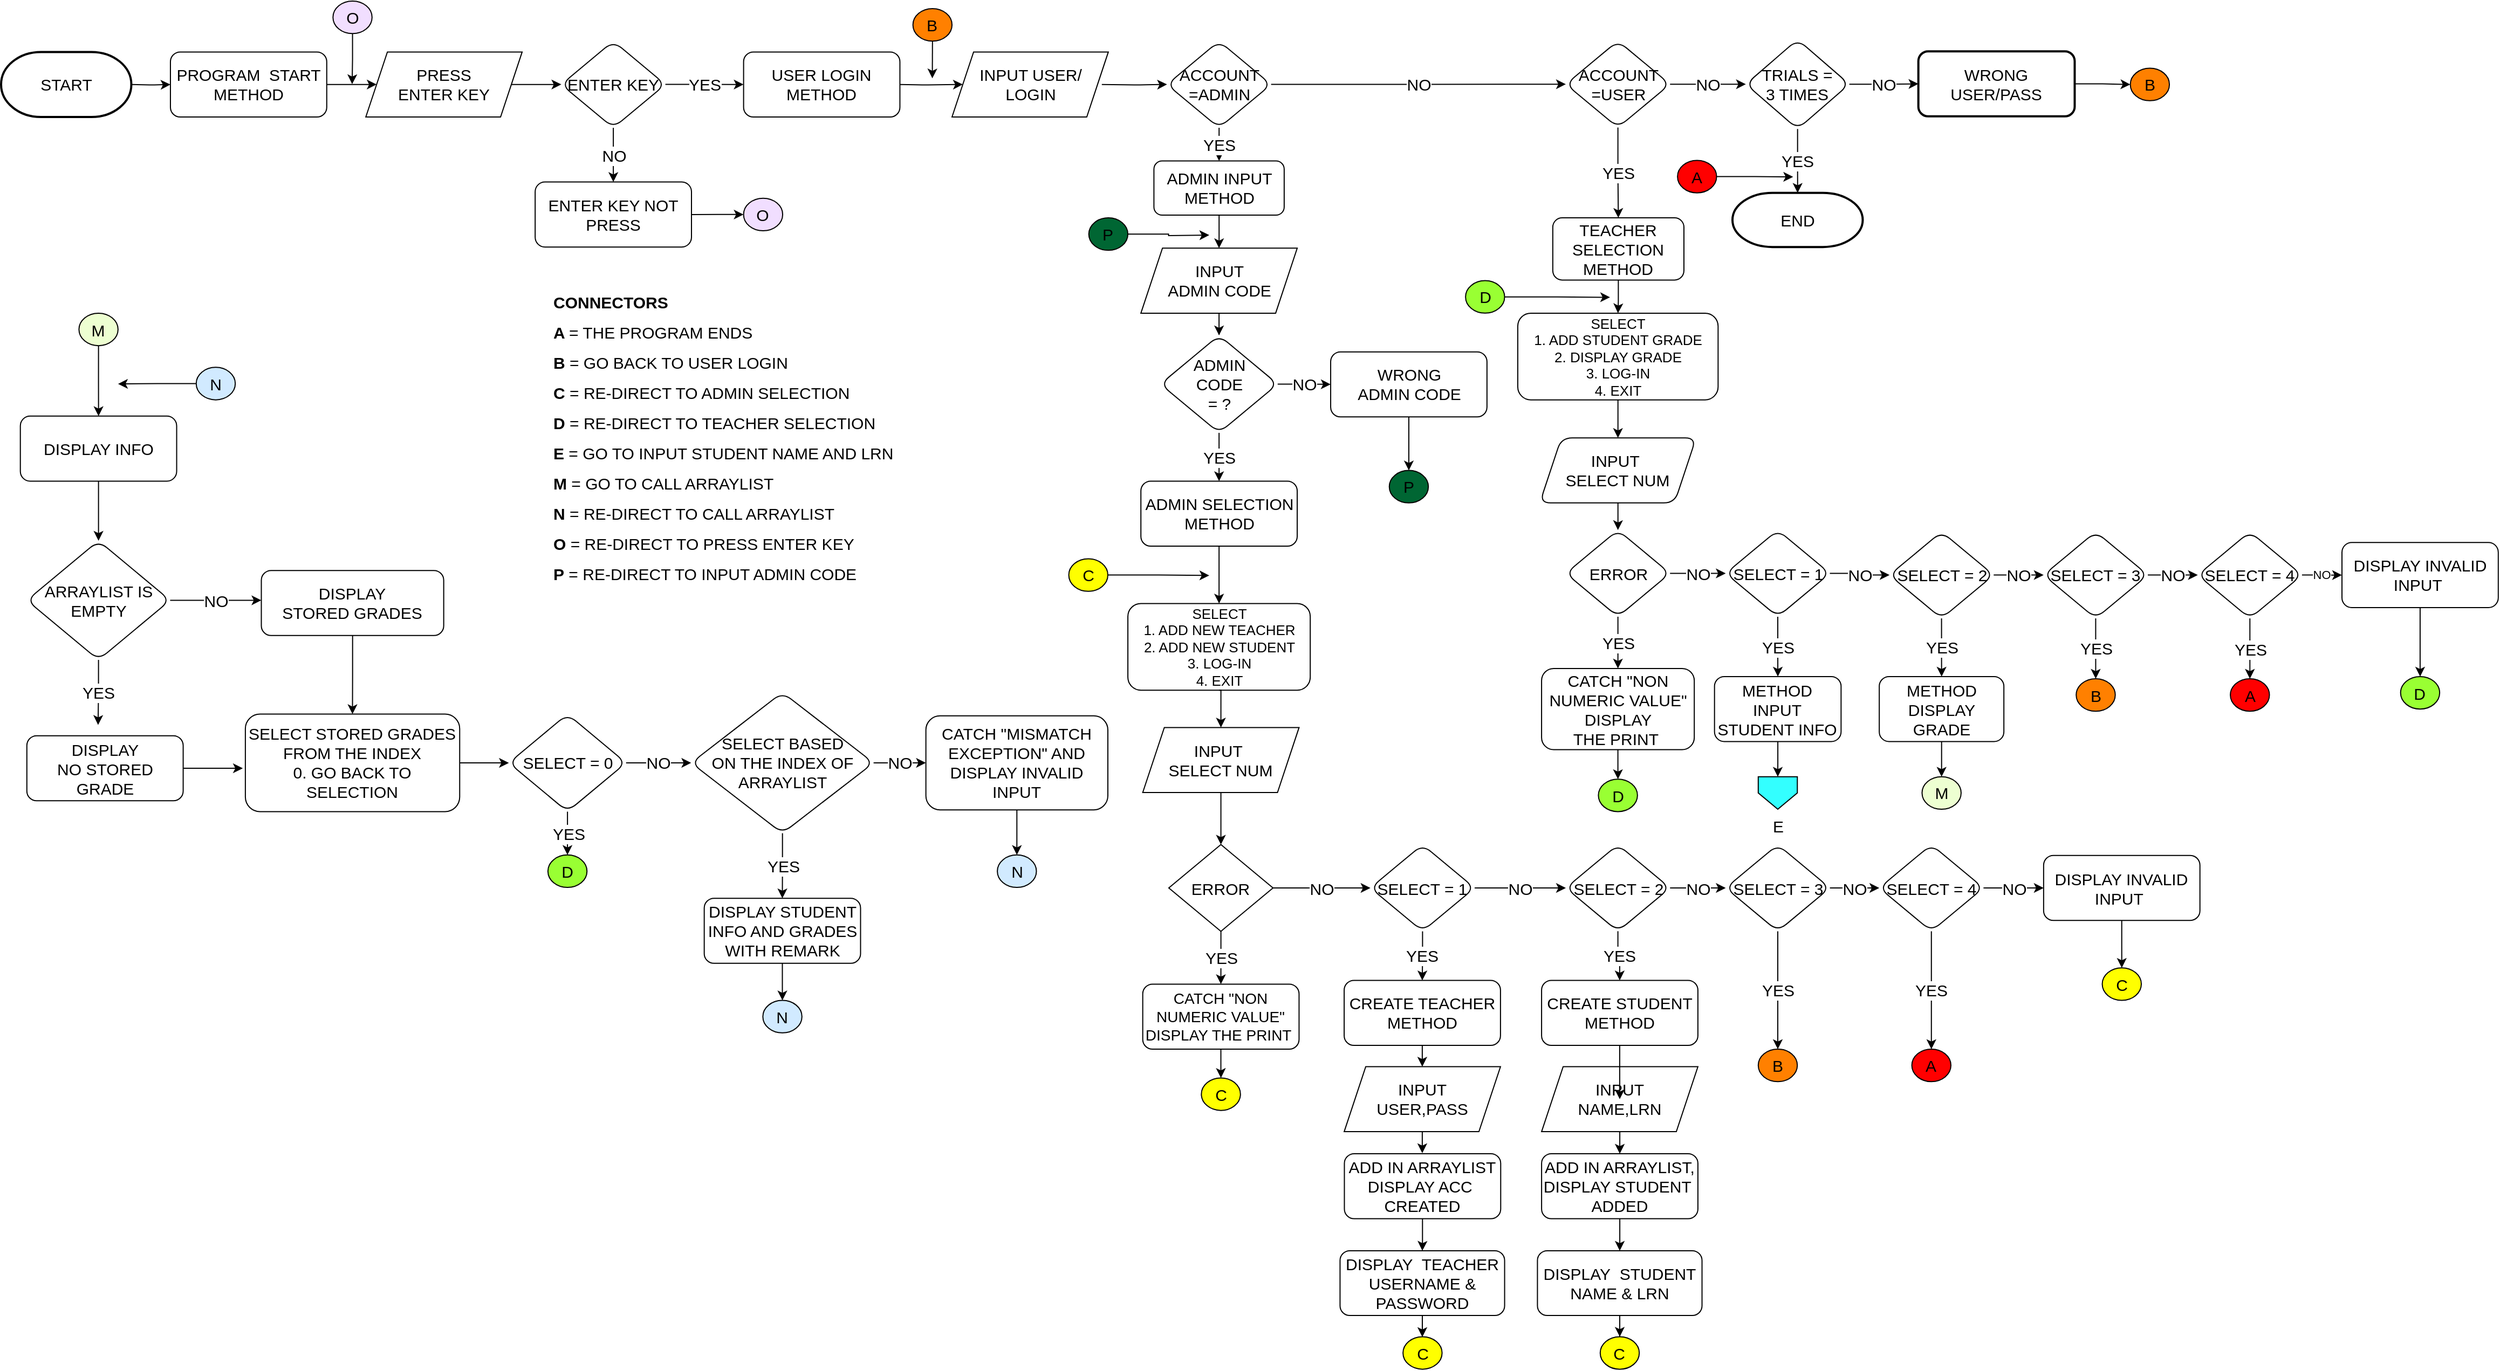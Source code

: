 <mxfile version="20.8.4" type="device" pages="3"><diagram id="rgfzptceJlzEGsEFw7x6" name="Page-1"><mxGraphModel dx="4387" dy="1897" grid="1" gridSize="10" guides="1" tooltips="1" connect="1" arrows="1" fold="1" page="1" pageScale="1" pageWidth="1169" pageHeight="827" math="0" shadow="0"><root><mxCell id="0"/><mxCell id="1" parent="0"/><mxCell id="QDaaD1NiceXSdYSKnVRp-151" value="&lt;h1 style=&quot;font-size: 15px;&quot;&gt;&lt;span style=&quot;background-color: initial; font-size: 15px;&quot;&gt;&lt;font style=&quot;font-size: 15px;&quot;&gt;CONNECTORS&lt;/font&gt;&lt;/span&gt;&lt;/h1&gt;&lt;h1 style=&quot;font-size: 15px;&quot;&gt;&lt;span style=&quot;font-size: 15px;&quot;&gt;A &lt;/span&gt;&lt;span style=&quot;font-weight: normal; font-size: 15px;&quot;&gt;= THE PROGRAM ENDS&lt;/span&gt;&lt;/h1&gt;&lt;div style=&quot;font-size: 15px;&quot;&gt;&lt;h1 style=&quot;font-size: 15px;&quot;&gt;&lt;span style=&quot;font-size: 15px;&quot;&gt;B &lt;/span&gt;&lt;span style=&quot;font-weight: normal; font-size: 15px;&quot;&gt;= GO BACK TO USER LOGIN&lt;/span&gt;&lt;/h1&gt;&lt;/div&gt;&lt;div style=&quot;font-size: 15px;&quot;&gt;&lt;span style=&quot;font-size: 15px;&quot;&gt;&lt;b style=&quot;font-size: 15px;&quot;&gt;C&lt;/b&gt;&lt;/span&gt;&lt;span style=&quot;font-weight: normal; font-size: 15px;&quot;&gt; = RE-DIRECT TO ADMIN SELECTION&lt;/span&gt;&lt;/div&gt;&lt;h1 style=&quot;font-size: 15px;&quot;&gt;&lt;span style=&quot;font-size: 15px;&quot;&gt;D&lt;/span&gt;&lt;span style=&quot;font-weight: normal; font-size: 15px;&quot;&gt; = RE-DIRECT TO TEACHER SELECTION&lt;/span&gt;&lt;/h1&gt;&lt;h1 style=&quot;font-size: 15px;&quot;&gt;&lt;span style=&quot;font-size: 15px;&quot;&gt;E&lt;/span&gt;&lt;span style=&quot;font-weight: 400; font-size: 15px;&quot;&gt; = GO TO INPUT STUDENT NAME AND LRN&lt;/span&gt;&lt;/h1&gt;&lt;div style=&quot;border-color: var(--border-color); font-size: 15px;&quot;&gt;&lt;h1 style=&quot;border-color: var(--border-color); font-size: 15px;&quot;&gt;&lt;span style=&quot;border-color: var(--border-color); font-size: 15px;&quot;&gt;M&lt;/span&gt;&lt;span style=&quot;border-color: var(--border-color); font-weight: normal; font-size: 15px;&quot;&gt; = GO TO CALL ARRAYLIST&lt;/span&gt;&lt;/h1&gt;&lt;/div&gt;&lt;div style=&quot;border-color: var(--border-color); font-size: 15px;&quot;&gt;&lt;span style=&quot;border-color: var(--border-color); font-size: 15px;&quot;&gt;&lt;b style=&quot;font-size: 15px;&quot;&gt;N&lt;/b&gt; =&amp;nbsp;&lt;/span&gt;&lt;span style=&quot;border-color: var(--border-color); background-color: initial; font-size: 15px;&quot;&gt;RE-DIRECT TO CALL ARRAYLIST&lt;/span&gt;&lt;/div&gt;&lt;div style=&quot;border-color: var(--border-color); font-size: 15px;&quot;&gt;&lt;span style=&quot;border-color: var(--border-color); background-color: initial; font-size: 15px;&quot;&gt;&lt;div style=&quot;border-color: var(--border-color);&quot;&gt;&lt;h1 style=&quot;border-color: var(--border-color); font-size: 15px;&quot;&gt;&lt;span style=&quot;border-color: var(--border-color);&quot;&gt;O&lt;/span&gt;&lt;span style=&quot;border-color: var(--border-color); font-weight: normal;&quot;&gt; = RE-DIRECT TO PRESS ENTER KEY&lt;/span&gt;&lt;/h1&gt;&lt;/div&gt;&lt;div style=&quot;border-color: var(--border-color);&quot;&gt;&lt;span style=&quot;border-color: var(--border-color);&quot;&gt;&lt;b&gt;P&lt;/b&gt; = RE-DIRECT TO INPUT ADMIN CODE&lt;/span&gt;&lt;/div&gt;&lt;/span&gt;&lt;/div&gt;" style="text;html=1;strokeColor=none;fillColor=none;spacing=5;spacingTop=-20;whiteSpace=wrap;overflow=hidden;rounded=1;fontSize=15;labelBorderColor=none;labelBackgroundColor=none;fontColor=#000000;align=left;" parent="1" vertex="1"><mxGeometry x="-1813.08" y="-555.97" width="351.69" height="301.48" as="geometry"/></mxCell><mxCell id="o5ZDpu6mdRP5lnx8hidz-3" value="" style="edgeStyle=orthogonalEdgeStyle;rounded=1;orthogonalLoop=1;jettySize=auto;html=1;fontSize=15;labelBackgroundColor=none;fontColor=#000000;" parent="1" target="o5ZDpu6mdRP5lnx8hidz-2" edge="1"><mxGeometry relative="1" as="geometry"><mxPoint x="-2199.244" y="-749.655" as="sourcePoint"/></mxGeometry></mxCell><mxCell id="o5ZDpu6mdRP5lnx8hidz-5" style="edgeStyle=orthogonalEdgeStyle;rounded=1;orthogonalLoop=1;jettySize=auto;html=1;entryX=0;entryY=0.5;entryDx=0;entryDy=0;fontSize=15;labelBackgroundColor=none;fontColor=#000000;" parent="1" target="o5ZDpu6mdRP5lnx8hidz-4" edge="1"><mxGeometry relative="1" as="geometry"><mxPoint x="-1462.631" y="-749.655" as="targetPoint"/><mxPoint x="-1486.782" y="-749.655" as="sourcePoint"/></mxGeometry></mxCell><mxCell id="o5ZDpu6mdRP5lnx8hidz-2" value="PROGRAM&amp;nbsp; START METHOD" style="rounded=1;whiteSpace=wrap;html=1;fontSize=15;labelBackgroundColor=none;fontColor=#000000;" parent="1" vertex="1"><mxGeometry x="-2163.017" y="-779.803" width="144.907" height="60.297" as="geometry"/></mxCell><mxCell id="o5ZDpu6mdRP5lnx8hidz-7" value="" style="edgeStyle=orthogonalEdgeStyle;rounded=1;orthogonalLoop=1;jettySize=auto;html=1;fontSize=15;labelBackgroundColor=none;fontColor=#000000;" parent="1" target="o5ZDpu6mdRP5lnx8hidz-6" edge="1"><mxGeometry relative="1" as="geometry"><mxPoint x="-1299.61" y="-749.655" as="sourcePoint"/></mxGeometry></mxCell><mxCell id="o5ZDpu6mdRP5lnx8hidz-4" value="INPUT USER/&lt;br style=&quot;font-size: 15px;&quot;&gt;LOGIN" style="shape=parallelogram;perimeter=parallelogramPerimeter;whiteSpace=wrap;html=1;fixedSize=1;shadow=0;fontFamily=Helvetica;fontSize=15;fontColor=#000000;align=center;strokeColor=default;fillColor=default;" parent="1" vertex="1"><mxGeometry x="-1438.48" y="-779.803" width="144.907" height="60.297" as="geometry"/></mxCell><mxCell id="o5ZDpu6mdRP5lnx8hidz-6" value="ACCOUNT&lt;br style=&quot;font-size: 15px;&quot;&gt;=ADMIN" style="rhombus;whiteSpace=wrap;html=1;fontSize=15;labelBackgroundColor=none;rounded=1;fontColor=#000000;" parent="1" vertex="1"><mxGeometry x="-1239.232" y="-789.853" width="96.605" height="80.396" as="geometry"/></mxCell><mxCell id="o5ZDpu6mdRP5lnx8hidz-10" value="ADMIN INPUT METHOD" style="rounded=1;whiteSpace=wrap;html=1;fontSize=15;labelBackgroundColor=none;fontColor=#000000;" parent="1" vertex="1"><mxGeometry x="-1251.308" y="-678.716" width="120.756" height="50.247" as="geometry"/></mxCell><mxCell id="QDaaD1NiceXSdYSKnVRp-258" value="YES" style="edgeStyle=orthogonalEdgeStyle;rounded=0;orthogonalLoop=1;jettySize=auto;html=1;fontSize=15;fontColor=#000000;" parent="1" source="o5ZDpu6mdRP5lnx8hidz-6" target="o5ZDpu6mdRP5lnx8hidz-10" edge="1"><mxGeometry relative="1" as="geometry"/></mxCell><mxCell id="UHbVIYiBqWWw2T04JiPW-1" value="INPUT&lt;br style=&quot;font-size: 15px;&quot;&gt;ADMIN CODE" style="shape=parallelogram;perimeter=parallelogramPerimeter;whiteSpace=wrap;html=1;fixedSize=1;fontFamily=Helvetica;fontSize=15;fontColor=#000000;align=center;strokeColor=default;fillColor=default;" parent="1" vertex="1"><mxGeometry x="-1263.383" y="-597.858" width="144.907" height="60.297" as="geometry"/></mxCell><mxCell id="5gSp1KQb_ZRfuneygHe--2" value="" style="edgeStyle=orthogonalEdgeStyle;rounded=0;orthogonalLoop=1;jettySize=auto;html=1;fontSize=15;" parent="1" source="o5ZDpu6mdRP5lnx8hidz-10" target="UHbVIYiBqWWw2T04JiPW-1" edge="1"><mxGeometry relative="1" as="geometry"/></mxCell><mxCell id="UHbVIYiBqWWw2T04JiPW-3" value="&lt;font style=&quot;font-size: 15px;&quot;&gt;ADMIN&lt;br&gt;CODE&lt;br style=&quot;&quot;&gt;= ?&lt;/font&gt;" style="rhombus;whiteSpace=wrap;html=1;fontSize=15;labelBackgroundColor=none;rounded=1;fontColor=#000000;" parent="1" vertex="1"><mxGeometry x="-1245.27" y="-517.008" width="108.681" height="90.445" as="geometry"/></mxCell><mxCell id="5gSp1KQb_ZRfuneygHe--3" value="" style="edgeStyle=orthogonalEdgeStyle;rounded=0;orthogonalLoop=1;jettySize=auto;html=1;fontSize=15;" parent="1" source="UHbVIYiBqWWw2T04JiPW-1" target="UHbVIYiBqWWw2T04JiPW-3" edge="1"><mxGeometry relative="1" as="geometry"/></mxCell><mxCell id="UHbVIYiBqWWw2T04JiPW-5" value="ADMIN SELECTION METHOD" style="rounded=1;whiteSpace=wrap;html=1;fontSize=15;labelBackgroundColor=none;fontColor=#000000;" parent="1" vertex="1"><mxGeometry x="-1263.388" y="-381.798" width="144.907" height="60.297" as="geometry"/></mxCell><mxCell id="5gSp1KQb_ZRfuneygHe--5" value="YES" style="edgeStyle=orthogonalEdgeStyle;rounded=0;orthogonalLoop=1;jettySize=auto;html=1;fontSize=15;" parent="1" source="UHbVIYiBqWWw2T04JiPW-3" target="UHbVIYiBqWWw2T04JiPW-5" edge="1"><mxGeometry relative="1" as="geometry"/></mxCell><mxCell id="QDaaD1NiceXSdYSKnVRp-75" style="edgeStyle=orthogonalEdgeStyle;rounded=0;orthogonalLoop=1;jettySize=auto;html=1;fontSize=15;fontColor=#000000;startArrow=none;" parent="1" source="sO-kCsoZIU4TxNe5_Syn-5" edge="1"><mxGeometry relative="1" as="geometry"><mxPoint x="-1200" y="-294.31" as="targetPoint"/><mxPoint x="-1355.417" y="-419.987" as="sourcePoint"/></mxGeometry></mxCell><mxCell id="QDaaD1NiceXSdYSKnVRp-1" value="START" style="strokeWidth=2;html=1;shape=mxgraph.flowchart.terminator;whiteSpace=wrap;fontColor=#000000;fontSize=15;" parent="1" vertex="1"><mxGeometry x="-2320" y="-779.803" width="120.756" height="60.297" as="geometry"/></mxCell><mxCell id="QDaaD1NiceXSdYSKnVRp-9" value="PRESS &lt;br style=&quot;font-size: 15px;&quot;&gt;ENTER KEY" style="shape=parallelogram;perimeter=parallelogramPerimeter;whiteSpace=wrap;html=1;fixedSize=1;fontFamily=Helvetica;fontSize=15;fontColor=#000000;align=center;strokeColor=default;fillColor=default;" parent="1" vertex="1"><mxGeometry x="-1981.883" y="-779.803" width="144.907" height="60.297" as="geometry"/></mxCell><mxCell id="QDaaD1NiceXSdYSKnVRp-10" value="" style="edgeStyle=orthogonalEdgeStyle;rounded=0;orthogonalLoop=1;jettySize=auto;html=1;fontColor=#000000;fontSize=15;" parent="1" source="o5ZDpu6mdRP5lnx8hidz-2" target="QDaaD1NiceXSdYSKnVRp-9" edge="1"><mxGeometry relative="1" as="geometry"/></mxCell><mxCell id="QDaaD1NiceXSdYSKnVRp-11" value="ENTER KEY" style="rhombus;whiteSpace=wrap;html=1;fontSize=15;rounded=1;labelBackgroundColor=none;fontColor=#000000;" parent="1" vertex="1"><mxGeometry x="-1800.748" y="-789.853" width="96.605" height="80.396" as="geometry"/></mxCell><mxCell id="QDaaD1NiceXSdYSKnVRp-12" value="" style="edgeStyle=orthogonalEdgeStyle;rounded=0;orthogonalLoop=1;jettySize=auto;html=1;fontColor=#000000;fontSize=15;" parent="1" source="QDaaD1NiceXSdYSKnVRp-9" target="QDaaD1NiceXSdYSKnVRp-11" edge="1"><mxGeometry relative="1" as="geometry"/></mxCell><mxCell id="raGrLXjCEWhN0ZExTV4A-2" style="edgeStyle=orthogonalEdgeStyle;rounded=0;orthogonalLoop=1;jettySize=auto;html=1;exitX=1;exitY=0.5;exitDx=0;exitDy=0;" edge="1" parent="1" source="QDaaD1NiceXSdYSKnVRp-13" target="raGrLXjCEWhN0ZExTV4A-1"><mxGeometry relative="1" as="geometry"/></mxCell><mxCell id="QDaaD1NiceXSdYSKnVRp-13" value="ENTER KEY NOT PRESS" style="rounded=1;whiteSpace=wrap;html=1;fontFamily=Helvetica;fontSize=15;fontColor=#000000;align=center;strokeColor=default;fillColor=default;" parent="1" vertex="1"><mxGeometry x="-1824.9" y="-659.21" width="144.907" height="60.297" as="geometry"/></mxCell><mxCell id="QDaaD1NiceXSdYSKnVRp-15" value="NO" style="edgeStyle=orthogonalEdgeStyle;rounded=0;orthogonalLoop=1;jettySize=auto;html=1;exitX=0.5;exitY=1;exitDx=0;exitDy=0;entryX=0.5;entryY=0;entryDx=0;entryDy=0;fontColor=#000000;fontSize=15;" parent="1" source="QDaaD1NiceXSdYSKnVRp-11" target="QDaaD1NiceXSdYSKnVRp-13" edge="1"><mxGeometry relative="1" as="geometry"/></mxCell><mxCell id="QDaaD1NiceXSdYSKnVRp-19" value="USER LOGIN&lt;br style=&quot;font-size: 15px;&quot;&gt;METHOD" style="rounded=1;whiteSpace=wrap;html=1;fontSize=15;labelBackgroundColor=none;fontColor=#000000;" parent="1" vertex="1"><mxGeometry x="-1631.69" y="-779.803" width="144.907" height="60.297" as="geometry"/></mxCell><mxCell id="QDaaD1NiceXSdYSKnVRp-20" value="YES" style="edgeStyle=orthogonalEdgeStyle;rounded=0;orthogonalLoop=1;jettySize=auto;html=1;fontColor=#000000;fontSize=15;" parent="1" source="QDaaD1NiceXSdYSKnVRp-11" target="QDaaD1NiceXSdYSKnVRp-19" edge="1"><mxGeometry relative="1" as="geometry"/></mxCell><mxCell id="raGrLXjCEWhN0ZExTV4A-5" style="edgeStyle=orthogonalEdgeStyle;rounded=0;orthogonalLoop=1;jettySize=auto;html=1;exitX=0.5;exitY=1;exitDx=0;exitDy=0;" edge="1" parent="1" source="QDaaD1NiceXSdYSKnVRp-65" target="raGrLXjCEWhN0ZExTV4A-6"><mxGeometry relative="1" as="geometry"><mxPoint x="-1015.421" y="-400" as="targetPoint"/></mxGeometry></mxCell><mxCell id="QDaaD1NiceXSdYSKnVRp-65" value="WRONG&lt;br style=&quot;font-size: 15px;&quot;&gt;ADMIN CODE" style="whiteSpace=wrap;html=1;fontSize=15;labelBackgroundColor=none;rounded=1;fontColor=#000000;" parent="1" vertex="1"><mxGeometry x="-1087.474" y="-501.651" width="144.907" height="60.297" as="geometry"/></mxCell><mxCell id="QDaaD1NiceXSdYSKnVRp-66" value="&lt;font style=&quot;font-size: 15px;&quot;&gt;NO&lt;/font&gt;" style="edgeStyle=orthogonalEdgeStyle;rounded=0;orthogonalLoop=1;jettySize=auto;html=1;fontColor=#000000;fontSize=15;" parent="1" source="UHbVIYiBqWWw2T04JiPW-3" target="QDaaD1NiceXSdYSKnVRp-65" edge="1"><mxGeometry relative="1" as="geometry"/></mxCell><mxCell id="5gSp1KQb_ZRfuneygHe--35" style="edgeStyle=orthogonalEdgeStyle;rounded=0;orthogonalLoop=1;jettySize=auto;html=1;exitX=0.5;exitY=1;exitDx=0;exitDy=0;fontSize=15;" parent="1" source="QDaaD1NiceXSdYSKnVRp-68" edge="1"><mxGeometry relative="1" as="geometry"><mxPoint x="-1456.723" y="-755.323" as="targetPoint"/></mxGeometry></mxCell><mxCell id="QDaaD1NiceXSdYSKnVRp-68" value="&lt;div style=&quot;font-size: 15px;&quot;&gt;&lt;span style=&quot;font-size: 15px; background-color: initial;&quot;&gt;B&lt;/span&gt;&lt;/div&gt;" style="ellipse;whiteSpace=wrap;html=1;rounded=1;fontSize=15;labelBackgroundColor=none;align=center;fontColor=#000000;fillColor=#FF8000;" parent="1" vertex="1"><mxGeometry x="-1474.707" y="-820.001" width="36.227" height="30.148" as="geometry"/></mxCell><mxCell id="sO-kCsoZIU4TxNe5_Syn-5" value="&lt;font style=&quot;font-size: 15px;&quot;&gt;C&lt;/font&gt;" style="ellipse;whiteSpace=wrap;html=1;rounded=1;fontSize=15;labelBackgroundColor=none;fontColor=#000000;fillColor=#FFFF00;" parent="1" vertex="1"><mxGeometry x="-1330.245" y="-309.766" width="36.227" height="30.148" as="geometry"/></mxCell><mxCell id="UHbVIYiBqWWw2T04JiPW-26" value="&lt;div style=&quot;font-size: 13px;&quot;&gt;&lt;span style=&quot;background-color: initial; font-size: 13px;&quot;&gt;&lt;font style=&quot;font-size: 13px;&quot;&gt;SELECT&lt;/font&gt;&lt;/span&gt;&lt;/div&gt;&lt;font style=&quot;font-size: 13px;&quot;&gt;1. ADD NEW TEACHER&lt;br style=&quot;font-size: 13px;&quot;&gt;2. ADD NEW STUDENT&lt;br style=&quot;font-size: 13px;&quot;&gt;3. LOG-IN&lt;br style=&quot;font-size: 13px;&quot;&gt;4. EXIT&lt;/font&gt;" style="whiteSpace=wrap;html=1;rounded=1;align=center;fontSize=13;labelBackgroundColor=none;fontColor=#000000;" parent="1" vertex="1"><mxGeometry x="-1275.46" y="-268.306" width="169.059" height="80.396" as="geometry"/></mxCell><mxCell id="5gSp1KQb_ZRfuneygHe--10" value="" style="edgeStyle=orthogonalEdgeStyle;rounded=0;orthogonalLoop=1;jettySize=auto;html=1;fontSize=15;" parent="1" source="UHbVIYiBqWWw2T04JiPW-5" target="UHbVIYiBqWWw2T04JiPW-26" edge="1"><mxGeometry relative="1" as="geometry"/></mxCell><mxCell id="UHbVIYiBqWWw2T04JiPW-28" value="INPUT&amp;nbsp;&lt;br style=&quot;font-size: 15px;&quot;&gt;SELECT NUM" style="shape=parallelogram;perimeter=parallelogramPerimeter;whiteSpace=wrap;html=1;fixedSize=1;fontFamily=Helvetica;fontSize=15;fontColor=#000000;align=center;strokeColor=default;fillColor=default;" parent="1" vertex="1"><mxGeometry x="-1261.675" y="-153.308" width="144.907" height="60.297" as="geometry"/></mxCell><mxCell id="5gSp1KQb_ZRfuneygHe--58" style="edgeStyle=orthogonalEdgeStyle;rounded=0;orthogonalLoop=1;jettySize=auto;html=1;exitX=0.5;exitY=1;exitDx=0;exitDy=0;entryX=0.5;entryY=0;entryDx=0;entryDy=0;fontSize=13;" parent="1" source="UHbVIYiBqWWw2T04JiPW-26" target="UHbVIYiBqWWw2T04JiPW-28" edge="1"><mxGeometry relative="1" as="geometry"/></mxCell><mxCell id="UHbVIYiBqWWw2T04JiPW-41" value="SELECT = 1" style="rhombus;whiteSpace=wrap;html=1;rounded=1;fontSize=15;labelBackgroundColor=none;fontColor=#000000;" parent="1" vertex="1"><mxGeometry x="-1050.609" y="-44.697" width="96.605" height="80.396" as="geometry"/></mxCell><mxCell id="UHbVIYiBqWWw2T04JiPW-43" value="SELECT = 2" style="rhombus;whiteSpace=wrap;html=1;rounded=1;fontSize=15;labelBackgroundColor=none;fontColor=#000000;" parent="1" vertex="1"><mxGeometry x="-869.479" y="-44.695" width="96.605" height="80.396" as="geometry"/></mxCell><mxCell id="ZpDOq_AkJfc21H6hvF0D-4" value="NO" style="edgeStyle=orthogonalEdgeStyle;rounded=0;orthogonalLoop=1;jettySize=auto;html=1;fontSize=15;" parent="1" source="UHbVIYiBqWWw2T04JiPW-41" target="UHbVIYiBqWWw2T04JiPW-43" edge="1"><mxGeometry relative="1" as="geometry"/></mxCell><mxCell id="UHbVIYiBqWWw2T04JiPW-45" value="SELECT = 3" style="rhombus;whiteSpace=wrap;html=1;rounded=1;fontSize=15;labelBackgroundColor=none;fontColor=#000000;" parent="1" vertex="1"><mxGeometry x="-721.289" y="-44.695" width="96.605" height="80.396" as="geometry"/></mxCell><mxCell id="QDaaD1NiceXSdYSKnVRp-251" value="NO" style="edgeStyle=orthogonalEdgeStyle;rounded=0;orthogonalLoop=1;jettySize=auto;html=1;fontSize=15;fontColor=#000000;" parent="1" source="UHbVIYiBqWWw2T04JiPW-43" target="UHbVIYiBqWWw2T04JiPW-45" edge="1"><mxGeometry relative="1" as="geometry"/></mxCell><mxCell id="UHbVIYiBqWWw2T04JiPW-47" value="SELECT = 4" style="rhombus;whiteSpace=wrap;html=1;rounded=1;fontSize=15;labelBackgroundColor=none;fontColor=#000000;" parent="1" vertex="1"><mxGeometry x="-578.906" y="-44.698" width="96.605" height="80.396" as="geometry"/></mxCell><mxCell id="QDaaD1NiceXSdYSKnVRp-252" value="NO" style="edgeStyle=orthogonalEdgeStyle;rounded=0;orthogonalLoop=1;jettySize=auto;html=1;fontSize=15;fontColor=#000000;" parent="1" source="UHbVIYiBqWWw2T04JiPW-45" target="UHbVIYiBqWWw2T04JiPW-47" edge="1"><mxGeometry relative="1" as="geometry"/></mxCell><mxCell id="UHbVIYiBqWWw2T04JiPW-50" value="CREATE TEACHER&lt;br style=&quot;font-size: 15px;&quot;&gt;METHOD" style="whiteSpace=wrap;html=1;rounded=1;fontSize=15;labelBackgroundColor=none;fontColor=#000000;" parent="1" vertex="1"><mxGeometry x="-1074.955" y="81.243" width="144.907" height="60.297" as="geometry"/></mxCell><mxCell id="QDaaD1NiceXSdYSKnVRp-254" value="YES" style="edgeStyle=orthogonalEdgeStyle;rounded=0;orthogonalLoop=1;jettySize=auto;html=1;fontSize=15;fontColor=#000000;" parent="1" source="UHbVIYiBqWWw2T04JiPW-41" target="UHbVIYiBqWWw2T04JiPW-50" edge="1"><mxGeometry relative="1" as="geometry"/></mxCell><mxCell id="UHbVIYiBqWWw2T04JiPW-52" value="INPUT&lt;br style=&quot;font-size: 15px;&quot;&gt;USER,PASS" style="shape=parallelogram;perimeter=parallelogramPerimeter;whiteSpace=wrap;html=1;fixedSize=1;fontFamily=Helvetica;fontSize=15;fontColor=#000000;align=center;strokeColor=default;fillColor=default;" parent="1" vertex="1"><mxGeometry x="-1074.951" y="161.243" width="144.907" height="60.297" as="geometry"/></mxCell><mxCell id="UHbVIYiBqWWw2T04JiPW-53" value="" style="edgeStyle=orthogonalEdgeStyle;rounded=1;orthogonalLoop=1;jettySize=auto;html=1;fontSize=15;labelBackgroundColor=none;fontColor=#000000;" parent="1" source="UHbVIYiBqWWw2T04JiPW-50" target="UHbVIYiBqWWw2T04JiPW-52" edge="1"><mxGeometry relative="1" as="geometry"/></mxCell><mxCell id="UHbVIYiBqWWw2T04JiPW-54" value="ADD IN ARRAYLIST&lt;br style=&quot;font-size: 15px;&quot;&gt;DISPLAY ACC&amp;nbsp;&lt;br style=&quot;font-size: 15px;&quot;&gt;CREATED" style="whiteSpace=wrap;html=1;rounded=1;fontSize=15;labelBackgroundColor=none;fontColor=#000000;" parent="1" vertex="1"><mxGeometry x="-1074.756" y="241.993" width="144.907" height="60.297" as="geometry"/></mxCell><mxCell id="UHbVIYiBqWWw2T04JiPW-55" value="" style="edgeStyle=orthogonalEdgeStyle;rounded=1;orthogonalLoop=1;jettySize=auto;html=1;fontSize=15;labelBackgroundColor=none;fontColor=#000000;" parent="1" source="UHbVIYiBqWWw2T04JiPW-52" target="UHbVIYiBqWWw2T04JiPW-54" edge="1"><mxGeometry relative="1" as="geometry"/></mxCell><mxCell id="sO-kCsoZIU4TxNe5_Syn-9" value="CREATE STUDENT&lt;br style=&quot;font-size: 15px;&quot;&gt;METHOD" style="whiteSpace=wrap;html=1;rounded=1;fontSize=15;labelBackgroundColor=none;fontColor=#000000;" parent="1" vertex="1"><mxGeometry x="-891.955" y="81.245" width="144.907" height="60.297" as="geometry"/></mxCell><mxCell id="QDaaD1NiceXSdYSKnVRp-253" value="YES" style="edgeStyle=orthogonalEdgeStyle;rounded=0;orthogonalLoop=1;jettySize=auto;html=1;fontSize=15;fontColor=#000000;" parent="1" source="UHbVIYiBqWWw2T04JiPW-43" target="sO-kCsoZIU4TxNe5_Syn-9" edge="1"><mxGeometry relative="1" as="geometry"/></mxCell><mxCell id="sO-kCsoZIU4TxNe5_Syn-11" value="INPUT&lt;br style=&quot;font-size: 15px;&quot;&gt;NAME,LRN" style="shape=parallelogram;perimeter=parallelogramPerimeter;whiteSpace=wrap;html=1;fixedSize=1;fontFamily=Helvetica;fontSize=15;fontColor=#000000;align=center;strokeColor=default;fillColor=default;" parent="1" vertex="1"><mxGeometry x="-891.95" y="161.245" width="144.907" height="60.297" as="geometry"/></mxCell><mxCell id="ZpDOq_AkJfc21H6hvF0D-15" value="" style="edgeStyle=orthogonalEdgeStyle;rounded=0;orthogonalLoop=1;jettySize=auto;html=1;fontSize=15;" parent="1" source="sO-kCsoZIU4TxNe5_Syn-9" target="sO-kCsoZIU4TxNe5_Syn-11" edge="1"><mxGeometry relative="1" as="geometry"/></mxCell><mxCell id="sO-kCsoZIU4TxNe5_Syn-13" value="ADD IN ARRAYLIST,&lt;br style=&quot;font-size: 15px;&quot;&gt;DISPLAY STUDENT&amp;nbsp;&lt;br style=&quot;font-size: 15px;&quot;&gt;ADDED" style="whiteSpace=wrap;html=1;rounded=1;fontSize=15;labelBackgroundColor=none;fontColor=#000000;" parent="1" vertex="1"><mxGeometry x="-891.946" y="241.995" width="144.907" height="60.297" as="geometry"/></mxCell><mxCell id="sO-kCsoZIU4TxNe5_Syn-10" value="" style="edgeStyle=orthogonalEdgeStyle;rounded=1;orthogonalLoop=1;jettySize=auto;html=1;fontSize=15;labelBackgroundColor=none;fontColor=#000000;" parent="1" source="sO-kCsoZIU4TxNe5_Syn-11" target="sO-kCsoZIU4TxNe5_Syn-13" edge="1"><mxGeometry relative="1" as="geometry"/></mxCell><mxCell id="sO-kCsoZIU4TxNe5_Syn-17" value="&lt;font style=&quot;font-size: 15px;&quot;&gt;B&lt;/font&gt;" style="ellipse;whiteSpace=wrap;html=1;aspect=fixed;fontFamily=Helvetica;fontSize=15;fontColor=#000000;align=center;strokeColor=default;fillColor=#FF8000;" parent="1" vertex="1"><mxGeometry x="-691.101" y="144.983" width="36.227" height="30.148" as="geometry"/></mxCell><mxCell id="5gSp1KQb_ZRfuneygHe--24" value="YES" style="edgeStyle=orthogonalEdgeStyle;rounded=0;orthogonalLoop=1;jettySize=auto;html=1;fontSize=15;" parent="1" source="UHbVIYiBqWWw2T04JiPW-45" target="sO-kCsoZIU4TxNe5_Syn-17" edge="1"><mxGeometry relative="1" as="geometry"/></mxCell><mxCell id="QDaaD1NiceXSdYSKnVRp-60" value="&lt;font style=&quot;font-size: 15px;&quot;&gt;C&lt;/font&gt;" style="ellipse;whiteSpace=wrap;html=1;fontSize=15;rounded=1;labelBackgroundColor=none;fontColor=#000000;fillColor=#FFFF00;" parent="1" vertex="1"><mxGeometry x="-1020.42" y="411.693" width="36.227" height="30.148" as="geometry"/></mxCell><mxCell id="QDaaD1NiceXSdYSKnVRp-81" value="&lt;font style=&quot;font-size: 15px;&quot;&gt;C&lt;/font&gt;" style="ellipse;whiteSpace=wrap;html=1;fontSize=15;rounded=1;labelBackgroundColor=none;fontColor=#000000;fillColor=#FFFF00;" parent="1" vertex="1"><mxGeometry x="-837.61" y="411.695" width="36.227" height="30.148" as="geometry"/></mxCell><mxCell id="QDaaD1NiceXSdYSKnVRp-223" value="&lt;font style=&quot;font-size: 15px;&quot;&gt;A&lt;/font&gt;" style="ellipse;whiteSpace=wrap;html=1;aspect=fixed;fontFamily=Helvetica;fontSize=15;fontColor=#000000;align=center;strokeColor=default;fillColor=#FF0000;" parent="1" vertex="1"><mxGeometry x="-548.721" y="144.985" width="36.227" height="30.148" as="geometry"/></mxCell><mxCell id="ZpDOq_AkJfc21H6hvF0D-3" value="YES" style="edgeStyle=orthogonalEdgeStyle;rounded=0;orthogonalLoop=1;jettySize=auto;html=1;fontSize=15;" parent="1" source="UHbVIYiBqWWw2T04JiPW-47" target="QDaaD1NiceXSdYSKnVRp-223" edge="1"><mxGeometry relative="1" as="geometry"/></mxCell><mxCell id="QDaaD1NiceXSdYSKnVRp-229" value="NO" style="edgeStyle=orthogonalEdgeStyle;rounded=0;orthogonalLoop=1;jettySize=auto;html=1;fontSize=15;fontColor=#000000;" parent="1" source="UHbVIYiBqWWw2T04JiPW-47" edge="1"><mxGeometry relative="1" as="geometry"><mxPoint x="-426.554" y="-4.5" as="targetPoint"/></mxGeometry></mxCell><mxCell id="QDaaD1NiceXSdYSKnVRp-230" value="DISPLAY INVALID INPUT&amp;nbsp;" style="whiteSpace=wrap;html=1;fontSize=15;rounded=1;labelBackgroundColor=none;fontColor=#000000;" parent="1" vertex="1"><mxGeometry x="-426.564" y="-34.646" width="144.907" height="60.297" as="geometry"/></mxCell><mxCell id="QDaaD1NiceXSdYSKnVRp-249" value="NO" style="edgeStyle=orthogonalEdgeStyle;rounded=0;orthogonalLoop=1;jettySize=auto;html=1;fontSize=15;fontColor=#000000;" parent="1" source="QDaaD1NiceXSdYSKnVRp-233" target="UHbVIYiBqWWw2T04JiPW-41" edge="1"><mxGeometry relative="1" as="geometry"/></mxCell><mxCell id="QDaaD1NiceXSdYSKnVRp-235" value="CATCH &quot;NON NUMERIC VALUE&quot; DISPLAY THE PRINT&amp;nbsp;" style="rounded=1;whiteSpace=wrap;html=1;fontSize=14;fontColor=#000000;" parent="1" vertex="1"><mxGeometry x="-1261.675" y="84.691" width="144.907" height="60.297" as="geometry"/></mxCell><mxCell id="QDaaD1NiceXSdYSKnVRp-245" value="YES" style="edgeStyle=orthogonalEdgeStyle;rounded=0;orthogonalLoop=1;jettySize=auto;html=1;fontSize=15;fontColor=#000000;" parent="1" source="QDaaD1NiceXSdYSKnVRp-233" target="QDaaD1NiceXSdYSKnVRp-235" edge="1"><mxGeometry relative="1" as="geometry"/></mxCell><mxCell id="QDaaD1NiceXSdYSKnVRp-241" value="&lt;font style=&quot;font-size: 15px;&quot;&gt;C&lt;/font&gt;" style="ellipse;whiteSpace=wrap;html=1;aspect=fixed;fontFamily=Helvetica;fontSize=15;fontColor=#000000;align=center;strokeColor=default;fillColor=#FFFF00;" parent="1" vertex="1"><mxGeometry x="-372.219" y="69.612" width="36.227" height="30.148" as="geometry"/></mxCell><mxCell id="QDaaD1NiceXSdYSKnVRp-242" value="&lt;font style=&quot;font-size: 15px;&quot;&gt;C&lt;/font&gt;" style="ellipse;whiteSpace=wrap;html=1;rounded=1;fontSize=15;labelBackgroundColor=none;fontColor=#000000;fillColor=#FFFF00;" parent="1" vertex="1"><mxGeometry x="-1207.329" y="171.689" width="36.227" height="30.148" as="geometry"/></mxCell><mxCell id="o5ZDpu6mdRP5lnx8hidz-8" value="ACCOUNT&lt;br style=&quot;font-size: 15px;&quot;&gt;=USER" style="rhombus;whiteSpace=wrap;html=1;fontSize=15;labelBackgroundColor=none;rounded=1;fontColor=#000000;" parent="1" vertex="1"><mxGeometry x="-869.48" y="-790.087" width="96.605" height="80.396" as="geometry"/></mxCell><mxCell id="o5ZDpu6mdRP5lnx8hidz-12" value="TEACHER SELECTION METHOD" style="rounded=1;whiteSpace=wrap;html=1;fontSize=15;labelBackgroundColor=none;fontColor=#000000;" parent="1" vertex="1"><mxGeometry x="-881.56" y="-625.96" width="121.56" height="57.65" as="geometry"/></mxCell><mxCell id="5gSp1KQb_ZRfuneygHe--17" value="" style="edgeStyle=orthogonalEdgeStyle;rounded=0;orthogonalLoop=1;jettySize=auto;html=1;fontSize=15;" parent="1" source="QDaaD1NiceXSdYSKnVRp-230" target="QDaaD1NiceXSdYSKnVRp-241" edge="1"><mxGeometry relative="1" as="geometry"/></mxCell><mxCell id="o5ZDpu6mdRP5lnx8hidz-14" value="WRONG &lt;br style=&quot;font-size: 15px;&quot;&gt;USER/PASS" style="rounded=1;whiteSpace=wrap;html=1;fontFamily=Helvetica;fontSize=15;fontColor=#000000;align=center;strokeColor=default;strokeWidth=2;fillColor=default;" parent="1" vertex="1"><mxGeometry x="-542.668" y="-780.384" width="144.907" height="60.297" as="geometry"/></mxCell><mxCell id="5gSp1KQb_ZRfuneygHe--20" value="" style="edgeStyle=orthogonalEdgeStyle;rounded=0;orthogonalLoop=1;jettySize=auto;html=1;fontSize=15;" parent="1" source="QDaaD1NiceXSdYSKnVRp-235" target="QDaaD1NiceXSdYSKnVRp-242" edge="1"><mxGeometry relative="1" as="geometry"/></mxCell><mxCell id="sO-kCsoZIU4TxNe5_Syn-22" value="&lt;div style=&quot;font-size: 13px;&quot;&gt;&lt;span style=&quot;background-color: initial; font-size: 13px;&quot;&gt;SELECT&lt;/span&gt;&lt;/div&gt;1. ADD STUDENT GRADE&lt;br style=&quot;font-size: 13px;&quot;&gt;2. DISPLAY GRADE&lt;br style=&quot;font-size: 13px;&quot;&gt;3. LOG-IN&lt;br style=&quot;font-size: 13px;&quot;&gt;4. EXIT" style="whiteSpace=wrap;html=1;rounded=1;align=center;fontSize=13;labelBackgroundColor=none;fontColor=#000000;" parent="1" vertex="1"><mxGeometry x="-914.03" y="-537.56" width="185.71" height="80.4" as="geometry"/></mxCell><mxCell id="5gSp1KQb_ZRfuneygHe--25" value="NO" style="edgeStyle=orthogonalEdgeStyle;rounded=0;orthogonalLoop=1;jettySize=auto;html=1;fontSize=15;" parent="1" source="o5ZDpu6mdRP5lnx8hidz-6" target="o5ZDpu6mdRP5lnx8hidz-8" edge="1"><mxGeometry relative="1" as="geometry"/></mxCell><mxCell id="sO-kCsoZIU4TxNe5_Syn-24" value="INPUT&amp;nbsp;&lt;br style=&quot;font-size: 15px;&quot;&gt;SELECT NUM" style="shape=parallelogram;perimeter=parallelogramPerimeter;whiteSpace=wrap;html=1;fixedSize=1;align=center;rounded=1;fontSize=15;labelBackgroundColor=none;fontColor=#000000;" parent="1" vertex="1"><mxGeometry x="-893.631" y="-421.864" width="144.907" height="60.297" as="geometry"/></mxCell><mxCell id="5gSp1KQb_ZRfuneygHe--40" value="YES" style="edgeStyle=orthogonalEdgeStyle;rounded=0;orthogonalLoop=1;jettySize=auto;html=1;fontSize=15;exitX=0.5;exitY=1;exitDx=0;exitDy=0;" parent="1" source="o5ZDpu6mdRP5lnx8hidz-8" target="o5ZDpu6mdRP5lnx8hidz-12" edge="1"><mxGeometry relative="1" as="geometry"><mxPoint x="-881.553" y="-392.067" as="sourcePoint"/></mxGeometry></mxCell><mxCell id="sO-kCsoZIU4TxNe5_Syn-34" value="SELECT = 1" style="rhombus;whiteSpace=wrap;html=1;rounded=1;fontSize=15;labelBackgroundColor=none;fontColor=#000000;" parent="1" vertex="1"><mxGeometry x="-721.288" y="-336.443" width="96.605" height="80.396" as="geometry"/></mxCell><mxCell id="sO-kCsoZIU4TxNe5_Syn-36" value="SELECT = 2" style="rhombus;whiteSpace=wrap;html=1;rounded=1;fontSize=15;labelBackgroundColor=none;fontColor=#000000;" parent="1" vertex="1"><mxGeometry x="-569.459" y="-334.89" width="96.605" height="80.396" as="geometry"/></mxCell><mxCell id="5gSp1KQb_ZRfuneygHe--41" value="" style="edgeStyle=orthogonalEdgeStyle;rounded=0;orthogonalLoop=1;jettySize=auto;html=1;fontSize=15;" parent="1" source="o5ZDpu6mdRP5lnx8hidz-12" target="sO-kCsoZIU4TxNe5_Syn-22" edge="1"><mxGeometry relative="1" as="geometry"/></mxCell><mxCell id="5gSp1KQb_ZRfuneygHe--39" value="" style="edgeStyle=orthogonalEdgeStyle;rounded=0;orthogonalLoop=1;jettySize=auto;html=1;fontSize=15;" parent="1" source="sO-kCsoZIU4TxNe5_Syn-22" target="sO-kCsoZIU4TxNe5_Syn-24" edge="1"><mxGeometry relative="1" as="geometry"/></mxCell><mxCell id="QDaaD1NiceXSdYSKnVRp-269" value="NO" style="edgeStyle=orthogonalEdgeStyle;rounded=0;orthogonalLoop=1;jettySize=auto;html=1;fontSize=15;fontColor=#000000;" parent="1" source="sO-kCsoZIU4TxNe5_Syn-34" target="sO-kCsoZIU4TxNe5_Syn-36" edge="1"><mxGeometry relative="1" as="geometry"/></mxCell><mxCell id="X5pMktBhtO5OKIrnkQgn-1" value="NO" style="edgeStyle=orthogonalEdgeStyle;rounded=0;orthogonalLoop=1;jettySize=auto;html=1;exitX=1;exitY=0.5;exitDx=0;exitDy=0;" edge="1" parent="1" source="sO-kCsoZIU4TxNe5_Syn-40" target="QDaaD1NiceXSdYSKnVRp-295"><mxGeometry relative="1" as="geometry"/></mxCell><mxCell id="sO-kCsoZIU4TxNe5_Syn-40" value="SELECT = 4" style="rhombus;whiteSpace=wrap;html=1;rounded=1;fontSize=15;labelBackgroundColor=none;fontColor=#000000;" parent="1" vertex="1"><mxGeometry x="-283.654" y="-334.89" width="96.605" height="80.396" as="geometry"/></mxCell><mxCell id="QDaaD1NiceXSdYSKnVRp-271" value="NO" style="edgeStyle=orthogonalEdgeStyle;rounded=0;orthogonalLoop=1;jettySize=auto;html=1;fontSize=15;fontColor=#000000;" parent="1" source="sO-kCsoZIU4TxNe5_Syn-38" target="sO-kCsoZIU4TxNe5_Syn-40" edge="1"><mxGeometry relative="1" as="geometry"/></mxCell><mxCell id="sO-kCsoZIU4TxNe5_Syn-43" value="METHOD&lt;br style=&quot;font-size: 15px;&quot;&gt;INPUT&lt;br style=&quot;font-size: 15px;&quot;&gt;STUDENT INFO" style="whiteSpace=wrap;html=1;rounded=1;fontSize=15;labelBackgroundColor=none;fontColor=#000000;" parent="1" vertex="1"><mxGeometry x="-731.65" y="-200.55" width="117.33" height="60.27" as="geometry"/></mxCell><mxCell id="QDaaD1NiceXSdYSKnVRp-291" value="YES" style="edgeStyle=orthogonalEdgeStyle;rounded=0;orthogonalLoop=1;jettySize=auto;html=1;fontSize=15;fontColor=#000000;" parent="1" source="sO-kCsoZIU4TxNe5_Syn-34" target="sO-kCsoZIU4TxNe5_Syn-43" edge="1"><mxGeometry relative="1" as="geometry"/></mxCell><mxCell id="sO-kCsoZIU4TxNe5_Syn-46" value="METHOD&lt;br style=&quot;font-size: 15px;&quot;&gt;DISPLAY GRADE" style="whiteSpace=wrap;html=1;rounded=1;fontSize=15;labelBackgroundColor=none;fontColor=#000000;" parent="1" vertex="1"><mxGeometry x="-578.91" y="-200.55" width="115.5" height="60.28" as="geometry"/></mxCell><mxCell id="5gSp1KQb_ZRfuneygHe--47" value="YES" style="edgeStyle=orthogonalEdgeStyle;rounded=0;orthogonalLoop=1;jettySize=auto;html=1;fontSize=15;" parent="1" source="sO-kCsoZIU4TxNe5_Syn-36" target="sO-kCsoZIU4TxNe5_Syn-46" edge="1"><mxGeometry relative="1" as="geometry"/></mxCell><mxCell id="QDaaD1NiceXSdYSKnVRp-34" value="NO" style="edgeStyle=orthogonalEdgeStyle;rounded=0;orthogonalLoop=1;jettySize=auto;html=1;fontColor=#000000;fontSize=15;" parent="1" source="QDaaD1NiceXSdYSKnVRp-32" target="o5ZDpu6mdRP5lnx8hidz-14" edge="1"><mxGeometry relative="1" as="geometry"/></mxCell><mxCell id="QDaaD1NiceXSdYSKnVRp-32" value="TRIALS =&lt;br style=&quot;font-size: 15px;&quot;&gt;3 TIMES" style="rhombus;whiteSpace=wrap;html=1;fontSize=15;labelBackgroundColor=none;rounded=1;fontColor=#000000;" parent="1" vertex="1"><mxGeometry x="-702.59" y="-791.415" width="95.922" height="83.044" as="geometry"/></mxCell><mxCell id="5gSp1KQb_ZRfuneygHe--51" value="NO" style="edgeStyle=orthogonalEdgeStyle;rounded=0;orthogonalLoop=1;jettySize=auto;html=1;fontSize=15;" parent="1" source="o5ZDpu6mdRP5lnx8hidz-8" target="QDaaD1NiceXSdYSKnVRp-32" edge="1"><mxGeometry relative="1" as="geometry"/></mxCell><mxCell id="QDaaD1NiceXSdYSKnVRp-86" value="&lt;font style=&quot;font-size: 15px;&quot;&gt;B&lt;/font&gt;" style="ellipse;whiteSpace=wrap;html=1;rounded=1;fontSize=15;labelBackgroundColor=none;fontColor=#000000;fillColor=#FF8000;" parent="1" vertex="1"><mxGeometry x="-396.372" y="-198.529" width="36.227" height="30.148" as="geometry"/></mxCell><mxCell id="QDaaD1NiceXSdYSKnVRp-285" value="YES" style="edgeStyle=orthogonalEdgeStyle;rounded=0;orthogonalLoop=1;jettySize=auto;html=1;fontSize=15;fontColor=#000000;" parent="1" source="sO-kCsoZIU4TxNe5_Syn-38" target="QDaaD1NiceXSdYSKnVRp-86" edge="1"><mxGeometry relative="1" as="geometry"/></mxCell><mxCell id="QDaaD1NiceXSdYSKnVRp-87" value="&lt;font style=&quot;font-size: 15px;&quot;&gt;E&lt;/font&gt;" style="verticalLabelPosition=bottom;verticalAlign=top;html=1;shape=offPageConnector;rounded=0;size=0.5;fontFamily=Helvetica;fontSize=15;fontColor=#000000;align=center;strokeColor=default;fillColor=#33FFFF;" parent="1" vertex="1"><mxGeometry x="-691.099" y="-107.639" width="36.227" height="30.148" as="geometry"/></mxCell><mxCell id="QDaaD1NiceXSdYSKnVRp-158" value="M" style="ellipse;whiteSpace=wrap;html=1;rounded=1;fontSize=15;labelBackgroundColor=none;fontColor=#000000;fillColor=#EDFFD1;" parent="1" vertex="1"><mxGeometry x="-539.27" y="-107.639" width="36.227" height="30.148" as="geometry"/></mxCell><mxCell id="QDaaD1NiceXSdYSKnVRp-159" value="" style="edgeStyle=orthogonalEdgeStyle;rounded=0;orthogonalLoop=1;jettySize=auto;html=1;fontSize=15;fontColor=#000000;" parent="1" source="sO-kCsoZIU4TxNe5_Syn-46" target="QDaaD1NiceXSdYSKnVRp-158" edge="1"><mxGeometry relative="1" as="geometry"/></mxCell><mxCell id="5gSp1KQb_ZRfuneygHe--50" style="edgeStyle=orthogonalEdgeStyle;rounded=0;orthogonalLoop=1;jettySize=auto;html=1;exitX=1;exitY=0.5;exitDx=0;exitDy=0;fontSize=15;" parent="1" source="QDaaD1NiceXSdYSKnVRp-217" edge="1"><mxGeometry relative="1" as="geometry"><mxPoint x="-658.773" y="-663.959" as="targetPoint"/></mxGeometry></mxCell><mxCell id="QDaaD1NiceXSdYSKnVRp-217" value="&lt;font style=&quot;font-size: 15px;&quot;&gt;A&lt;/font&gt;" style="ellipse;whiteSpace=wrap;html=1;rounded=1;fontSize=15;labelBackgroundColor=none;fontColor=#000000;fillColor=#FF0000;" parent="1" vertex="1"><mxGeometry x="-765.952" y="-679.306" width="36.227" height="30.148" as="geometry"/></mxCell><mxCell id="QDaaD1NiceXSdYSKnVRp-218" value="END" style="strokeWidth=2;html=1;shape=mxgraph.flowchart.terminator;whiteSpace=wrap;fontColor=#000000;fontSize=15;" parent="1" vertex="1"><mxGeometry x="-715.004" y="-649.159" width="120.756" height="50.247" as="geometry"/></mxCell><mxCell id="QDaaD1NiceXSdYSKnVRp-222" value="&lt;font style=&quot;font-size: 15px;&quot;&gt;A&lt;/font&gt;" style="ellipse;whiteSpace=wrap;html=1;rounded=1;fontSize=15;labelBackgroundColor=none;fontColor=#000000;fillColor=#FF0000;" parent="1" vertex="1"><mxGeometry x="-253.465" y="-198.537" width="36.227" height="30.148" as="geometry"/></mxCell><mxCell id="QDaaD1NiceXSdYSKnVRp-292" value="YES" style="edgeStyle=orthogonalEdgeStyle;rounded=0;orthogonalLoop=1;jettySize=auto;html=1;fontSize=15;fontColor=#000000;" parent="1" source="sO-kCsoZIU4TxNe5_Syn-40" target="QDaaD1NiceXSdYSKnVRp-222" edge="1"><mxGeometry relative="1" as="geometry"/></mxCell><mxCell id="QDaaD1NiceXSdYSKnVRp-272" value="NO" style="edgeStyle=orthogonalEdgeStyle;rounded=0;orthogonalLoop=1;jettySize=auto;html=1;fontSize=15;fontColor=#000000;" parent="1" source="QDaaD1NiceXSdYSKnVRp-259" target="sO-kCsoZIU4TxNe5_Syn-34" edge="1"><mxGeometry relative="1" as="geometry"/></mxCell><mxCell id="QDaaD1NiceXSdYSKnVRp-259" value="ERROR" style="rhombus;whiteSpace=wrap;html=1;fontSize=15;rounded=1;labelBackgroundColor=none;fontColor=#000000;" parent="1" vertex="1"><mxGeometry x="-869.483" y="-336.443" width="96.605" height="80.396" as="geometry"/></mxCell><mxCell id="5gSp1KQb_ZRfuneygHe--45" value="" style="edgeStyle=orthogonalEdgeStyle;rounded=0;orthogonalLoop=1;jettySize=auto;html=1;fontSize=15;" parent="1" source="sO-kCsoZIU4TxNe5_Syn-43" target="QDaaD1NiceXSdYSKnVRp-87" edge="1"><mxGeometry relative="1" as="geometry"/></mxCell><mxCell id="QDaaD1NiceXSdYSKnVRp-266" value="CATCH &quot;NON NUMERIC VALUE&quot; DISPLAY &lt;br style=&quot;font-size: 15px;&quot;&gt;THE PRINT&amp;nbsp;" style="whiteSpace=wrap;html=1;fontSize=15;rounded=1;labelBackgroundColor=none;fontColor=#000000;" parent="1" vertex="1"><mxGeometry x="-891.96" y="-208.06" width="141.56" height="75.3" as="geometry"/></mxCell><mxCell id="5gSp1KQb_ZRfuneygHe--34" value="YES" style="edgeStyle=orthogonalEdgeStyle;rounded=0;orthogonalLoop=1;jettySize=auto;html=1;fontSize=15;" parent="1" source="QDaaD1NiceXSdYSKnVRp-32" target="QDaaD1NiceXSdYSKnVRp-218" edge="1"><mxGeometry relative="1" as="geometry"/></mxCell><mxCell id="5gSp1KQb_ZRfuneygHe--52" style="edgeStyle=orthogonalEdgeStyle;rounded=0;orthogonalLoop=1;jettySize=auto;html=1;exitX=1;exitY=0.5;exitDx=0;exitDy=0;fontSize=15;" parent="1" source="QDaaD1NiceXSdYSKnVRp-278" edge="1"><mxGeometry relative="1" as="geometry"><mxPoint x="-828.468" y="-552.267" as="targetPoint"/></mxGeometry></mxCell><mxCell id="QDaaD1NiceXSdYSKnVRp-278" value="D" style="ellipse;whiteSpace=wrap;html=1;rounded=1;fontSize=15;labelBackgroundColor=none;fontColor=#000000;fillColor=#99FF33;" parent="1" vertex="1"><mxGeometry x="-962.439" y="-567.713" width="36.227" height="30.148" as="geometry"/></mxCell><mxCell id="QDaaD1NiceXSdYSKnVRp-280" value="D" style="ellipse;whiteSpace=wrap;html=1;rounded=1;fontSize=15;labelBackgroundColor=none;fontColor=#000000;fillColor=#99FF33;" parent="1" vertex="1"><mxGeometry x="-839.293" y="-105.43" width="36.227" height="30.148" as="geometry"/></mxCell><mxCell id="QDaaD1NiceXSdYSKnVRp-288" value="&lt;font style=&quot;font-size: 15px;&quot;&gt;D&lt;/font&gt;" style="ellipse;whiteSpace=wrap;html=1;rounded=1;fontSize=15;labelBackgroundColor=none;fontColor=#000000;fillColor=#99FF33;" parent="1" vertex="1"><mxGeometry x="-95.657" y="-200.549" width="36.227" height="30.148" as="geometry"/></mxCell><mxCell id="5gSp1KQb_ZRfuneygHe--44" value="" style="edgeStyle=orthogonalEdgeStyle;rounded=0;orthogonalLoop=1;jettySize=auto;html=1;fontSize=15;" parent="1" source="QDaaD1NiceXSdYSKnVRp-295" target="QDaaD1NiceXSdYSKnVRp-288" edge="1"><mxGeometry relative="1" as="geometry"/></mxCell><mxCell id="QDaaD1NiceXSdYSKnVRp-295" value="DISPLAY INVALID INPUT&amp;nbsp;" style="whiteSpace=wrap;html=1;fontSize=15;rounded=1;labelBackgroundColor=none;fontColor=#000000;" parent="1" vertex="1"><mxGeometry x="-149.997" y="-324.837" width="144.907" height="60.297" as="geometry"/></mxCell><mxCell id="josNLa5cw1MQSi8JLJ62-6" value="&lt;div style=&quot;font-size: 15px;&quot;&gt;&lt;span style=&quot;font-size: 15px; background-color: initial;&quot;&gt;B&lt;/span&gt;&lt;/div&gt;" style="ellipse;whiteSpace=wrap;html=1;rounded=1;fontSize=15;labelBackgroundColor=none;align=center;fontColor=#000000;fillColor=#FF8000;" parent="1" vertex="1"><mxGeometry x="-346.177" y="-764.728" width="36.227" height="30.148" as="geometry"/></mxCell><mxCell id="sO-kCsoZIU4TxNe5_Syn-38" value="SELECT = 3" style="rhombus;whiteSpace=wrap;html=1;rounded=1;fontSize=15;labelBackgroundColor=none;fontColor=#000000;" parent="1" vertex="1"><mxGeometry x="-426.561" y="-334.89" width="96.605" height="80.396" as="geometry"/></mxCell><mxCell id="5gSp1KQb_ZRfuneygHe--43" value="" style="edgeStyle=orthogonalEdgeStyle;rounded=0;orthogonalLoop=1;jettySize=auto;html=1;fontSize=15;" parent="1" source="sO-kCsoZIU4TxNe5_Syn-24" target="QDaaD1NiceXSdYSKnVRp-259" edge="1"><mxGeometry relative="1" as="geometry"/></mxCell><mxCell id="5gSp1KQb_ZRfuneygHe--38" value="YES" style="edgeStyle=orthogonalEdgeStyle;rounded=0;orthogonalLoop=1;jettySize=auto;html=1;fontSize=15;" parent="1" source="QDaaD1NiceXSdYSKnVRp-259" target="QDaaD1NiceXSdYSKnVRp-266" edge="1"><mxGeometry relative="1" as="geometry"/></mxCell><mxCell id="5gSp1KQb_ZRfuneygHe--37" value="" style="edgeStyle=orthogonalEdgeStyle;rounded=0;orthogonalLoop=1;jettySize=auto;html=1;fontSize=15;" parent="1" source="QDaaD1NiceXSdYSKnVRp-266" target="QDaaD1NiceXSdYSKnVRp-280" edge="1"><mxGeometry relative="1" as="geometry"/></mxCell><mxCell id="5gSp1KQb_ZRfuneygHe--33" value="" style="edgeStyle=orthogonalEdgeStyle;rounded=0;orthogonalLoop=1;jettySize=auto;html=1;fontSize=15;" parent="1" source="o5ZDpu6mdRP5lnx8hidz-14" target="josNLa5cw1MQSi8JLJ62-6" edge="1"><mxGeometry relative="1" as="geometry"/></mxCell><mxCell id="5gSp1KQb_ZRfuneygHe--49" value="NO" style="edgeStyle=orthogonalEdgeStyle;rounded=0;orthogonalLoop=1;jettySize=auto;html=1;fontSize=15;" parent="1" source="sO-kCsoZIU4TxNe5_Syn-36" target="sO-kCsoZIU4TxNe5_Syn-38" edge="1"><mxGeometry relative="1" as="geometry"/></mxCell><mxCell id="QDaaD1NiceXSdYSKnVRp-488" value="M" style="ellipse;whiteSpace=wrap;html=1;rounded=1;fontSize=15;labelBackgroundColor=none;fontColor=#000000;fillColor=#EDFFD1;" parent="1" vertex="1"><mxGeometry x="-2247.8" y="-537.561" width="36.227" height="30.148" as="geometry"/></mxCell><mxCell id="QDaaD1NiceXSdYSKnVRp-490" value="DISPLAY INFO" style="whiteSpace=wrap;html=1;fontSize=15;rounded=1;labelBackgroundColor=none;fontColor=#000000;" parent="1" vertex="1"><mxGeometry x="-2302.14" y="-442.091" width="144.907" height="60.297" as="geometry"/></mxCell><mxCell id="QDaaD1NiceXSdYSKnVRp-491" value="" style="edgeStyle=orthogonalEdgeStyle;rounded=0;orthogonalLoop=1;jettySize=auto;html=1;fontSize=15;fontColor=#000000;" parent="1" source="QDaaD1NiceXSdYSKnVRp-488" target="QDaaD1NiceXSdYSKnVRp-490" edge="1"><mxGeometry relative="1" as="geometry"/></mxCell><mxCell id="QDaaD1NiceXSdYSKnVRp-519" value="YES" style="edgeStyle=orthogonalEdgeStyle;rounded=0;orthogonalLoop=1;jettySize=auto;html=1;exitX=0.5;exitY=1;exitDx=0;exitDy=0;fontSize=15;fontColor=#000000;" parent="1" source="QDaaD1NiceXSdYSKnVRp-494" edge="1"><mxGeometry relative="1" as="geometry"><mxPoint x="-2230.089" y="-155.681" as="targetPoint"/></mxGeometry></mxCell><mxCell id="QDaaD1NiceXSdYSKnVRp-494" value="ARRAYLIST IS EMPTY" style="rhombus;whiteSpace=wrap;html=1;fontSize=15;rounded=1;labelBackgroundColor=none;fontColor=#000000;" parent="1" vertex="1"><mxGeometry x="-2296.102" y="-326.522" width="132.832" height="110.544" as="geometry"/></mxCell><mxCell id="QDaaD1NiceXSdYSKnVRp-518" style="edgeStyle=orthogonalEdgeStyle;rounded=0;orthogonalLoop=1;jettySize=auto;html=1;exitX=0.5;exitY=1;exitDx=0;exitDy=0;entryX=0.5;entryY=0;entryDx=0;entryDy=0;fontSize=15;fontColor=#000000;" parent="1" source="QDaaD1NiceXSdYSKnVRp-490" target="QDaaD1NiceXSdYSKnVRp-494" edge="1"><mxGeometry relative="1" as="geometry"/></mxCell><mxCell id="QDaaD1NiceXSdYSKnVRp-499" value="DISPLAY &lt;br style=&quot;font-size: 15px;&quot;&gt;STORED GRADES" style="whiteSpace=wrap;html=1;fontSize=15;rounded=1;labelBackgroundColor=none;fontColor=#000000;" parent="1" vertex="1"><mxGeometry x="-2078.741" y="-298.886" width="169.059" height="60.297" as="geometry"/></mxCell><mxCell id="QDaaD1NiceXSdYSKnVRp-521" value="NO" style="edgeStyle=orthogonalEdgeStyle;rounded=0;orthogonalLoop=1;jettySize=auto;html=1;exitX=1;exitY=0.5;exitDx=0;exitDy=0;entryX=0;entryY=0.458;entryDx=0;entryDy=0;entryPerimeter=0;fontSize=15;fontColor=#000000;" parent="1" source="QDaaD1NiceXSdYSKnVRp-494" target="QDaaD1NiceXSdYSKnVRp-499" edge="1"><mxGeometry relative="1" as="geometry"/></mxCell><mxCell id="QDaaD1NiceXSdYSKnVRp-501" value="DISPLAY &lt;br style=&quot;font-size: 15px;&quot;&gt;NO STORED GRADE" style="whiteSpace=wrap;html=1;fontSize=15;rounded=1;labelBackgroundColor=none;fontColor=#000000;" parent="1" vertex="1"><mxGeometry x="-2296.102" y="-145.632" width="144.907" height="60.297" as="geometry"/></mxCell><mxCell id="QDaaD1NiceXSdYSKnVRp-510" value="SELECT STORED GRADES&lt;br&gt;FROM THE INDEX&lt;br&gt;0. GO BACK TO SELECTION" style="whiteSpace=wrap;html=1;fontSize=15;rounded=1;labelBackgroundColor=none;fontColor=#000000;" parent="1" vertex="1"><mxGeometry x="-2093.55" y="-165.731" width="198.68" height="90.45" as="geometry"/></mxCell><mxCell id="QDaaD1NiceXSdYSKnVRp-522" value="" style="edgeStyle=orthogonalEdgeStyle;rounded=0;orthogonalLoop=1;jettySize=auto;html=1;fontSize=15;fontColor=#000000;" parent="1" source="QDaaD1NiceXSdYSKnVRp-499" target="QDaaD1NiceXSdYSKnVRp-510" edge="1"><mxGeometry relative="1" as="geometry"/></mxCell><mxCell id="QDaaD1NiceXSdYSKnVRp-520" value="" style="edgeStyle=orthogonalEdgeStyle;rounded=0;orthogonalLoop=1;jettySize=auto;html=1;fontSize=15;fontColor=#000000;entryX=-0.012;entryY=0.556;entryDx=0;entryDy=0;entryPerimeter=0;" parent="1" source="QDaaD1NiceXSdYSKnVRp-501" target="QDaaD1NiceXSdYSKnVRp-510" edge="1"><mxGeometry relative="1" as="geometry"/></mxCell><mxCell id="QDaaD1NiceXSdYSKnVRp-528" value="YES" style="edgeStyle=orthogonalEdgeStyle;rounded=0;orthogonalLoop=1;jettySize=auto;html=1;fontSize=15;fontColor=#000000;" parent="1" source="QDaaD1NiceXSdYSKnVRp-512" edge="1"><mxGeometry relative="1" as="geometry"><mxPoint x="-1794.964" y="-35.088" as="targetPoint"/></mxGeometry></mxCell><mxCell id="QDaaD1NiceXSdYSKnVRp-512" value="SELECT = 0" style="rhombus;whiteSpace=wrap;html=1;fontSize=15;rounded=1;labelBackgroundColor=none;fontColor=#000000;" parent="1" vertex="1"><mxGeometry x="-1849.304" y="-165.731" width="108.681" height="90.445" as="geometry"/></mxCell><mxCell id="QDaaD1NiceXSdYSKnVRp-526" value="" style="edgeStyle=orthogonalEdgeStyle;rounded=0;orthogonalLoop=1;jettySize=auto;html=1;fontSize=15;fontColor=#000000;" parent="1" source="QDaaD1NiceXSdYSKnVRp-510" target="QDaaD1NiceXSdYSKnVRp-512" edge="1"><mxGeometry relative="1" as="geometry"/></mxCell><mxCell id="QDaaD1NiceXSdYSKnVRp-529" value="D" style="ellipse;whiteSpace=wrap;html=1;rounded=1;fontSize=15;labelBackgroundColor=none;fontColor=#000000;fillColor=#99FF33;" parent="1" vertex="1"><mxGeometry x="-1813.077" y="-35.088" width="36.227" height="30.148" as="geometry"/></mxCell><mxCell id="QDaaD1NiceXSdYSKnVRp-530" value="SELECT BASED &lt;br style=&quot;font-size: 15px;&quot;&gt;ON THE INDEX OF ARRAYLIST" style="rhombus;whiteSpace=wrap;html=1;fontSize=15;rounded=1;labelBackgroundColor=none;fontColor=#000000;" parent="1" vertex="1"><mxGeometry x="-1680.245" y="-185.83" width="169.059" height="130.643" as="geometry"/></mxCell><mxCell id="QDaaD1NiceXSdYSKnVRp-531" value="NO" style="edgeStyle=orthogonalEdgeStyle;rounded=0;orthogonalLoop=1;jettySize=auto;html=1;fontSize=15;fontColor=#000000;" parent="1" source="QDaaD1NiceXSdYSKnVRp-512" target="QDaaD1NiceXSdYSKnVRp-530" edge="1"><mxGeometry relative="1" as="geometry"/></mxCell><mxCell id="ZpDOq_AkJfc21H6hvF0D-17" value="" style="edgeStyle=orthogonalEdgeStyle;rounded=0;orthogonalLoop=1;jettySize=auto;html=1;fontSize=15;" parent="1" source="QDaaD1NiceXSdYSKnVRp-532" target="QDaaD1NiceXSdYSKnVRp-541" edge="1"><mxGeometry relative="1" as="geometry"/></mxCell><mxCell id="QDaaD1NiceXSdYSKnVRp-532" value="DISPLAY STUDENT INFO AND GRADES WITH REMARK" style="whiteSpace=wrap;html=1;fontSize=15;rounded=1;labelBackgroundColor=none;fontColor=#000000;" parent="1" vertex="1"><mxGeometry x="-1668.17" y="5.11" width="144.907" height="60.297" as="geometry"/></mxCell><mxCell id="QDaaD1NiceXSdYSKnVRp-533" value="YES" style="edgeStyle=orthogonalEdgeStyle;rounded=0;orthogonalLoop=1;jettySize=auto;html=1;fontSize=15;fontColor=#000000;" parent="1" source="QDaaD1NiceXSdYSKnVRp-530" target="QDaaD1NiceXSdYSKnVRp-532" edge="1"><mxGeometry relative="1" as="geometry"/></mxCell><mxCell id="QDaaD1NiceXSdYSKnVRp-534" value="CATCH &quot;MISMATCH EXCEPTION&quot; AND DISPLAY INVALID INPUT" style="whiteSpace=wrap;html=1;fontSize=15;rounded=1;labelBackgroundColor=none;fontColor=#000000;" parent="1" vertex="1"><mxGeometry x="-1462.69" y="-164.111" width="168.67" height="87.2" as="geometry"/></mxCell><mxCell id="2BWNQRPkYwBvRYqXmRoR-2" value="NO" style="edgeStyle=orthogonalEdgeStyle;rounded=0;orthogonalLoop=1;jettySize=auto;html=1;labelBackgroundColor=default;strokeColor=#000000;fontSize=15;fontColor=#000000;" parent="1" source="QDaaD1NiceXSdYSKnVRp-530" target="QDaaD1NiceXSdYSKnVRp-534" edge="1"><mxGeometry relative="1" as="geometry"/></mxCell><mxCell id="2BWNQRPkYwBvRYqXmRoR-1" style="edgeStyle=orthogonalEdgeStyle;rounded=0;orthogonalLoop=1;jettySize=auto;html=1;exitX=0;exitY=0.5;exitDx=0;exitDy=0;labelBackgroundColor=default;strokeColor=#000000;fontSize=15;fontColor=#000000;" parent="1" source="QDaaD1NiceXSdYSKnVRp-536" edge="1"><mxGeometry relative="1" as="geometry"><mxPoint x="-2211.573" y="-471.952" as="targetPoint"/></mxGeometry></mxCell><mxCell id="QDaaD1NiceXSdYSKnVRp-536" value="N" style="ellipse;whiteSpace=wrap;html=1;rounded=1;fontSize=15;labelBackgroundColor=none;fontColor=#000000;fillColor=#D1EAFF;" parent="1" vertex="1"><mxGeometry x="-2139.119" y="-487.313" width="36.227" height="30.148" as="geometry"/></mxCell><mxCell id="QDaaD1NiceXSdYSKnVRp-538" value="N" style="ellipse;whiteSpace=wrap;html=1;rounded=1;fontSize=15;labelBackgroundColor=none;fontColor=#000000;fillColor=#D1EAFF;" parent="1" vertex="1"><mxGeometry x="-1396.468" y="-35.088" width="36.227" height="30.148" as="geometry"/></mxCell><mxCell id="QDaaD1NiceXSdYSKnVRp-541" value="N" style="ellipse;whiteSpace=wrap;html=1;rounded=1;fontSize=15;labelBackgroundColor=none;fontColor=#000000;fillColor=#D1EAFF;" parent="1" vertex="1"><mxGeometry x="-1613.827" y="99.764" width="36.227" height="30.148" as="geometry"/></mxCell><mxCell id="2BWNQRPkYwBvRYqXmRoR-3" value="" style="edgeStyle=orthogonalEdgeStyle;rounded=0;orthogonalLoop=1;jettySize=auto;html=1;labelBackgroundColor=default;strokeColor=#000000;fontSize=15;fontColor=#000000;" parent="1" source="QDaaD1NiceXSdYSKnVRp-534" target="QDaaD1NiceXSdYSKnVRp-538" edge="1"><mxGeometry relative="1" as="geometry"/></mxCell><mxCell id="QDaaD1NiceXSdYSKnVRp-233" value="ERROR" style="rhombus;whiteSpace=wrap;html=1;fontSize=15;fontColor=#000000;" parent="1" vertex="1"><mxGeometry x="-1237.519" y="-44.698" width="96.605" height="80.396" as="geometry"/></mxCell><mxCell id="ZpDOq_AkJfc21H6hvF0D-12" value="" style="edgeStyle=orthogonalEdgeStyle;rounded=0;orthogonalLoop=1;jettySize=auto;html=1;fontSize=15;" parent="1" source="ZpDOq_AkJfc21H6hvF0D-7" target="QDaaD1NiceXSdYSKnVRp-60" edge="1"><mxGeometry relative="1" as="geometry"/></mxCell><mxCell id="ZpDOq_AkJfc21H6hvF0D-7" value="DISPLAY&amp;nbsp; TEACHER USERNAME &amp;amp; PASSWORD" style="rounded=1;whiteSpace=wrap;html=1;fontSize=15;fontColor=#000000;labelBackgroundColor=none;" parent="1" vertex="1"><mxGeometry x="-1078.78" y="331.99" width="152.56" height="60" as="geometry"/></mxCell><mxCell id="ZpDOq_AkJfc21H6hvF0D-13" value="" style="edgeStyle=orthogonalEdgeStyle;rounded=0;orthogonalLoop=1;jettySize=auto;html=1;fontSize=15;" parent="1" source="ZpDOq_AkJfc21H6hvF0D-10" target="QDaaD1NiceXSdYSKnVRp-81" edge="1"><mxGeometry relative="1" as="geometry"/></mxCell><mxCell id="ZpDOq_AkJfc21H6hvF0D-10" value="DISPLAY&amp;nbsp; STUDENT NAME &amp;amp; LRN" style="rounded=1;whiteSpace=wrap;html=1;fontSize=15;fontColor=#000000;labelBackgroundColor=none;" parent="1" vertex="1"><mxGeometry x="-895.79" y="331.99" width="152.56" height="60" as="geometry"/></mxCell><mxCell id="5gSp1KQb_ZRfuneygHe--57" style="edgeStyle=orthogonalEdgeStyle;rounded=0;orthogonalLoop=1;jettySize=auto;html=1;exitX=0.5;exitY=1;exitDx=0;exitDy=0;fontSize=13;" parent="1" source="UHbVIYiBqWWw2T04JiPW-28" target="QDaaD1NiceXSdYSKnVRp-233" edge="1"><mxGeometry relative="1" as="geometry"/></mxCell><mxCell id="ZpDOq_AkJfc21H6hvF0D-9" value="" style="edgeStyle=orthogonalEdgeStyle;rounded=0;orthogonalLoop=1;jettySize=auto;html=1;fontSize=15;" parent="1" source="UHbVIYiBqWWw2T04JiPW-54" target="ZpDOq_AkJfc21H6hvF0D-7" edge="1"><mxGeometry relative="1" as="geometry"/></mxCell><mxCell id="ZpDOq_AkJfc21H6hvF0D-11" value="" style="edgeStyle=orthogonalEdgeStyle;rounded=0;orthogonalLoop=1;jettySize=auto;html=1;fontSize=15;" parent="1" source="sO-kCsoZIU4TxNe5_Syn-13" target="ZpDOq_AkJfc21H6hvF0D-10" edge="1"><mxGeometry relative="1" as="geometry"/></mxCell><mxCell id="raGrLXjCEWhN0ZExTV4A-1" value="&lt;div style=&quot;font-size: 15px;&quot;&gt;O&lt;/div&gt;" style="ellipse;whiteSpace=wrap;html=1;rounded=1;fontSize=15;labelBackgroundColor=none;align=center;fontColor=#000000;fillColor=#F1DEFF;" vertex="1" parent="1"><mxGeometry x="-1631.687" y="-644.131" width="36.227" height="30.148" as="geometry"/></mxCell><mxCell id="raGrLXjCEWhN0ZExTV4A-4" style="edgeStyle=orthogonalEdgeStyle;rounded=0;orthogonalLoop=1;jettySize=auto;html=1;exitX=0.5;exitY=1;exitDx=0;exitDy=0;" edge="1" parent="1" source="raGrLXjCEWhN0ZExTV4A-3"><mxGeometry relative="1" as="geometry"><mxPoint x="-1994.565" y="-750" as="targetPoint"/></mxGeometry></mxCell><mxCell id="raGrLXjCEWhN0ZExTV4A-3" value="&lt;div style=&quot;font-size: 15px;&quot;&gt;O&lt;/div&gt;" style="ellipse;whiteSpace=wrap;html=1;rounded=1;fontSize=15;labelBackgroundColor=none;align=center;fontColor=#000000;fillColor=#F1DEFF;" vertex="1" parent="1"><mxGeometry x="-2012.327" y="-827.001" width="36.227" height="30.148" as="geometry"/></mxCell><mxCell id="raGrLXjCEWhN0ZExTV4A-6" value="P" style="ellipse;whiteSpace=wrap;html=1;rounded=1;fontSize=15;labelBackgroundColor=none;fontColor=#000000;fillColor=#006633;" vertex="1" parent="1"><mxGeometry x="-1033.129" y="-391.713" width="36.227" height="30.148" as="geometry"/></mxCell><mxCell id="raGrLXjCEWhN0ZExTV4A-8" style="edgeStyle=orthogonalEdgeStyle;rounded=0;orthogonalLoop=1;jettySize=auto;html=1;exitX=1;exitY=0.5;exitDx=0;exitDy=0;" edge="1" parent="1" source="raGrLXjCEWhN0ZExTV4A-7"><mxGeometry relative="1" as="geometry"><mxPoint x="-1200" y="-610" as="targetPoint"/></mxGeometry></mxCell><mxCell id="raGrLXjCEWhN0ZExTV4A-7" value="P" style="ellipse;whiteSpace=wrap;html=1;rounded=1;fontSize=15;labelBackgroundColor=none;fontColor=#000000;fillColor=#006633;" vertex="1" parent="1"><mxGeometry x="-1311.689" y="-625.963" width="36.227" height="30.148" as="geometry"/></mxCell></root></mxGraphModel></diagram><diagram id="OiJg0nkz2KYdSW2Yz2dA" name="Page-2"><mxGraphModel dx="3559" dy="2075" grid="1" gridSize="10" guides="1" tooltips="1" connect="1" arrows="1" fold="1" page="1" pageScale="1" pageWidth="1169" pageHeight="827" math="0" shadow="0"><root><mxCell id="0"/><mxCell id="1" parent="0"/><mxCell id="JesoLZ9NKldVpr5t5dau-2" value="E" style="verticalLabelPosition=bottom;verticalAlign=top;html=1;shape=offPageConnector;rounded=0;size=0.5;fontFamily=Helvetica;fontSize=15;fontColor=#000000;align=center;strokeColor=default;fillColor=#33FFFF;container=0;" parent="1" vertex="1"><mxGeometry x="-1034.749" y="-500.005" width="37.627" height="30.397" as="geometry"/></mxCell><mxCell id="JesoLZ9NKldVpr5t5dau-5" value="STUDENT &lt;br style=&quot;font-size: 15px;&quot;&gt;GRADED" style="rhombus;whiteSpace=wrap;html=1;fontSize=15;rounded=1;labelBackgroundColor=none;fontColor=#000000;container=0;" parent="1" vertex="1"><mxGeometry x="-1097.461" y="-287.568" width="163.051" height="91.192" as="geometry"/></mxCell><mxCell id="JesoLZ9NKldVpr5t5dau-6" value="F" style="ellipse;whiteSpace=wrap;html=1;rounded=1;fontSize=15;labelBackgroundColor=none;fontColor=#000000;container=0;fillColor=#3399FF;" parent="1" vertex="1"><mxGeometry x="-1034.749" y="-44.389" width="37.627" height="30.397" as="geometry"/></mxCell><mxCell id="JesoLZ9NKldVpr5t5dau-7" value="YES" style="edgeStyle=orthogonalEdgeStyle;rounded=0;orthogonalLoop=1;jettySize=auto;html=1;fontSize=15;fontColor=#000000;" parent="1" source="JesoLZ9NKldVpr5t5dau-9" edge="1"><mxGeometry relative="1" as="geometry"><mxPoint x="-620.85" y="-241.972" as="targetPoint"/></mxGeometry></mxCell><mxCell id="JesoLZ9NKldVpr5t5dau-9" value="CONTAINS IN THE&lt;br style=&quot;font-size: 15px;&quot;&gt;ARRAYLIST" style="rhombus;whiteSpace=wrap;html=1;fontSize=15;rounded=1;labelBackgroundColor=none;fontColor=#000000;container=0;" parent="1" vertex="1"><mxGeometry x="-859.155" y="-287.568" width="163.051" height="91.192" as="geometry"/></mxCell><mxCell id="JesoLZ9NKldVpr5t5dau-3" value="NO" style="edgeStyle=orthogonalEdgeStyle;rounded=0;orthogonalLoop=1;jettySize=auto;html=1;exitX=1;exitY=0.5;exitDx=0;exitDy=0;entryX=0;entryY=0.5;entryDx=0;entryDy=0;fontSize=15;fontColor=#000000;" parent="1" source="JesoLZ9NKldVpr5t5dau-5" target="JesoLZ9NKldVpr5t5dau-9" edge="1"><mxGeometry relative="1" as="geometry"/></mxCell><mxCell id="xnHXBcFHECdrzZ-fq_bB-3" value="" style="edgeStyle=orthogonalEdgeStyle;rounded=0;orthogonalLoop=1;jettySize=auto;html=1;fontSize=15;" parent="1" source="JesoLZ9NKldVpr5t5dau-11" target="xnHXBcFHECdrzZ-fq_bB-2" edge="1"><mxGeometry relative="1" as="geometry"/></mxCell><mxCell id="JesoLZ9NKldVpr5t5dau-11" value="&lt;span style=&quot;font-size: 15px;&quot;&gt;ADD IN &lt;br style=&quot;font-size: 15px;&quot;&gt;ARRALIST&lt;/span&gt;&lt;span style=&quot;font-size: 15px;&quot;&gt;&lt;br style=&quot;font-size: 15px;&quot;&gt;&lt;/span&gt;" style="whiteSpace=wrap;html=1;fontSize=15;rounded=1;labelBackgroundColor=none;fontColor=#000000;container=0;" parent="1" vertex="1"><mxGeometry x="-620.85" y="-277.436" width="163.051" height="60.795" as="geometry"/></mxCell><mxCell id="JesoLZ9NKldVpr5t5dau-13" value="&lt;font style=&quot;font-size: 15px;&quot;&gt;WRONG STUDENT NAME OR LRN&lt;/font&gt;" style="whiteSpace=wrap;html=1;fontSize=15;rounded=1;labelBackgroundColor=none;fontColor=#000000;container=0;" parent="1" vertex="1"><mxGeometry x="-852.884" y="-145.714" width="150.508" height="60.795" as="geometry"/></mxCell><mxCell id="JesoLZ9NKldVpr5t5dau-8" value="NO" style="edgeStyle=orthogonalEdgeStyle;rounded=0;orthogonalLoop=1;jettySize=auto;html=1;fontSize=15;fontColor=#000000;" parent="1" source="JesoLZ9NKldVpr5t5dau-9" target="JesoLZ9NKldVpr5t5dau-13" edge="1"><mxGeometry relative="1" as="geometry"/></mxCell><mxCell id="JesoLZ9NKldVpr5t5dau-15" value="" style="edgeStyle=orthogonalEdgeStyle;rounded=0;orthogonalLoop=1;jettySize=auto;html=1;fontSize=15;fontColor=#000000;" parent="1" source="JesoLZ9NKldVpr5t5dau-16" target="JesoLZ9NKldVpr5t5dau-6" edge="1"><mxGeometry relative="1" as="geometry"/></mxCell><mxCell id="JesoLZ9NKldVpr5t5dau-16" value="DISPLAY STUDENT HAS BEEN GRADED" style="whiteSpace=wrap;html=1;fontSize=15;rounded=1;labelBackgroundColor=none;fontColor=#000000;container=0;" parent="1" vertex="1"><mxGeometry x="-1091.189" y="-145.714" width="150.508" height="60.795" as="geometry"/></mxCell><mxCell id="JesoLZ9NKldVpr5t5dau-4" value="YES" style="edgeStyle=orthogonalEdgeStyle;rounded=0;orthogonalLoop=1;jettySize=auto;html=1;fontSize=15;fontColor=#000000;" parent="1" source="JesoLZ9NKldVpr5t5dau-5" target="JesoLZ9NKldVpr5t5dau-16" edge="1"><mxGeometry relative="1" as="geometry"/></mxCell><mxCell id="JesoLZ9NKldVpr5t5dau-17" value="F" style="ellipse;whiteSpace=wrap;html=1;rounded=1;fontSize=15;labelBackgroundColor=none;fontColor=#000000;container=0;fillColor=#3399FF;" parent="1" vertex="1"><mxGeometry x="-796.444" y="-44.389" width="37.627" height="30.397" as="geometry"/></mxCell><mxCell id="JesoLZ9NKldVpr5t5dau-12" value="" style="edgeStyle=orthogonalEdgeStyle;rounded=0;orthogonalLoop=1;jettySize=auto;html=1;fontSize=15;fontColor=#000000;" parent="1" source="JesoLZ9NKldVpr5t5dau-13" target="JesoLZ9NKldVpr5t5dau-17" edge="1"><mxGeometry relative="1" as="geometry"/></mxCell><mxCell id="JesoLZ9NKldVpr5t5dau-19" value="" style="edgeStyle=orthogonalEdgeStyle;rounded=0;orthogonalLoop=1;jettySize=auto;html=1;fontSize=15;fontColor=#000000;exitX=0.539;exitY=1.006;exitDx=0;exitDy=0;exitPerimeter=0;" parent="1" source="JesoLZ9NKldVpr5t5dau-20" target="JesoLZ9NKldVpr5t5dau-5" edge="1"><mxGeometry relative="1" as="geometry"><mxPoint x="-1009.664" y="-267.303" as="targetPoint"/></mxGeometry></mxCell><mxCell id="JesoLZ9NKldVpr5t5dau-20" value="INPUT&lt;br style=&quot;font-size: 15px;&quot;&gt;STUDENT&amp;nbsp;&lt;br style=&quot;font-size: 15px;&quot;&gt;NAME, LRN" style="shape=parallelogram;perimeter=parallelogramPerimeter;whiteSpace=wrap;html=1;fixedSize=1;fontFamily=Helvetica;fontSize=15;fontColor=#000000;align=center;strokeColor=default;fillColor=default;container=0;" parent="1" vertex="1"><mxGeometry x="-1097.461" y="-388.893" width="150.508" height="60.795" as="geometry"/></mxCell><mxCell id="JesoLZ9NKldVpr5t5dau-1" value="" style="edgeStyle=orthogonalEdgeStyle;rounded=0;orthogonalLoop=1;jettySize=auto;html=1;fontSize=15;fontColor=#000000;entryX=0.542;entryY=0;entryDx=0;entryDy=0;entryPerimeter=0;" parent="1" source="JesoLZ9NKldVpr5t5dau-2" target="JesoLZ9NKldVpr5t5dau-20" edge="1"><mxGeometry relative="1" as="geometry"/></mxCell><mxCell id="xnHXBcFHECdrzZ-fq_bB-4" style="edgeStyle=orthogonalEdgeStyle;rounded=0;orthogonalLoop=1;jettySize=auto;html=1;exitX=1;exitY=0.5;exitDx=0;exitDy=0;fontSize=15;" parent="1" source="JesoLZ9NKldVpr5t5dau-22" edge="1"><mxGeometry relative="1" as="geometry"><mxPoint x="-1020" y="-414.522" as="targetPoint"/></mxGeometry></mxCell><mxCell id="JesoLZ9NKldVpr5t5dau-22" value="F" style="ellipse;whiteSpace=wrap;html=1;rounded=1;fontSize=15;labelBackgroundColor=none;fontColor=#000000;container=0;fillColor=#3399FF;" parent="1" vertex="1"><mxGeometry x="-1147.63" y="-429.425" width="37.627" height="30.397" as="geometry"/></mxCell><mxCell id="aHVj8BekIc4aH72RrsHI-2" value="INPUT&lt;br style=&quot;font-size: 15px;&quot;&gt;RAW SCORES" style="shape=parallelogram;perimeter=parallelogramPerimeter;whiteSpace=wrap;html=1;fixedSize=1;fontFamily=Helvetica;fontSize=15;fontColor=#000000;align=center;strokeColor=default;fillColor=default;container=0;" parent="1" vertex="1"><mxGeometry x="-1084.92" y="211.98" width="150.508" height="60.795" as="geometry"/></mxCell><mxCell id="aHVj8BekIc4aH72RrsHI-4" value="COMPUTE&lt;br style=&quot;font-size: 15px;&quot;&gt;RAW SCORE &amp;gt;&amp;nbsp; PRE LIM GRADE" style="whiteSpace=wrap;html=1;rounded=1;fontSize=15;labelBackgroundColor=none;fontColor=#000000;container=0;" parent="1" vertex="1"><mxGeometry x="-582.378" y="411.566" width="125.424" height="60.795" as="geometry"/></mxCell><mxCell id="aHVj8BekIc4aH72RrsHI-6" value="STORE GRADE &lt;br style=&quot;font-size: 15px;&quot;&gt;TO ARRAY" style="whiteSpace=wrap;html=1;rounded=1;fontSize=15;labelBackgroundColor=none;fontColor=#000000;container=0;" parent="1" vertex="1"><mxGeometry x="-582.378" y="495.689" width="125.424" height="60.795" as="geometry"/></mxCell><mxCell id="aHVj8BekIc4aH72RrsHI-3" value="" style="edgeStyle=orthogonalEdgeStyle;rounded=1;orthogonalLoop=1;jettySize=auto;html=1;fontSize=15;labelBackgroundColor=none;fontColor=#000000;" parent="1" source="aHVj8BekIc4aH72RrsHI-4" target="aHVj8BekIc4aH72RrsHI-6" edge="1"><mxGeometry relative="1" as="geometry"/></mxCell><mxCell id="aHVj8BekIc4aH72RrsHI-7" value="&lt;h1 style=&quot;font-size: 15px;&quot;&gt;&lt;span style=&quot;background-color: initial; font-size: 15px;&quot;&gt;GRADING SYSTEM&lt;/span&gt;&lt;/h1&gt;&lt;h1 style=&quot;font-size: 15px;&quot;&gt;&lt;span style=&quot;font-weight: normal; font-size: 15px;&quot;&gt;PRELIM = 20%&lt;span style=&quot;white-space: pre; font-size: 15px;&quot;&gt;&#9;&lt;/span&gt;&lt;span style=&quot;white-space: pre; font-size: 15px;&quot;&gt;&#9;&lt;/span&gt;PRE-FINALS = 20%&lt;/span&gt;&lt;/h1&gt;&lt;div style=&quot;font-size: 15px;&quot;&gt;MIDTERM = 20%&lt;span style=&quot;white-space: pre; font-size: 15px;&quot;&gt;&#9;&lt;/span&gt;&lt;span style=&quot;white-space: pre; font-size: 15px;&quot;&gt;&#9;&lt;/span&gt;&amp;nbsp; &amp;nbsp;FINALS = 40%&lt;/div&gt;" style="text;html=1;strokeColor=none;fillColor=none;spacing=5;spacingTop=-20;whiteSpace=wrap;overflow=hidden;rounded=1;fontSize=15;labelBorderColor=none;labelBackgroundColor=none;fontColor=#000000;container=0;" parent="1" vertex="1"><mxGeometry x="-859.16" y="101.12" width="331.7" height="90" as="geometry"/></mxCell><mxCell id="aHVj8BekIc4aH72RrsHI-10" value="ERROR" style="rhombus;whiteSpace=wrap;html=1;fontSize=15;fontColor=#000000;container=0;" parent="1" vertex="1"><mxGeometry x="-1059.836" y="293.04" width="100.339" height="81.06" as="geometry"/></mxCell><mxCell id="aHVj8BekIc4aH72RrsHI-1" value="" style="edgeStyle=orthogonalEdgeStyle;rounded=0;orthogonalLoop=1;jettySize=auto;html=1;fontSize=15;fontColor=#000000;" parent="1" source="aHVj8BekIc4aH72RrsHI-2" target="aHVj8BekIc4aH72RrsHI-10" edge="1"><mxGeometry relative="1" as="geometry"/></mxCell><mxCell id="aHVj8BekIc4aH72RrsHI-11" value="" style="edgeStyle=orthogonalEdgeStyle;rounded=0;orthogonalLoop=1;jettySize=auto;html=1;fontSize=15;fontColor=#000000;exitX=0.542;exitY=1.064;exitDx=0;exitDy=0;exitPerimeter=0;" parent="1" target="aHVj8BekIc4aH72RrsHI-17" edge="1"><mxGeometry relative="1" as="geometry"><mxPoint x="-1009.616" y="495.689" as="sourcePoint"/></mxGeometry></mxCell><mxCell id="aHVj8BekIc4aH72RrsHI-12" value="CATCH &quot;NON NUMERIC VALUE&quot;,&lt;br style=&quot;font-size: 15px;&quot;&gt;DISPLAY THE PRINT" style="rounded=1;whiteSpace=wrap;html=1;fontFamily=Helvetica;fontSize=15;fontColor=#000000;align=center;strokeColor=default;fillColor=default;container=0;" parent="1" vertex="1"><mxGeometry x="-1084.92" y="434.894" width="150.508" height="60.795" as="geometry"/></mxCell><mxCell id="aHVj8BekIc4aH72RrsHI-8" value="YES" style="edgeStyle=orthogonalEdgeStyle;rounded=0;orthogonalLoop=1;jettySize=auto;html=1;fontSize=15;fontColor=#000000;" parent="1" source="aHVj8BekIc4aH72RrsHI-10" target="aHVj8BekIc4aH72RrsHI-12" edge="1"><mxGeometry relative="1" as="geometry"/></mxCell><mxCell id="aHVj8BekIc4aH72RrsHI-15" value="SCORE &amp;gt;= 0 &amp;amp;&amp;amp; &amp;lt;= 100" style="rhombus;whiteSpace=wrap;html=1;labelBackgroundColor=none;labelBorderColor=none;fontSize=15;rounded=1;fontColor=#000000;container=0;" parent="1" vertex="1"><mxGeometry x="-896.785" y="293.04" width="225.763" height="81.06" as="geometry"/></mxCell><mxCell id="aHVj8BekIc4aH72RrsHI-9" value="NO" style="edgeStyle=orthogonalEdgeStyle;rounded=0;orthogonalLoop=1;jettySize=auto;html=1;fontSize=15;fontColor=#000000;" parent="1" source="aHVj8BekIc4aH72RrsHI-10" target="aHVj8BekIc4aH72RrsHI-15" edge="1"><mxGeometry relative="1" as="geometry"/></mxCell><mxCell id="aHVj8BekIc4aH72RrsHI-16" value="DISPLAY NUMBER IS NOT WITHIN THE TOTAL SCORE" style="whiteSpace=wrap;html=1;fontSize=15;labelBackgroundColor=none;labelBorderColor=none;rounded=1;fontColor=#000000;container=0;" parent="1" vertex="1"><mxGeometry x="-859.158" y="434.894" width="150.508" height="60.795" as="geometry"/></mxCell><mxCell id="aHVj8BekIc4aH72RrsHI-13" value="NO" style="edgeStyle=orthogonalEdgeStyle;rounded=0;orthogonalLoop=1;jettySize=auto;html=1;fontSize=15;fontColor=#000000;" parent="1" source="aHVj8BekIc4aH72RrsHI-15" target="aHVj8BekIc4aH72RrsHI-16" edge="1"><mxGeometry relative="1" as="geometry"/></mxCell><mxCell id="aHVj8BekIc4aH72RrsHI-17" value="G1" style="ellipse;whiteSpace=wrap;html=1;rounded=1;fontSize=15;labelBackgroundColor=none;fontColor=#000000;container=0;fillColor=#FF33FF;" parent="1" vertex="1"><mxGeometry x="-1028.48" y="542.46" width="37.627" height="30.397" as="geometry"/></mxCell><mxCell id="aHVj8BekIc4aH72RrsHI-18" value="" style="edgeStyle=orthogonalEdgeStyle;rounded=0;orthogonalLoop=1;jettySize=auto;html=1;fontSize=15;fontColor=#000000;" parent="1" edge="1"><mxGeometry relative="1" as="geometry"><mxPoint x="-1009.666" y="196.781" as="targetPoint"/><mxPoint x="-1110.005" y="196.781" as="sourcePoint"/></mxGeometry></mxCell><mxCell id="aHVj8BekIc4aH72RrsHI-19" value="G1" style="ellipse;whiteSpace=wrap;html=1;rounded=1;fontSize=15;labelBackgroundColor=none;fontColor=#000000;container=0;fillColor=#FF33FF;" parent="1" vertex="1"><mxGeometry x="-1147.632" y="181.583" width="37.627" height="30.397" as="geometry"/></mxCell><mxCell id="aHVj8BekIc4aH72RrsHI-20" value="" style="edgeStyle=orthogonalEdgeStyle;rounded=0;orthogonalLoop=1;jettySize=auto;html=1;fontSize=15;fontColor=#000000;exitX=0.542;exitY=1.064;exitDx=0;exitDy=0;exitPerimeter=0;" parent="1" target="aHVj8BekIc4aH72RrsHI-21" edge="1"><mxGeometry relative="1" as="geometry"><mxPoint x="-783.853" y="495.689" as="sourcePoint"/></mxGeometry></mxCell><mxCell id="aHVj8BekIc4aH72RrsHI-21" value="G1" style="ellipse;whiteSpace=wrap;html=1;rounded=1;fontSize=15;labelBackgroundColor=none;fontColor=#000000;container=0;fillColor=#FF33FF;" parent="1" vertex="1"><mxGeometry x="-802.717" y="542.46" width="37.627" height="30.397" as="geometry"/></mxCell><mxCell id="aHVj8BekIc4aH72RrsHI-22" value="" style="edgeStyle=orthogonalEdgeStyle;rounded=0;orthogonalLoop=1;jettySize=auto;html=1;fontSize=15;fontColor=#000000;" parent="1" source="aHVj8BekIc4aH72RrsHI-23" target="aHVj8BekIc4aH72RrsHI-4" edge="1"><mxGeometry relative="1" as="geometry"/></mxCell><mxCell id="aHVj8BekIc4aH72RrsHI-23" value="Will Repeat the while loop input raw scores until the last while loop has been broken" style="whiteSpace=wrap;html=1;rounded=1;fontSize=15;labelBackgroundColor=none;fontColor=#000000;container=0;" parent="1" vertex="1"><mxGeometry x="-611.7" y="294.47" width="184.07" height="75.43" as="geometry"/></mxCell><mxCell id="aHVj8BekIc4aH72RrsHI-14" value="YES" style="edgeStyle=orthogonalEdgeStyle;rounded=0;orthogonalLoop=1;jettySize=auto;html=1;fontSize=15;fontColor=#000000;" parent="1" source="aHVj8BekIc4aH72RrsHI-15" target="aHVj8BekIc4aH72RrsHI-23" edge="1"><mxGeometry relative="1" as="geometry"/></mxCell><mxCell id="aHVj8BekIc4aH72RrsHI-25" value="DISPLAY THE RESULT OF PRELIM GRADE" style="whiteSpace=wrap;html=1;fontSize=15;rounded=1;labelBackgroundColor=none;fontColor=#000000;container=0;" parent="1" vertex="1"><mxGeometry x="-582.378" y="583.821" width="125.424" height="60.795" as="geometry"/></mxCell><mxCell id="aHVj8BekIc4aH72RrsHI-5" value="" style="edgeStyle=orthogonalEdgeStyle;rounded=0;orthogonalLoop=1;jettySize=auto;html=1;fontSize=15;fontColor=#000000;" parent="1" source="aHVj8BekIc4aH72RrsHI-6" target="aHVj8BekIc4aH72RrsHI-25" edge="1"><mxGeometry relative="1" as="geometry"/></mxCell><mxCell id="aHVj8BekIc4aH72RrsHI-28" value="" style="edgeStyle=orthogonalEdgeStyle;rounded=0;orthogonalLoop=1;jettySize=auto;html=1;fontSize=15;fontColor=#000000;entryX=0.54;entryY=-0.002;entryDx=0;entryDy=0;entryPerimeter=0;" parent="1" source="aHVj8BekIc4aH72RrsHI-29" target="aHVj8BekIc4aH72RrsHI-2" edge="1"><mxGeometry relative="1" as="geometry"/></mxCell><mxCell id="aHVj8BekIc4aH72RrsHI-29" value="METHOD&lt;br style=&quot;font-size: 15px;&quot;&gt;PRELIM" style="whiteSpace=wrap;html=1;rounded=1;fontSize=15;labelBackgroundColor=none;fontColor=#000000;container=0;" parent="1" vertex="1"><mxGeometry x="-1059.836" y="120.788" width="112.881" height="50.662" as="geometry"/></mxCell><mxCell id="aHVj8BekIc4aH72RrsHI-30" value="H" style="ellipse;whiteSpace=wrap;html=1;rounded=1;fontSize=15;labelBackgroundColor=none;fontColor=#000000;container=0;fillColor=#FF3399;" parent="1" vertex="1"><mxGeometry x="-538.479" y="680.793" width="37.627" height="30.397" as="geometry"/></mxCell><mxCell id="aHVj8BekIc4aH72RrsHI-121" style="edgeStyle=orthogonalEdgeStyle;rounded=0;orthogonalLoop=1;jettySize=auto;html=1;exitX=0.5;exitY=1;exitDx=0;exitDy=0;fontSize=15;" parent="1" source="aHVj8BekIc4aH72RrsHI-25" target="aHVj8BekIc4aH72RrsHI-30" edge="1"><mxGeometry relative="1" as="geometry"/></mxCell><mxCell id="2BAzl5Xvg-QzZpHQFBsf-1" value="&lt;h1 style=&quot;font-size: 15px;&quot;&gt;&lt;span style=&quot;background-color: initial; font-size: 15px;&quot;&gt;&lt;font style=&quot;font-size: 15px;&quot;&gt;CONNECTORS&lt;/font&gt;&lt;/span&gt;&lt;/h1&gt;&lt;h1 style=&quot;font-size: 15px;&quot;&gt;&lt;span style=&quot;font-size: 15px;&quot;&gt;F&lt;/span&gt;&lt;span style=&quot;font-weight: normal; font-size: 15px;&quot;&gt; = RE-DIRECT TO INPUT STUDENT NAME AND LRN&lt;/span&gt;&lt;/h1&gt;&lt;div&gt;&lt;h1 style=&quot;border-color: var(--border-color); font-size: 15px;&quot;&gt;&lt;span style=&quot;border-color: var(--border-color);&quot;&gt;G&lt;/span&gt;&lt;span style=&quot;border-color: var(--border-color); font-weight: normal;&quot;&gt; =&amp;nbsp;&lt;/span&gt;&lt;span style=&quot;font-weight: normal;&quot;&gt;METHOD PRELIM&lt;/span&gt;&lt;/h1&gt;&lt;/div&gt;&lt;div style=&quot;font-size: 15px;&quot;&gt;&lt;b style=&quot;font-size: 15px;&quot;&gt;G1&lt;/b&gt;&amp;nbsp;= RE-DIRECT TO PRELIM INPUT RAW SCORE&lt;/div&gt;&lt;h1 style=&quot;border-color: var(--border-color); font-size: 15px;&quot;&gt;&lt;span style=&quot;font-size: 15px;&quot;&gt;H&lt;/span&gt;&lt;span style=&quot;font-weight: normal; font-size: 15px;&quot;&gt; = METHOD MIDTERM&lt;/span&gt;&lt;/h1&gt;&lt;div style=&quot;font-size: 15px;&quot;&gt;&lt;h1 style=&quot;border-color: var(--border-color); font-size: 15px;&quot;&gt;&lt;span style=&quot;font-size: 15px;&quot;&gt;H1&lt;/span&gt;&lt;span style=&quot;font-weight: normal; font-size: 15px;&quot;&gt; =&amp;nbsp;RE-DIRECT TO MIDTERM INPUT RAW SCORE&lt;/span&gt;&lt;/h1&gt;&lt;/div&gt;&lt;div style=&quot;font-size: 15px;&quot;&gt;&lt;h1 style=&quot;border-color: var(--border-color); font-size: 15px;&quot;&gt;&lt;span style=&quot;font-size: 15px;&quot;&gt;I&lt;/span&gt;&lt;span style=&quot;font-weight: normal; font-size: 15px;&quot;&gt; = METHOD PRE-FINALS&lt;/span&gt;&lt;/h1&gt;&lt;/div&gt;&lt;div style=&quot;font-size: 15px;&quot;&gt;&lt;h1 style=&quot;border-color: var(--border-color); font-size: 15px;&quot;&gt;&lt;span style=&quot;font-size: 15px;&quot;&gt;I1&lt;/span&gt;&lt;span style=&quot;font-weight: normal; font-size: 15px;&quot;&gt; =&amp;nbsp;RE-DIRECT TO PRE-FINALS INPUT RAW SCORE&lt;/span&gt;&lt;/h1&gt;&lt;/div&gt;&lt;div style=&quot;font-size: 15px;&quot;&gt;&lt;h1 style=&quot;border-color: var(--border-color); font-size: 15px;&quot;&gt;&lt;span style=&quot;font-size: 15px;&quot;&gt;J &lt;/span&gt;&lt;span style=&quot;font-weight: normal; font-size: 15px;&quot;&gt;= METHOD FINALS&lt;/span&gt;&lt;/h1&gt;&lt;/div&gt;&lt;div style=&quot;font-size: 15px;&quot;&gt;&lt;span style=&quot;font-size: 15px;&quot;&gt;&lt;b style=&quot;font-size: 15px;&quot;&gt;J1&lt;/b&gt;&lt;/span&gt;&lt;span style=&quot;font-weight: normal; font-size: 15px;&quot;&gt; =&amp;nbsp;&lt;/span&gt;&lt;span style=&quot;background-color: initial; font-size: 15px;&quot;&gt;RE-DIRECT TO PRE-FINALS INPUT RAW SCORE&lt;/span&gt;&lt;/div&gt;&lt;div style=&quot;border-color: var(--border-color); font-size: 15px;&quot;&gt;&lt;h1 style=&quot;border-color: var(--border-color); font-size: 15px;&quot;&gt;&lt;span style=&quot;border-color: var(--border-color); font-size: 15px;&quot;&gt;K&lt;/span&gt;&lt;span style=&quot;border-color: var(--border-color); font-weight: normal; font-size: 15px;&quot;&gt; = GO TO&amp;nbsp; INPUT LRN CONFIRMATION&lt;/span&gt;&lt;/h1&gt;&lt;/div&gt;&lt;div style=&quot;border-color: var(--border-color); font-size: 15px;&quot;&gt;&lt;span style=&quot;border-color: var(--border-color); font-size: 15px;&quot;&gt;&lt;b style=&quot;font-size: 15px;&quot;&gt;L&lt;/b&gt; = GO TO NEXT DECISION BLOCK&lt;/span&gt;&lt;/div&gt;" style="text;html=1;strokeColor=none;fillColor=none;spacing=5;spacingTop=-20;whiteSpace=wrap;overflow=hidden;rounded=1;fontSize=15;labelBorderColor=none;labelBackgroundColor=none;fontColor=#000000;align=left;container=0;" parent="1" vertex="1"><mxGeometry x="-867.8" y="-790" width="410" height="340" as="geometry"/></mxCell><mxCell id="xnHXBcFHECdrzZ-fq_bB-2" value="G" style="ellipse;whiteSpace=wrap;html=1;rounded=1;fontSize=15;labelBackgroundColor=none;fontColor=#000000;container=0;fillColor=#9933FF;" parent="1" vertex="1"><mxGeometry x="-558.142" y="-173.307" width="37.627" height="30.397" as="geometry"/></mxCell><mxCell id="xnHXBcFHECdrzZ-fq_bB-19" value="" style="edgeStyle=orthogonalEdgeStyle;rounded=0;orthogonalLoop=1;jettySize=auto;html=1;fontSize=15;" parent="1" source="xnHXBcFHECdrzZ-fq_bB-18" target="aHVj8BekIc4aH72RrsHI-29" edge="1"><mxGeometry relative="1" as="geometry"/></mxCell><mxCell id="xnHXBcFHECdrzZ-fq_bB-18" value="G" style="ellipse;whiteSpace=wrap;html=1;rounded=1;fontSize=15;labelBackgroundColor=none;fontColor=#000000;container=0;fillColor=#9933FF;" parent="1" vertex="1"><mxGeometry x="-1022.212" y="50.003" width="37.627" height="30.397" as="geometry"/></mxCell><mxCell id="aHVj8BekIc4aH72RrsHI-32" value="INPUT&lt;br style=&quot;font-size: 15px;&quot;&gt;RAW SCORES" style="shape=parallelogram;perimeter=parallelogramPerimeter;whiteSpace=wrap;html=1;fixedSize=1;fontFamily=Helvetica;fontSize=15;fontColor=#000000;align=center;strokeColor=default;fillColor=default;container=0;" parent="1" vertex="1"><mxGeometry x="-327.287" y="251.25" width="150.508" height="60.795" as="geometry"/></mxCell><mxCell id="aHVj8BekIc4aH72RrsHI-34" value="COMPUTE&lt;br style=&quot;font-size: 15px;&quot;&gt;RAW SCORE &amp;gt;&amp;nbsp; PRE LIM GRADE" style="whiteSpace=wrap;html=1;rounded=1;fontSize=15;labelBackgroundColor=none;fontColor=#000000;container=0;" parent="1" vertex="1"><mxGeometry x="191.196" y="443.766" width="125.424" height="60.795" as="geometry"/></mxCell><mxCell id="aHVj8BekIc4aH72RrsHI-36" value="STORE GRADE &lt;br style=&quot;font-size: 15px;&quot;&gt;TO ARRAY" style="whiteSpace=wrap;html=1;rounded=1;fontSize=15;labelBackgroundColor=none;fontColor=#000000;container=0;" parent="1" vertex="1"><mxGeometry x="191.196" y="534.959" width="125.424" height="60.795" as="geometry"/></mxCell><mxCell id="aHVj8BekIc4aH72RrsHI-33" value="" style="edgeStyle=orthogonalEdgeStyle;rounded=1;orthogonalLoop=1;jettySize=auto;html=1;fontSize=15;labelBackgroundColor=none;fontColor=#000000;" parent="1" source="aHVj8BekIc4aH72RrsHI-34" target="aHVj8BekIc4aH72RrsHI-36" edge="1"><mxGeometry relative="1" as="geometry"/></mxCell><mxCell id="aHVj8BekIc4aH72RrsHI-39" value="ERROR" style="rhombus;whiteSpace=wrap;html=1;fontSize=15;fontColor=#000000;container=0;" parent="1" vertex="1"><mxGeometry x="-302.202" y="332.31" width="100.339" height="81.06" as="geometry"/></mxCell><mxCell id="aHVj8BekIc4aH72RrsHI-31" value="" style="edgeStyle=orthogonalEdgeStyle;rounded=0;orthogonalLoop=1;jettySize=auto;html=1;fontSize=15;fontColor=#000000;" parent="1" source="aHVj8BekIc4aH72RrsHI-32" target="aHVj8BekIc4aH72RrsHI-39" edge="1"><mxGeometry relative="1" as="geometry"/></mxCell><mxCell id="aHVj8BekIc4aH72RrsHI-40" value="" style="edgeStyle=orthogonalEdgeStyle;rounded=0;orthogonalLoop=1;jettySize=auto;html=1;fontSize=15;fontColor=#000000;exitX=0.542;exitY=1.064;exitDx=0;exitDy=0;exitPerimeter=0;" parent="1" target="aHVj8BekIc4aH72RrsHI-46" edge="1"><mxGeometry relative="1" as="geometry"><mxPoint x="-251.982" y="534.959" as="sourcePoint"/></mxGeometry></mxCell><mxCell id="aHVj8BekIc4aH72RrsHI-41" value="CATCH &quot;NON NUMERIC VALUE&quot;,&lt;br style=&quot;font-size: 15px;&quot;&gt;DISPLAY THE PRINT" style="rounded=1;whiteSpace=wrap;html=1;fontFamily=Helvetica;fontSize=15;fontColor=#000000;align=center;strokeColor=default;fillColor=default;container=0;" parent="1" vertex="1"><mxGeometry x="-327.287" y="474.164" width="150.508" height="60.795" as="geometry"/></mxCell><mxCell id="aHVj8BekIc4aH72RrsHI-37" value="YES" style="edgeStyle=orthogonalEdgeStyle;rounded=0;orthogonalLoop=1;jettySize=auto;html=1;fontSize=15;fontColor=#000000;" parent="1" source="aHVj8BekIc4aH72RrsHI-39" target="aHVj8BekIc4aH72RrsHI-41" edge="1"><mxGeometry relative="1" as="geometry"/></mxCell><mxCell id="aHVj8BekIc4aH72RrsHI-44" value="SCORE &amp;gt;= 0 &amp;amp;&amp;amp; &amp;lt;= 100" style="rhombus;whiteSpace=wrap;html=1;labelBackgroundColor=none;labelBorderColor=none;fontSize=15;rounded=1;fontColor=#000000;container=0;" parent="1" vertex="1"><mxGeometry x="-139.151" y="332.31" width="225.763" height="81.06" as="geometry"/></mxCell><mxCell id="aHVj8BekIc4aH72RrsHI-38" value="NO" style="edgeStyle=orthogonalEdgeStyle;rounded=0;orthogonalLoop=1;jettySize=auto;html=1;fontSize=15;fontColor=#000000;" parent="1" source="aHVj8BekIc4aH72RrsHI-39" target="aHVj8BekIc4aH72RrsHI-44" edge="1"><mxGeometry relative="1" as="geometry"/></mxCell><mxCell id="aHVj8BekIc4aH72RrsHI-45" value="DISPLAY NUMBER IS NOT WITHIN THE TOTAL SCORE" style="whiteSpace=wrap;html=1;fontSize=15;labelBackgroundColor=none;labelBorderColor=none;rounded=1;fontColor=#000000;container=0;" parent="1" vertex="1"><mxGeometry x="-101.524" y="474.164" width="150.508" height="60.795" as="geometry"/></mxCell><mxCell id="aHVj8BekIc4aH72RrsHI-42" value="NO" style="edgeStyle=orthogonalEdgeStyle;rounded=0;orthogonalLoop=1;jettySize=auto;html=1;fontSize=15;fontColor=#000000;" parent="1" source="aHVj8BekIc4aH72RrsHI-44" target="aHVj8BekIc4aH72RrsHI-45" edge="1"><mxGeometry relative="1" as="geometry"/></mxCell><mxCell id="aHVj8BekIc4aH72RrsHI-46" value="H1" style="ellipse;whiteSpace=wrap;html=1;rounded=1;fontSize=15;labelBackgroundColor=none;fontColor=#000000;container=0;fillColor=#FF9999;" parent="1" vertex="1"><mxGeometry x="-270.846" y="581.73" width="37.627" height="30.397" as="geometry"/></mxCell><mxCell id="aHVj8BekIc4aH72RrsHI-47" value="" style="edgeStyle=orthogonalEdgeStyle;rounded=0;orthogonalLoop=1;jettySize=auto;html=1;fontSize=15;fontColor=#000000;" parent="1" source="aHVj8BekIc4aH72RrsHI-48" edge="1"><mxGeometry relative="1" as="geometry"><mxPoint x="-252.033" y="236.051" as="targetPoint"/></mxGeometry></mxCell><mxCell id="aHVj8BekIc4aH72RrsHI-48" value="H1" style="ellipse;whiteSpace=wrap;html=1;rounded=1;fontSize=15;labelBackgroundColor=none;fontColor=#000000;container=0;fillColor=#FF9999;" parent="1" vertex="1"><mxGeometry x="-389.999" y="220.853" width="37.627" height="30.397" as="geometry"/></mxCell><mxCell id="aHVj8BekIc4aH72RrsHI-50" value="H1" style="ellipse;whiteSpace=wrap;html=1;rounded=1;fontSize=15;labelBackgroundColor=none;fontColor=#000000;container=0;fillColor=#FF9999;" parent="1" vertex="1"><mxGeometry x="-45.083" y="581.73" width="37.627" height="30.397" as="geometry"/></mxCell><mxCell id="aHVj8BekIc4aH72RrsHI-120" style="edgeStyle=orthogonalEdgeStyle;rounded=0;orthogonalLoop=1;jettySize=auto;html=1;exitX=0.5;exitY=1;exitDx=0;exitDy=0;fontSize=15;" parent="1" source="aHVj8BekIc4aH72RrsHI-45" target="aHVj8BekIc4aH72RrsHI-50" edge="1"><mxGeometry relative="1" as="geometry"/></mxCell><mxCell id="aHVj8BekIc4aH72RrsHI-54" value="DISPLAY THE RESULT OF MIDTERM GRADE" style="whiteSpace=wrap;html=1;fontSize=15;rounded=1;labelBackgroundColor=none;fontColor=#000000;container=0;" parent="1" vertex="1"><mxGeometry x="185.95" y="626.15" width="135.92" height="60.79" as="geometry"/></mxCell><mxCell id="aHVj8BekIc4aH72RrsHI-56" value="H" style="ellipse;whiteSpace=wrap;html=1;rounded=1;fontSize=15;labelBackgroundColor=none;fontColor=#000000;container=0;fillColor=#FF3399;" parent="1" vertex="1"><mxGeometry x="-264.575" y="78.998" width="37.627" height="30.397" as="geometry"/></mxCell><mxCell id="aHVj8BekIc4aH72RrsHI-35" value="" style="edgeStyle=orthogonalEdgeStyle;rounded=0;orthogonalLoop=1;jettySize=auto;html=1;fontSize=15;fontColor=#000000;" parent="1" source="aHVj8BekIc4aH72RrsHI-36" target="aHVj8BekIc4aH72RrsHI-54" edge="1"><mxGeometry relative="1" as="geometry"/></mxCell><mxCell id="aHVj8BekIc4aH72RrsHI-57" value="" style="edgeStyle=orthogonalEdgeStyle;rounded=0;orthogonalLoop=1;jettySize=auto;html=1;fontSize=15;fontColor=#000000;entryX=0.54;entryY=-0.002;entryDx=0;entryDy=0;entryPerimeter=0;" parent="1" source="aHVj8BekIc4aH72RrsHI-58" target="aHVj8BekIc4aH72RrsHI-32" edge="1"><mxGeometry relative="1" as="geometry"/></mxCell><mxCell id="aHVj8BekIc4aH72RrsHI-58" value="METHOD&lt;br style=&quot;font-size: 15px;&quot;&gt;MIDTERM" style="whiteSpace=wrap;html=1;rounded=1;fontSize=15;labelBackgroundColor=none;fontColor=#000000;container=0;" parent="1" vertex="1"><mxGeometry x="-302.202" y="160.058" width="112.881" height="50.662" as="geometry"/></mxCell><mxCell id="aHVj8BekIc4aH72RrsHI-55" value="" style="edgeStyle=orthogonalEdgeStyle;rounded=0;orthogonalLoop=1;jettySize=auto;html=1;fontSize=15;fontColor=#000000;" parent="1" source="aHVj8BekIc4aH72RrsHI-56" target="aHVj8BekIc4aH72RrsHI-58" edge="1"><mxGeometry relative="1" as="geometry"/></mxCell><mxCell id="aHVj8BekIc4aH72RrsHI-123" value="I" style="ellipse;whiteSpace=wrap;html=1;rounded=1;fontSize=15;labelBackgroundColor=none;fontColor=#000000;container=0;fillColor=#FFCC99;" parent="1" vertex="1"><mxGeometry x="235.094" y="717.343" width="37.627" height="30.397" as="geometry"/></mxCell><mxCell id="xnHXBcFHECdrzZ-fq_bB-8" value="" style="edgeStyle=orthogonalEdgeStyle;rounded=0;orthogonalLoop=1;jettySize=auto;html=1;fontSize=15;" parent="1" source="aHVj8BekIc4aH72RrsHI-54" target="aHVj8BekIc4aH72RrsHI-123" edge="1"><mxGeometry relative="1" as="geometry"/></mxCell><mxCell id="xnHXBcFHECdrzZ-fq_bB-7" value="" style="edgeStyle=orthogonalEdgeStyle;rounded=0;orthogonalLoop=1;jettySize=auto;html=1;fontSize=15;" parent="1" source="xnHXBcFHECdrzZ-fq_bB-5" target="aHVj8BekIc4aH72RrsHI-34" edge="1"><mxGeometry relative="1" as="geometry"/></mxCell><mxCell id="xnHXBcFHECdrzZ-fq_bB-5" value="Will Repeat the while loop input raw scores until the last while loop has been broken" style="whiteSpace=wrap;html=1;rounded=1;fontSize=15;labelBackgroundColor=none;fontColor=#000000;container=0;" parent="1" vertex="1"><mxGeometry x="161.87" y="335.12" width="184.07" height="75.43" as="geometry"/></mxCell><mxCell id="xnHXBcFHECdrzZ-fq_bB-6" value="YES" style="edgeStyle=orthogonalEdgeStyle;rounded=0;orthogonalLoop=1;jettySize=auto;html=1;fontSize=15;" parent="1" source="aHVj8BekIc4aH72RrsHI-44" target="xnHXBcFHECdrzZ-fq_bB-5" edge="1"><mxGeometry relative="1" as="geometry"/></mxCell><mxCell id="aHVj8BekIc4aH72RrsHI-61" value="INPUT&lt;br style=&quot;font-size: 15px;&quot;&gt;RAW SCORES" style="shape=parallelogram;perimeter=parallelogramPerimeter;whiteSpace=wrap;html=1;fixedSize=1;fontFamily=Helvetica;fontSize=15;fontColor=#000000;align=center;strokeColor=default;fillColor=default;container=0;" parent="1" vertex="1"><mxGeometry x="-357.286" y="-496.747" width="150.508" height="60.795" as="geometry"/></mxCell><mxCell id="aHVj8BekIc4aH72RrsHI-63" value="COMPUTE&lt;br style=&quot;font-size: 15px;&quot;&gt;RAW SCORE &amp;gt;&amp;nbsp; PREFINALS GRADE" style="whiteSpace=wrap;html=1;rounded=1;fontSize=15;labelBackgroundColor=none;fontColor=#000000;container=0;" parent="1" vertex="1"><mxGeometry x="149.89" y="-304.23" width="148.03" height="60.79" as="geometry"/></mxCell><mxCell id="aHVj8BekIc4aH72RrsHI-65" value="STORE GRADE &lt;br style=&quot;font-size: 15px;&quot;&gt;TO ARRAY" style="whiteSpace=wrap;html=1;rounded=1;fontSize=15;labelBackgroundColor=none;fontColor=#000000;container=0;" parent="1" vertex="1"><mxGeometry x="161.197" y="-213.038" width="125.424" height="60.795" as="geometry"/></mxCell><mxCell id="aHVj8BekIc4aH72RrsHI-62" value="" style="edgeStyle=orthogonalEdgeStyle;rounded=1;orthogonalLoop=1;jettySize=auto;html=1;fontSize=15;labelBackgroundColor=none;fontColor=#000000;" parent="1" source="aHVj8BekIc4aH72RrsHI-63" target="aHVj8BekIc4aH72RrsHI-65" edge="1"><mxGeometry relative="1" as="geometry"/></mxCell><mxCell id="aHVj8BekIc4aH72RrsHI-68" value="ERROR" style="rhombus;whiteSpace=wrap;html=1;fontSize=15;fontColor=#000000;container=0;" parent="1" vertex="1"><mxGeometry x="-332.201" y="-415.687" width="100.339" height="81.06" as="geometry"/></mxCell><mxCell id="aHVj8BekIc4aH72RrsHI-60" value="" style="edgeStyle=orthogonalEdgeStyle;rounded=0;orthogonalLoop=1;jettySize=auto;html=1;fontSize=15;fontColor=#000000;" parent="1" source="aHVj8BekIc4aH72RrsHI-61" target="aHVj8BekIc4aH72RrsHI-68" edge="1"><mxGeometry relative="1" as="geometry"/></mxCell><mxCell id="aHVj8BekIc4aH72RrsHI-70" value="CATCH &quot;NON NUMERIC VALUE&quot;,&lt;br style=&quot;font-size: 15px;&quot;&gt;DISPLAY THE PRINT" style="rounded=1;whiteSpace=wrap;html=1;fontFamily=Helvetica;fontSize=15;fontColor=#000000;align=center;strokeColor=default;fillColor=default;container=0;" parent="1" vertex="1"><mxGeometry x="-357.286" y="-273.833" width="150.508" height="60.795" as="geometry"/></mxCell><mxCell id="aHVj8BekIc4aH72RrsHI-66" value="YES" style="edgeStyle=orthogonalEdgeStyle;rounded=0;orthogonalLoop=1;jettySize=auto;html=1;fontSize=15;fontColor=#000000;" parent="1" source="aHVj8BekIc4aH72RrsHI-68" target="aHVj8BekIc4aH72RrsHI-70" edge="1"><mxGeometry relative="1" as="geometry"/></mxCell><mxCell id="aHVj8BekIc4aH72RrsHI-73" value="SCORE &amp;gt;= 0 &amp;amp;&amp;amp; &amp;lt;= 100" style="rhombus;whiteSpace=wrap;html=1;labelBackgroundColor=none;labelBorderColor=none;fontSize=15;rounded=1;fontColor=#000000;container=0;" parent="1" vertex="1"><mxGeometry x="-169.15" y="-415.687" width="225.763" height="81.06" as="geometry"/></mxCell><mxCell id="aHVj8BekIc4aH72RrsHI-67" value="NO" style="edgeStyle=orthogonalEdgeStyle;rounded=0;orthogonalLoop=1;jettySize=auto;html=1;fontSize=15;fontColor=#000000;" parent="1" source="aHVj8BekIc4aH72RrsHI-68" target="aHVj8BekIc4aH72RrsHI-73" edge="1"><mxGeometry relative="1" as="geometry"/></mxCell><mxCell id="aHVj8BekIc4aH72RrsHI-74" value="DISPLAY NUMBER IS NOT WITHIN THE TOTAL SCORE" style="whiteSpace=wrap;html=1;fontSize=15;labelBackgroundColor=none;labelBorderColor=none;rounded=1;fontColor=#000000;container=0;" parent="1" vertex="1"><mxGeometry x="-131.523" y="-273.833" width="150.508" height="60.795" as="geometry"/></mxCell><mxCell id="aHVj8BekIc4aH72RrsHI-71" value="NO" style="edgeStyle=orthogonalEdgeStyle;rounded=0;orthogonalLoop=1;jettySize=auto;html=1;fontSize=15;fontColor=#000000;" parent="1" source="aHVj8BekIc4aH72RrsHI-73" target="aHVj8BekIc4aH72RrsHI-74" edge="1"><mxGeometry relative="1" as="geometry"/></mxCell><mxCell id="aHVj8BekIc4aH72RrsHI-75" value="I1" style="ellipse;whiteSpace=wrap;html=1;rounded=1;fontSize=15;labelBackgroundColor=none;fontColor=#000000;container=0;fillColor=#CCFF99;" parent="1" vertex="1"><mxGeometry x="-294.574" y="-162.376" width="37.627" height="30.397" as="geometry"/></mxCell><mxCell id="aHVj8BekIc4aH72RrsHI-69" value="" style="edgeStyle=orthogonalEdgeStyle;rounded=0;orthogonalLoop=1;jettySize=auto;html=1;fontSize=15;fontColor=#000000;exitX=0.542;exitY=1.064;exitDx=0;exitDy=0;exitPerimeter=0;" parent="1" source="aHVj8BekIc4aH72RrsHI-70" target="aHVj8BekIc4aH72RrsHI-75" edge="1"><mxGeometry relative="1" as="geometry"/></mxCell><mxCell id="aHVj8BekIc4aH72RrsHI-76" value="" style="edgeStyle=orthogonalEdgeStyle;rounded=0;orthogonalLoop=1;jettySize=auto;html=1;fontSize=15;fontColor=#000000;" parent="1" source="aHVj8BekIc4aH72RrsHI-77" edge="1"><mxGeometry relative="1" as="geometry"><mxPoint x="-282.032" y="-511.945" as="targetPoint"/></mxGeometry></mxCell><mxCell id="aHVj8BekIc4aH72RrsHI-77" value="I1" style="ellipse;whiteSpace=wrap;html=1;rounded=1;fontSize=15;labelBackgroundColor=none;fontColor=#000000;container=0;fillColor=#CCFF99;" parent="1" vertex="1"><mxGeometry x="-419.998" y="-527.144" width="37.627" height="30.397" as="geometry"/></mxCell><mxCell id="aHVj8BekIc4aH72RrsHI-78" value="" style="edgeStyle=orthogonalEdgeStyle;rounded=0;orthogonalLoop=1;jettySize=auto;html=1;fontSize=15;fontColor=#000000;exitX=0.542;exitY=1.064;exitDx=0;exitDy=0;exitPerimeter=0;" parent="1" target="aHVj8BekIc4aH72RrsHI-79" edge="1"><mxGeometry relative="1" as="geometry"><mxPoint x="-49.947" y="-213.038" as="sourcePoint"/></mxGeometry></mxCell><mxCell id="aHVj8BekIc4aH72RrsHI-79" value="I1" style="ellipse;whiteSpace=wrap;html=1;rounded=1;fontSize=15;labelBackgroundColor=none;fontColor=#000000;container=0;fillColor=#CCFF99;" parent="1" vertex="1"><mxGeometry x="-68.811" y="-166.267" width="37.627" height="30.397" as="geometry"/></mxCell><mxCell id="aHVj8BekIc4aH72RrsHI-83" value="DISPLAY THE RESULT OF PREFINALS GRADE" style="whiteSpace=wrap;html=1;fontSize=15;rounded=1;labelBackgroundColor=none;fontColor=#000000;container=0;" parent="1" vertex="1"><mxGeometry x="149.79" y="-119.24" width="148.13" height="55.59" as="geometry"/></mxCell><mxCell id="aHVj8BekIc4aH72RrsHI-64" value="" style="edgeStyle=orthogonalEdgeStyle;rounded=0;orthogonalLoop=1;jettySize=auto;html=1;fontSize=15;fontColor=#000000;" parent="1" source="aHVj8BekIc4aH72RrsHI-65" target="aHVj8BekIc4aH72RrsHI-83" edge="1"><mxGeometry relative="1" as="geometry"/></mxCell><mxCell id="aHVj8BekIc4aH72RrsHI-85" value="I" style="ellipse;whiteSpace=wrap;html=1;rounded=1;fontSize=15;labelBackgroundColor=none;fontColor=#000000;container=0;fillColor=#FFCC99;" parent="1" vertex="1"><mxGeometry x="-294.574" y="-668.998" width="37.627" height="30.397" as="geometry"/></mxCell><mxCell id="aHVj8BekIc4aH72RrsHI-86" value="" style="edgeStyle=orthogonalEdgeStyle;rounded=0;orthogonalLoop=1;jettySize=auto;html=1;fontSize=15;fontColor=#000000;entryX=0.54;entryY=-0.002;entryDx=0;entryDy=0;entryPerimeter=0;" parent="1" source="aHVj8BekIc4aH72RrsHI-87" target="aHVj8BekIc4aH72RrsHI-61" edge="1"><mxGeometry relative="1" as="geometry"/></mxCell><mxCell id="aHVj8BekIc4aH72RrsHI-87" value="METHOD&lt;br style=&quot;font-size: 15px;&quot;&gt;PREFINALS" style="whiteSpace=wrap;html=1;rounded=1;fontSize=15;labelBackgroundColor=none;fontColor=#000000;container=0;" parent="1" vertex="1"><mxGeometry x="-332.201" y="-587.939" width="112.881" height="50.662" as="geometry"/></mxCell><mxCell id="aHVj8BekIc4aH72RrsHI-84" value="" style="edgeStyle=orthogonalEdgeStyle;rounded=0;orthogonalLoop=1;jettySize=auto;html=1;fontSize=15;fontColor=#000000;" parent="1" source="aHVj8BekIc4aH72RrsHI-85" target="aHVj8BekIc4aH72RrsHI-87" edge="1"><mxGeometry relative="1" as="geometry"/></mxCell><mxCell id="aHVj8BekIc4aH72RrsHI-88" value="J" style="ellipse;whiteSpace=wrap;html=1;rounded=1;fontSize=15;labelBackgroundColor=none;fontColor=#000000;container=0;fillColor=#CCFFE6;" parent="1" vertex="1"><mxGeometry x="205.041" y="-30.654" width="37.627" height="30.397" as="geometry"/></mxCell><mxCell id="aHVj8BekIc4aH72RrsHI-125" style="edgeStyle=orthogonalEdgeStyle;rounded=0;orthogonalLoop=1;jettySize=auto;html=1;exitX=0.5;exitY=1;exitDx=0;exitDy=0;entryX=0.5;entryY=0;entryDx=0;entryDy=0;fontSize=15;" parent="1" source="aHVj8BekIc4aH72RrsHI-83" target="aHVj8BekIc4aH72RrsHI-88" edge="1"><mxGeometry relative="1" as="geometry"/></mxCell><mxCell id="xnHXBcFHECdrzZ-fq_bB-11" value="" style="edgeStyle=orthogonalEdgeStyle;rounded=0;orthogonalLoop=1;jettySize=auto;html=1;fontSize=15;" parent="1" source="xnHXBcFHECdrzZ-fq_bB-9" target="aHVj8BekIc4aH72RrsHI-63" edge="1"><mxGeometry relative="1" as="geometry"/></mxCell><mxCell id="xnHXBcFHECdrzZ-fq_bB-9" value="Will Repeat the while loop input raw scores until the last while loop has been broken" style="whiteSpace=wrap;html=1;rounded=1;fontSize=15;labelBackgroundColor=none;fontColor=#000000;container=0;" parent="1" vertex="1"><mxGeometry x="131.87" y="-412.87" width="184.07" height="75.43" as="geometry"/></mxCell><mxCell id="xnHXBcFHECdrzZ-fq_bB-12" value="YES" style="edgeStyle=orthogonalEdgeStyle;rounded=0;orthogonalLoop=1;jettySize=auto;html=1;fontSize=15;" parent="1" source="aHVj8BekIc4aH72RrsHI-73" target="xnHXBcFHECdrzZ-fq_bB-9" edge="1"><mxGeometry relative="1" as="geometry"/></mxCell><mxCell id="aHVj8BekIc4aH72RrsHI-114" value="J" style="ellipse;whiteSpace=wrap;html=1;rounded=1;fontSize=15;labelBackgroundColor=none;fontColor=#000000;container=0;fillColor=#CCFFE6;" parent="1" vertex="1"><mxGeometry x="475.426" y="-668.998" width="37.627" height="30.397" as="geometry"/></mxCell><mxCell id="aHVj8BekIc4aH72RrsHI-113" value="" style="edgeStyle=orthogonalEdgeStyle;rounded=0;orthogonalLoop=1;jettySize=auto;html=1;fontSize=15;fontColor=#000000;" parent="1" source="aHVj8BekIc4aH72RrsHI-114" target="aHVj8BekIc4aH72RrsHI-116" edge="1"><mxGeometry relative="1" as="geometry"/></mxCell><mxCell id="aHVj8BekIc4aH72RrsHI-90" value="INPUT&lt;br style=&quot;font-size: 15px;&quot;&gt;RAW SCORES" style="shape=parallelogram;perimeter=parallelogramPerimeter;whiteSpace=wrap;html=1;fixedSize=1;fontFamily=Helvetica;fontSize=15;fontColor=#000000;align=center;strokeColor=default;fillColor=default;container=0;" parent="1" vertex="1"><mxGeometry x="412.714" y="-496.747" width="150.508" height="60.795" as="geometry"/></mxCell><mxCell id="aHVj8BekIc4aH72RrsHI-92" value="COMPUTE&lt;br style=&quot;font-size: 15px;&quot;&gt;RAW SCORE &amp;gt;&amp;nbsp; FINALS GRADE" style="whiteSpace=wrap;html=1;rounded=1;fontSize=15;labelBackgroundColor=none;fontColor=#000000;container=0;" parent="1" vertex="1"><mxGeometry x="931.616" y="-304.23" width="125.424" height="60.795" as="geometry"/></mxCell><mxCell id="aHVj8BekIc4aH72RrsHI-94" value="STORE GRADE &lt;br style=&quot;font-size: 15px;&quot;&gt;TO ARRAY" style="whiteSpace=wrap;html=1;rounded=1;fontSize=15;labelBackgroundColor=none;fontColor=#000000;container=0;" parent="1" vertex="1"><mxGeometry x="931.616" y="-213.038" width="125.424" height="60.795" as="geometry"/></mxCell><mxCell id="aHVj8BekIc4aH72RrsHI-91" value="" style="edgeStyle=orthogonalEdgeStyle;rounded=1;orthogonalLoop=1;jettySize=auto;html=1;fontSize=15;labelBackgroundColor=none;fontColor=#000000;" parent="1" source="aHVj8BekIc4aH72RrsHI-92" target="aHVj8BekIc4aH72RrsHI-94" edge="1"><mxGeometry relative="1" as="geometry"/></mxCell><mxCell id="aHVj8BekIc4aH72RrsHI-97" value="ERROR" style="rhombus;whiteSpace=wrap;html=1;fontSize=15;fontColor=#000000;container=0;" parent="1" vertex="1"><mxGeometry x="437.798" y="-415.687" width="100.339" height="81.06" as="geometry"/></mxCell><mxCell id="aHVj8BekIc4aH72RrsHI-89" value="" style="edgeStyle=orthogonalEdgeStyle;rounded=0;orthogonalLoop=1;jettySize=auto;html=1;fontSize=15;fontColor=#000000;" parent="1" source="aHVj8BekIc4aH72RrsHI-90" target="aHVj8BekIc4aH72RrsHI-97" edge="1"><mxGeometry relative="1" as="geometry"/></mxCell><mxCell id="aHVj8BekIc4aH72RrsHI-99" value="CATCH &quot;NON NUMERIC VALUE&quot;,&lt;br style=&quot;font-size: 15px;&quot;&gt;DISPLAY THE PRINT" style="rounded=1;whiteSpace=wrap;html=1;fontFamily=Helvetica;fontSize=15;fontColor=#000000;align=center;strokeColor=default;fillColor=default;container=0;" parent="1" vertex="1"><mxGeometry x="412.714" y="-273.833" width="150.508" height="60.795" as="geometry"/></mxCell><mxCell id="aHVj8BekIc4aH72RrsHI-95" value="YES" style="edgeStyle=orthogonalEdgeStyle;rounded=0;orthogonalLoop=1;jettySize=auto;html=1;fontSize=15;fontColor=#000000;" parent="1" source="aHVj8BekIc4aH72RrsHI-97" target="aHVj8BekIc4aH72RrsHI-99" edge="1"><mxGeometry relative="1" as="geometry"/></mxCell><mxCell id="aHVj8BekIc4aH72RrsHI-102" value="SCORE &amp;gt;= 0 &amp;amp;&amp;amp; &amp;lt;= 100" style="rhombus;whiteSpace=wrap;html=1;labelBackgroundColor=none;labelBorderColor=none;fontSize=15;rounded=1;fontColor=#000000;container=0;" parent="1" vertex="1"><mxGeometry x="600.849" y="-415.687" width="225.763" height="81.06" as="geometry"/></mxCell><mxCell id="aHVj8BekIc4aH72RrsHI-96" value="NO" style="edgeStyle=orthogonalEdgeStyle;rounded=0;orthogonalLoop=1;jettySize=auto;html=1;fontSize=15;fontColor=#000000;" parent="1" source="aHVj8BekIc4aH72RrsHI-97" target="aHVj8BekIc4aH72RrsHI-102" edge="1"><mxGeometry relative="1" as="geometry"/></mxCell><mxCell id="aHVj8BekIc4aH72RrsHI-103" value="DISPLAY NUMBER IS NOT WITHIN THE TOTAL SCORE" style="whiteSpace=wrap;html=1;fontSize=15;labelBackgroundColor=none;labelBorderColor=none;rounded=1;fontColor=#000000;container=0;" parent="1" vertex="1"><mxGeometry x="638.476" y="-273.833" width="150.508" height="60.795" as="geometry"/></mxCell><mxCell id="aHVj8BekIc4aH72RrsHI-100" value="NO" style="edgeStyle=orthogonalEdgeStyle;rounded=0;orthogonalLoop=1;jettySize=auto;html=1;fontSize=15;fontColor=#000000;" parent="1" source="aHVj8BekIc4aH72RrsHI-102" target="aHVj8BekIc4aH72RrsHI-103" edge="1"><mxGeometry relative="1" as="geometry"/></mxCell><mxCell id="aHVj8BekIc4aH72RrsHI-104" value="J1" style="ellipse;whiteSpace=wrap;html=1;rounded=1;fontSize=15;labelBackgroundColor=none;fontColor=#000000;container=0;fillColor=#CCE5FF;" parent="1" vertex="1"><mxGeometry x="475.426" y="-162.376" width="37.627" height="30.397" as="geometry"/></mxCell><mxCell id="aHVj8BekIc4aH72RrsHI-98" value="" style="edgeStyle=orthogonalEdgeStyle;rounded=0;orthogonalLoop=1;jettySize=auto;html=1;fontSize=15;fontColor=#000000;exitX=0.542;exitY=1.064;exitDx=0;exitDy=0;exitPerimeter=0;" parent="1" source="aHVj8BekIc4aH72RrsHI-99" target="aHVj8BekIc4aH72RrsHI-104" edge="1"><mxGeometry relative="1" as="geometry"/></mxCell><mxCell id="aHVj8BekIc4aH72RrsHI-105" value="" style="edgeStyle=orthogonalEdgeStyle;rounded=0;orthogonalLoop=1;jettySize=auto;html=1;fontSize=15;fontColor=#000000;" parent="1" source="aHVj8BekIc4aH72RrsHI-106" edge="1"><mxGeometry relative="1" as="geometry"><mxPoint x="487.968" y="-511.945" as="targetPoint"/></mxGeometry></mxCell><mxCell id="aHVj8BekIc4aH72RrsHI-106" value="J1" style="ellipse;whiteSpace=wrap;html=1;rounded=1;fontSize=15;labelBackgroundColor=none;fontColor=#000000;container=0;fillColor=#CCE5FF;" parent="1" vertex="1"><mxGeometry x="350.002" y="-527.144" width="37.627" height="30.397" as="geometry"/></mxCell><mxCell id="aHVj8BekIc4aH72RrsHI-107" value="" style="edgeStyle=orthogonalEdgeStyle;rounded=0;orthogonalLoop=1;jettySize=auto;html=1;fontSize=15;fontColor=#000000;exitX=0.542;exitY=1.064;exitDx=0;exitDy=0;exitPerimeter=0;" parent="1" target="aHVj8BekIc4aH72RrsHI-108" edge="1"><mxGeometry relative="1" as="geometry"><mxPoint x="720.052" y="-213.038" as="sourcePoint"/></mxGeometry></mxCell><mxCell id="aHVj8BekIc4aH72RrsHI-108" value="J1" style="ellipse;whiteSpace=wrap;html=1;rounded=1;fontSize=15;labelBackgroundColor=none;fontColor=#000000;container=0;fillColor=#CCE5FF;" parent="1" vertex="1"><mxGeometry x="701.188" y="-166.267" width="37.627" height="30.397" as="geometry"/></mxCell><mxCell id="aHVj8BekIc4aH72RrsHI-112" value="DISPLAY THE RESULT OF&amp;nbsp; FINALS GRADE" style="whiteSpace=wrap;html=1;fontSize=15;rounded=1;labelBackgroundColor=none;fontColor=#000000;container=0;" parent="1" vertex="1"><mxGeometry x="931.616" y="-121.256" width="125.424" height="60.795" as="geometry"/></mxCell><mxCell id="aHVj8BekIc4aH72RrsHI-93" value="" style="edgeStyle=orthogonalEdgeStyle;rounded=0;orthogonalLoop=1;jettySize=auto;html=1;fontSize=15;fontColor=#000000;" parent="1" source="aHVj8BekIc4aH72RrsHI-94" target="aHVj8BekIc4aH72RrsHI-112" edge="1"><mxGeometry relative="1" as="geometry"/></mxCell><mxCell id="aHVj8BekIc4aH72RrsHI-115" value="" style="edgeStyle=orthogonalEdgeStyle;rounded=0;orthogonalLoop=1;jettySize=auto;html=1;fontSize=15;fontColor=#000000;entryX=0.54;entryY=-0.002;entryDx=0;entryDy=0;entryPerimeter=0;" parent="1" source="aHVj8BekIc4aH72RrsHI-116" target="aHVj8BekIc4aH72RrsHI-90" edge="1"><mxGeometry relative="1" as="geometry"/></mxCell><mxCell id="aHVj8BekIc4aH72RrsHI-116" value="METHOD&lt;br style=&quot;font-size: 15px;&quot;&gt;FINALS" style="whiteSpace=wrap;html=1;rounded=1;fontSize=15;labelBackgroundColor=none;fontColor=#000000;container=0;" parent="1" vertex="1"><mxGeometry x="437.798" y="-587.939" width="112.881" height="50.662" as="geometry"/></mxCell><mxCell id="aHVj8BekIc4aH72RrsHI-117" value="K" style="verticalLabelPosition=bottom;verticalAlign=top;html=1;shape=offPageConnector;rounded=0;size=0.5;fontFamily=Helvetica;fontSize=15;fontColor=#000000;align=center;strokeColor=default;fillColor=#CCCCFF;container=0;" parent="1" vertex="1"><mxGeometry x="975.515" y="-30.654" width="37.627" height="30.397" as="geometry"/></mxCell><mxCell id="aHVj8BekIc4aH72RrsHI-126" style="edgeStyle=orthogonalEdgeStyle;rounded=0;orthogonalLoop=1;jettySize=auto;html=1;exitX=0.5;exitY=1;exitDx=0;exitDy=0;fontSize=15;" parent="1" source="aHVj8BekIc4aH72RrsHI-112" target="aHVj8BekIc4aH72RrsHI-117" edge="1"><mxGeometry relative="1" as="geometry"/></mxCell><mxCell id="xnHXBcFHECdrzZ-fq_bB-14" style="edgeStyle=orthogonalEdgeStyle;rounded=0;orthogonalLoop=1;jettySize=auto;html=1;exitX=0.5;exitY=1;exitDx=0;exitDy=0;fontSize=15;" parent="1" source="xnHXBcFHECdrzZ-fq_bB-10" target="aHVj8BekIc4aH72RrsHI-92" edge="1"><mxGeometry relative="1" as="geometry"/></mxCell><mxCell id="xnHXBcFHECdrzZ-fq_bB-10" value="Will Repeat the while loop input raw scores until the last while loop has been broken" style="whiteSpace=wrap;html=1;rounded=1;fontSize=15;labelBackgroundColor=none;fontColor=#000000;container=0;" parent="1" vertex="1"><mxGeometry x="902.29" y="-412.87" width="184.07" height="75.43" as="geometry"/></mxCell><mxCell id="xnHXBcFHECdrzZ-fq_bB-15" value="YES" style="edgeStyle=orthogonalEdgeStyle;rounded=0;orthogonalLoop=1;jettySize=auto;html=1;fontSize=15;" parent="1" source="aHVj8BekIc4aH72RrsHI-102" target="xnHXBcFHECdrzZ-fq_bB-10" edge="1"><mxGeometry relative="1" as="geometry"/></mxCell></root></mxGraphModel></diagram><diagram id="jpe_FRLzdSZ4FmDz-_YS" name="Page-3"><mxGraphModel dx="3218" dy="2724" grid="1" gridSize="10" guides="1" tooltips="1" connect="1" arrows="1" fold="1" page="1" pageScale="1" pageWidth="1169" pageHeight="827" math="0" shadow="0"><root><mxCell id="0"/><mxCell id="1" parent="0"/><mxCell id="QkUwCLq0P_vybV1hK1Ln-23" value="&lt;h1 style=&quot;font-size: 12px;&quot;&gt;REMARKS&lt;/h1&gt;&lt;h1 style=&quot;font-size: 12px;&quot;&gt;&lt;label style=&quot;box-sizing: border-box; display: inline-block; margin-bottom: 0.5rem; font-size: 12px; font-family: &amp;quot;Open Sans&amp;quot;, sans-serif;&quot; class=&quot;text-muted&quot;&gt;Grading System:&lt;/label&gt;&lt;br style=&quot;box-sizing: border-box; font-family: &amp;quot;Open Sans&amp;quot;, sans-serif; font-size: 12px; font-weight: 400;&quot;&gt;&lt;div style=&quot;box-sizing: border-box; display: flex; flex-wrap: wrap; margin-right: 0px; margin-left: -15px; font-family: &amp;quot;Open Sans&amp;quot;, sans-serif; font-size: 12px; font-weight: 400;&quot; class=&quot;row&quot;&gt;&lt;div style=&quot;box-sizing: border-box; position: relative; width: 357.672px; min-height: 1px; padding-right: 15px; padding-left: 15px; flex-basis: 0px; flex-grow: 1; max-width: 100%; font-size: 12px;&quot; class=&quot;col-sm col-lg&quot;&gt;&lt;label style=&quot;box-sizing: border-box; display: inline-block; margin-bottom: 0.5rem; font-size: 12px; font-weight: 600;&quot; class=&quot;text-muted&quot;&gt;&lt;span style=&quot;box-sizing: border-box; font-family: themify; speak: none; font-weight: normal; font-variant-numeric: normal; font-variant-east-asian: normal; line-height: 1; -webkit-font-smoothing: antialiased; font-size: 12px;&quot; class=&quot;ti-star&quot;&gt;&lt;/span&gt;&amp;nbsp;97.50 - 100% (1.00) Excellent&amp;nbsp;&lt;/label&gt;&amp;nbsp;&lt;label style=&quot;box-sizing: border-box; display: inline-block; margin-bottom: 0.5rem; font-size: 12px; font-weight: 600;&quot; class=&quot;text-muted&quot;&gt;&lt;span style=&quot;box-sizing: border-box; font-family: themify; speak: none; font-weight: normal; font-variant-numeric: normal; font-variant-east-asian: normal; line-height: 1; -webkit-font-smoothing: antialiased; font-size: 12px;&quot; class=&quot;ti-star&quot;&gt;&lt;/span&gt;&amp;nbsp;94.50 - 97.49% (1.25) Very Good&amp;nbsp;&lt;/label&gt;&amp;nbsp;&lt;label style=&quot;box-sizing: border-box; display: inline-block; margin-bottom: 0.5rem; font-size: 12px; font-weight: 600;&quot; class=&quot;text-muted&quot;&gt;&lt;span style=&quot;box-sizing: border-box; font-family: themify; speak: none; font-weight: normal; font-variant-numeric: normal; font-variant-east-asian: normal; line-height: 1; -webkit-font-smoothing: antialiased; font-size: 12px;&quot; class=&quot;ti-star&quot;&gt;&lt;/span&gt;&amp;nbsp;91.50 - 94.49% (1.50) Very Good&amp;nbsp;&lt;/label&gt;&amp;nbsp;&lt;label style=&quot;box-sizing: border-box; display: inline-block; margin-bottom: 0.5rem; font-size: 12px; font-weight: 600;&quot; class=&quot;text-muted&quot;&gt;&lt;span style=&quot;box-sizing: border-box; font-family: themify; speak: none; font-weight: normal; font-variant-numeric: normal; font-variant-east-asian: normal; line-height: 1; -webkit-font-smoothing: antialiased; font-size: 12px;&quot; class=&quot;ti-star&quot;&gt;&lt;/span&gt;&amp;nbsp;88.50 - 91.49% (1.75) Very Good&amp;nbsp;&lt;/label&gt;&lt;/div&gt;&lt;div style=&quot;box-sizing: border-box; position: relative; width: 357.672px; min-height: 1px; padding-right: 15px; padding-left: 15px; flex-basis: 0px; flex-grow: 1; max-width: 100%; font-size: 12px;&quot; class=&quot;col-sm col-lg&quot;&gt;&lt;label style=&quot;box-sizing: border-box; display: inline-block; margin-bottom: 0.5rem; font-size: 12px; font-weight: 600;&quot; class=&quot;text-muted&quot;&gt;&lt;span style=&quot;box-sizing: border-box; font-family: themify; speak: none; font-weight: normal; font-variant-numeric: normal; font-variant-east-asian: normal; line-height: 1; -webkit-font-smoothing: antialiased; font-size: 12px;&quot; class=&quot;ti-star&quot;&gt;&lt;/span&gt;&amp;nbsp;85.50 - 88.49% (2.00) Satisfactory&amp;nbsp;&lt;/label&gt;&amp;nbsp;&lt;label style=&quot;box-sizing: border-box; display: inline-block; margin-bottom: 0.5rem; font-size: 12px; font-weight: 600;&quot; class=&quot;text-muted&quot;&gt;&lt;span style=&quot;box-sizing: border-box; font-family: themify; speak: none; font-weight: normal; font-variant-numeric: normal; font-variant-east-asian: normal; line-height: 1; -webkit-font-smoothing: antialiased; font-size: 12px;&quot; class=&quot;ti-star&quot;&gt;&lt;/span&gt;&amp;nbsp;82.50 - 85.49% (2.25) Satisfactory&amp;nbsp;&lt;/label&gt;&amp;nbsp;&lt;label style=&quot;box-sizing: border-box; display: inline-block; margin-bottom: 0.5rem; font-size: 12px; font-weight: 600;&quot; class=&quot;text-muted&quot;&gt;&lt;span style=&quot;box-sizing: border-box; font-family: themify; speak: none; font-weight: normal; font-variant-numeric: normal; font-variant-east-asian: normal; line-height: 1; -webkit-font-smoothing: antialiased; font-size: 12px;&quot; class=&quot;ti-star&quot;&gt;&lt;/span&gt;&amp;nbsp;79.50 - 82.49% (2.50) Satisfactory&amp;nbsp;&lt;/label&gt;&amp;nbsp;&lt;label style=&quot;box-sizing: border-box; display: inline-block; margin-bottom: 0.5rem; font-size: 12px; font-weight: 600;&quot; class=&quot;text-muted&quot;&gt;&lt;span style=&quot;box-sizing: border-box; font-family: themify; speak: none; font-weight: normal; font-variant-numeric: normal; font-variant-east-asian: normal; line-height: 1; -webkit-font-smoothing: antialiased; font-size: 12px;&quot; class=&quot;ti-star&quot;&gt;&lt;/span&gt;&amp;nbsp;76.50 - 79.49% (2.75) Fair&amp;nbsp;&lt;/label&gt;&lt;/div&gt;&lt;div style=&quot;box-sizing: border-box; position: relative; width: 357.672px; min-height: 1px; padding-right: 15px; padding-left: 15px; flex-basis: 0px; flex-grow: 1; max-width: 100%; font-size: 12px;&quot; class=&quot;col-sm col-lg&quot;&gt;&lt;label style=&quot;box-sizing: border-box; display: inline-block; margin-bottom: 0.5rem; font-size: 12px; font-weight: 600;&quot; class=&quot;text-muted&quot;&gt;&lt;span style=&quot;box-sizing: border-box; font-family: themify; speak: none; font-weight: normal; font-variant-numeric: normal; font-variant-east-asian: normal; line-height: 1; -webkit-font-smoothing: antialiased; font-size: 12px;&quot; class=&quot;ti-star&quot;&gt;&lt;/span&gt;&amp;nbsp;74.50 - 76.49% (3.00) Fair&amp;nbsp;&lt;/label&gt;&amp;nbsp;&lt;label style=&quot;box-sizing: border-box; display: inline-block; margin-bottom: 0.5rem; font-size: 12px; font-weight: 600;&quot; class=&quot;text-muted&quot;&gt;&lt;span style=&quot;box-sizing: border-box; font-family: themify; speak: none; font-weight: normal; font-variant-numeric: normal; font-variant-east-asian: normal; line-height: 1; -webkit-font-smoothing: antialiased; font-size: 12px;&quot; class=&quot;ti-star&quot;&gt;&lt;/span&gt;&amp;nbsp;Below 74.49% (5.00) Failed&amp;nbsp;&lt;/label&gt;&lt;/div&gt;&lt;/div&gt;&lt;/h1&gt;" style="text;html=1;strokeColor=none;fillColor=none;spacing=5;spacingTop=-20;whiteSpace=wrap;overflow=hidden;rounded=1;labelBackgroundColor=none;labelBorderColor=none;fontSize=12;fontColor=#000000;" parent="1" vertex="1"><mxGeometry x="-524.34" y="-1470" width="690" height="142.99" as="geometry"/></mxCell><mxCell id="qsQLOD_CyxSF-gjZlcWP-1" value="&lt;h1 style=&quot;font-size: 15px;&quot;&gt;&lt;span style=&quot;background-color: initial; font-size: 15px;&quot;&gt;&lt;font style=&quot;font-size: 15px;&quot;&gt;CONNECTORS&lt;/font&gt;&lt;/span&gt;&lt;/h1&gt;&lt;div style=&quot;font-size: 15px;&quot;&gt;&lt;h1 style=&quot;border-color: var(--border-color); font-size: 15px;&quot;&gt;&lt;span style=&quot;border-color: var(--border-color); font-size: 15px;&quot;&gt;D&lt;/span&gt;&lt;span style=&quot;border-color: var(--border-color); font-weight: normal; font-size: 15px;&quot;&gt;&amp;nbsp;= RE-DIRECT TO TEACHER SELECTION&lt;/span&gt;&lt;/h1&gt;&lt;/div&gt;&lt;div style=&quot;border-color: var(--border-color); font-size: 15px;&quot;&gt;&lt;span style=&quot;border-color: var(--border-color); font-size: 15px;&quot;&gt;&lt;b style=&quot;font-size: 15px;&quot;&gt;L&lt;/b&gt; = GO TO NEXT DECISION BLOCK&lt;/span&gt;&lt;/div&gt;&lt;div style=&quot;border-color: var(--border-color); font-size: 15px;&quot;&gt;&lt;span style=&quot;border-color: var(--border-color); font-size: 15px;&quot;&gt;&lt;div style=&quot;border-color: var(--border-color);&quot;&gt;&lt;h1 style=&quot;border-color: var(--border-color); font-size: 15px;&quot;&gt;&lt;span style=&quot;border-color: var(--border-color);&quot;&gt;Q&lt;/span&gt;&lt;span style=&quot;border-color: var(--border-color); font-weight: normal;&quot;&gt; = RE-DIRECT TO LRN CONFIRMATION&lt;/span&gt;&lt;/h1&gt;&lt;/div&gt;&lt;div style=&quot;border-color: var(--border-color);&quot;&gt;&lt;br&gt;&lt;/div&gt;&lt;/span&gt;&lt;/div&gt;" style="text;html=1;strokeColor=none;fillColor=none;spacing=5;spacingTop=-20;whiteSpace=wrap;overflow=hidden;rounded=1;fontSize=15;labelBorderColor=none;labelBackgroundColor=none;fontColor=#000000;align=left;" parent="1" vertex="1"><mxGeometry x="-1150" y="-1631.14" width="272.57" height="151.14" as="geometry"/></mxCell><mxCell id="QkUwCLq0P_vybV1hK1Ln-1" value="" style="edgeStyle=orthogonalEdgeStyle;rounded=1;orthogonalLoop=1;jettySize=auto;html=1;fontSize=15;labelBackgroundColor=none;fontColor=#000000;" parent="1" source="QkUwCLq0P_vybV1hK1Ln-2" edge="1"><mxGeometry relative="1" as="geometry"><mxPoint x="-1038.692" y="-1334.571" as="targetPoint"/></mxGeometry></mxCell><mxCell id="QkUwCLq0P_vybV1hK1Ln-2" value="K" style="verticalLabelPosition=bottom;verticalAlign=top;html=1;shape=offPageConnector;rounded=0;size=0.5;fontFamily=Helvetica;fontSize=15;fontColor=#000000;align=center;strokeColor=default;fillColor=#CCCCFF;" parent="1" vertex="1"><mxGeometry x="-1050.747" y="-1440.286" width="24.111" height="26.429" as="geometry"/></mxCell><mxCell id="QkUwCLq0P_vybV1hK1Ln-4" value="INPUT&amp;nbsp;&lt;br style=&quot;font-size: 15px;&quot;&gt;LRN &lt;br style=&quot;font-size: 15px;&quot;&gt;CONFIRMATION" style="shape=parallelogram;perimeter=parallelogramPerimeter;whiteSpace=wrap;html=1;fixedSize=1;fontFamily=Helvetica;fontSize=15;fontColor=#000000;align=center;strokeColor=default;fillColor=default;" parent="1" vertex="1"><mxGeometry x="-1108.18" y="-1334.57" width="138.97" height="84.57" as="geometry"/></mxCell><mxCell id="QkUwCLq0P_vybV1hK1Ln-6" value="CALCULATION&amp;nbsp;&lt;br style=&quot;font-size: 15px;&quot;&gt;SEMESTER GRADE" style="whiteSpace=wrap;html=1;fontSize=15;rounded=1;labelBackgroundColor=none;fontColor=#000000;" parent="1" vertex="1"><mxGeometry x="-1096.56" y="-1039.996" width="115.735" height="63.429" as="geometry"/></mxCell><mxCell id="00GsTte3gdfTiggyACVF-7" value="YES" style="edgeStyle=orthogonalEdgeStyle;rounded=0;orthogonalLoop=1;jettySize=auto;html=1;fontSize=15;" parent="1" source="QkUwCLq0P_vybV1hK1Ln-9" target="QkUwCLq0P_vybV1hK1Ln-12" edge="1"><mxGeometry relative="1" as="geometry"/></mxCell><mxCell id="QkUwCLq0P_vybV1hK1Ln-9" value="GRADE &amp;gt;= 97.5 &amp;amp;&amp;amp; &amp;lt;= 100" style="rhombus;whiteSpace=wrap;html=1;labelBackgroundColor=none;labelBorderColor=none;fontSize=15;rounded=1;fontColor=#000000;" parent="1" vertex="1"><mxGeometry x="-816.87" y="-1060.07" width="222.2" height="103.57" as="geometry"/></mxCell><mxCell id="QkUwCLq0P_vybV1hK1Ln-5" style="edgeStyle=orthogonalEdgeStyle;rounded=0;orthogonalLoop=1;jettySize=auto;html=1;exitX=1;exitY=0.5;exitDx=0;exitDy=0;fontColor=#000000;fontSize=15;" parent="1" source="QkUwCLq0P_vybV1hK1Ln-6" target="QkUwCLq0P_vybV1hK1Ln-9" edge="1"><mxGeometry relative="1" as="geometry"/></mxCell><mxCell id="00GsTte3gdfTiggyACVF-5" value="" style="edgeStyle=orthogonalEdgeStyle;rounded=0;orthogonalLoop=1;jettySize=auto;html=1;fontSize=15;" parent="1" source="QkUwCLq0P_vybV1hK1Ln-12" target="QkUwCLq0P_vybV1hK1Ln-57" edge="1"><mxGeometry relative="1" as="geometry"/></mxCell><mxCell id="QkUwCLq0P_vybV1hK1Ln-12" value="DISPLAY STUDENT INFO AND GRADE + &quot;1.00 EXELENT&quot;" style="whiteSpace=wrap;html=1;fontSize=15;labelBackgroundColor=none;labelBorderColor=none;rounded=1;fontColor=#000000;" parent="1" vertex="1"><mxGeometry x="-787.37" y="-909.42" width="163.2" height="72.29" as="geometry"/></mxCell><mxCell id="QkUwCLq0P_vybV1hK1Ln-15" value="GRADE &amp;gt;= 94.5 &amp;amp;&amp;amp; &amp;lt;= 97.49" style="rhombus;whiteSpace=wrap;html=1;labelBackgroundColor=none;labelBorderColor=none;fontSize=15;rounded=1;fontColor=#000000;" parent="1" vertex="1"><mxGeometry x="-524.34" y="-1061.46" width="222.33" height="106.36" as="geometry"/></mxCell><mxCell id="QkUwCLq0P_vybV1hK1Ln-7" value="NO" style="edgeStyle=orthogonalEdgeStyle;rounded=0;orthogonalLoop=1;jettySize=auto;html=1;fontSize=15;fontColor=#000000;" parent="1" source="QkUwCLq0P_vybV1hK1Ln-9" target="QkUwCLq0P_vybV1hK1Ln-15" edge="1"><mxGeometry relative="1" as="geometry"/></mxCell><mxCell id="00GsTte3gdfTiggyACVF-6" value="" style="edgeStyle=orthogonalEdgeStyle;rounded=0;orthogonalLoop=1;jettySize=auto;html=1;fontSize=12;" parent="1" source="QkUwCLq0P_vybV1hK1Ln-17" target="QkUwCLq0P_vybV1hK1Ln-59" edge="1"><mxGeometry relative="1" as="geometry"/></mxCell><mxCell id="QkUwCLq0P_vybV1hK1Ln-17" value="DISPLAY STUDENT INFO AND GRADE + &quot;1.25 VERY GOOD&quot;" style="whiteSpace=wrap;html=1;fontSize=15;labelBackgroundColor=none;labelBorderColor=none;rounded=1;fontColor=#000000;" parent="1" vertex="1"><mxGeometry x="-495.9" y="-909.42" width="165.46" height="73.43" as="geometry"/></mxCell><mxCell id="QkUwCLq0P_vybV1hK1Ln-14" value="YES" style="edgeStyle=orthogonalEdgeStyle;rounded=0;orthogonalLoop=1;jettySize=auto;html=1;fontSize=15;fontColor=#000000;" parent="1" source="QkUwCLq0P_vybV1hK1Ln-15" target="QkUwCLq0P_vybV1hK1Ln-17" edge="1"><mxGeometry relative="1" as="geometry"/></mxCell><mxCell id="QkUwCLq0P_vybV1hK1Ln-20" value="GRADE &amp;gt;= 91.5 &amp;amp;&amp;amp; &amp;lt;= 94.49" style="rhombus;whiteSpace=wrap;html=1;labelBackgroundColor=none;labelBorderColor=none;fontSize=15;rounded=1;fontColor=#000000;" parent="1" vertex="1"><mxGeometry x="-232.08" y="-1059.37" width="219.66" height="102.18" as="geometry"/></mxCell><mxCell id="QkUwCLq0P_vybV1hK1Ln-13" value="NO" style="edgeStyle=orthogonalEdgeStyle;rounded=0;orthogonalLoop=1;jettySize=auto;html=1;fontSize=15;fontColor=#000000;" parent="1" source="QkUwCLq0P_vybV1hK1Ln-15" target="QkUwCLq0P_vybV1hK1Ln-20" edge="1"><mxGeometry relative="1" as="geometry"/></mxCell><mxCell id="00GsTte3gdfTiggyACVF-10" value="" style="edgeStyle=orthogonalEdgeStyle;rounded=0;orthogonalLoop=1;jettySize=auto;html=1;fontSize=15;" parent="1" source="QkUwCLq0P_vybV1hK1Ln-22" target="QkUwCLq0P_vybV1hK1Ln-58" edge="1"><mxGeometry relative="1" as="geometry"/></mxCell><mxCell id="QkUwCLq0P_vybV1hK1Ln-22" value="DISPLAY STUDENT INFO AND GRADE + &quot;1.50 VERY GOOD&quot;" style="whiteSpace=wrap;html=1;fontSize=15;labelBackgroundColor=none;labelBorderColor=none;rounded=1;fontColor=#000000;" parent="1" vertex="1"><mxGeometry x="-202.86" y="-910.73" width="161.23" height="70.73" as="geometry"/></mxCell><mxCell id="QkUwCLq0P_vybV1hK1Ln-19" value="YES" style="edgeStyle=orthogonalEdgeStyle;rounded=0;orthogonalLoop=1;jettySize=auto;html=1;fontSize=15;fontColor=#000000;" parent="1" source="QkUwCLq0P_vybV1hK1Ln-20" target="QkUwCLq0P_vybV1hK1Ln-22" edge="1"><mxGeometry relative="1" as="geometry"/></mxCell><mxCell id="00GsTte3gdfTiggyACVF-12" value="" style="edgeStyle=orthogonalEdgeStyle;rounded=0;orthogonalLoop=1;jettySize=auto;html=1;fontSize=15;" parent="1" source="QkUwCLq0P_vybV1hK1Ln-26" target="QkUwCLq0P_vybV1hK1Ln-61" edge="1"><mxGeometry relative="1" as="geometry"/></mxCell><mxCell id="QkUwCLq0P_vybV1hK1Ln-26" value="GRADE &amp;gt;= 88.5 &amp;amp;&amp;amp; &amp;lt;= 91.49" style="rhombus;whiteSpace=wrap;html=1;labelBackgroundColor=none;labelBorderColor=none;fontSize=15;rounded=1;fontColor=#000000;" parent="1" vertex="1"><mxGeometry x="60.34" y="-1060.06" width="214.99" height="102.87" as="geometry"/></mxCell><mxCell id="QkUwCLq0P_vybV1hK1Ln-18" value="NO" style="edgeStyle=orthogonalEdgeStyle;rounded=0;orthogonalLoop=1;jettySize=auto;html=1;fontSize=15;fontColor=#000000;" parent="1" source="QkUwCLq0P_vybV1hK1Ln-20" target="QkUwCLq0P_vybV1hK1Ln-26" edge="1"><mxGeometry relative="1" as="geometry"/></mxCell><mxCell id="00GsTte3gdfTiggyACVF-11" value="" style="edgeStyle=orthogonalEdgeStyle;rounded=0;orthogonalLoop=1;jettySize=auto;html=1;fontSize=15;" parent="1" source="QkUwCLq0P_vybV1hK1Ln-28" target="QkUwCLq0P_vybV1hK1Ln-60" edge="1"><mxGeometry relative="1" as="geometry"/></mxCell><mxCell id="QkUwCLq0P_vybV1hK1Ln-28" value="DISPLAY STUDENT INFO AND GRADE + &quot;1.75 VERY GOOD&quot;" style="whiteSpace=wrap;html=1;fontSize=15;labelBackgroundColor=none;labelBorderColor=none;rounded=1;fontColor=#000000;" parent="1" vertex="1"><mxGeometry x="88.74" y="-910.73" width="158.19" height="70.73" as="geometry"/></mxCell><mxCell id="QkUwCLq0P_vybV1hK1Ln-24" value="YES" style="edgeStyle=orthogonalEdgeStyle;rounded=0;orthogonalLoop=1;jettySize=auto;html=1;fontSize=15;fontColor=#000000;" parent="1" source="QkUwCLq0P_vybV1hK1Ln-26" target="QkUwCLq0P_vybV1hK1Ln-28" edge="1"><mxGeometry relative="1" as="geometry"/></mxCell><mxCell id="QkUwCLq0P_vybV1hK1Ln-32" value="GRADE &amp;gt;= 85.5 &amp;amp;&amp;amp; &amp;lt;= 88.49" style="rhombus;whiteSpace=wrap;html=1;labelBackgroundColor=none;labelBorderColor=none;fontSize=15;rounded=1;fontColor=#000000;" parent="1" vertex="1"><mxGeometry x="-816.87" y="-1299.69" width="216.87" height="99.37" as="geometry"/></mxCell><mxCell id="00GsTte3gdfTiggyACVF-15" value="" style="edgeStyle=orthogonalEdgeStyle;rounded=0;orthogonalLoop=1;jettySize=auto;html=1;fontSize=15;" parent="1" source="QkUwCLq0P_vybV1hK1Ln-33" target="QkUwCLq0P_vybV1hK1Ln-66" edge="1"><mxGeometry relative="1" as="geometry"/></mxCell><mxCell id="QkUwCLq0P_vybV1hK1Ln-33" value="DISPLAY STUDENT INFO AND GRADE + &quot;2.00 SATISFACTORY&quot;" style="whiteSpace=wrap;html=1;fontSize=15;labelBackgroundColor=none;labelBorderColor=none;rounded=1;fontColor=#000000;" parent="1" vertex="1"><mxGeometry x="-792.12" y="-1151.42" width="167.37" height="70.73" as="geometry"/></mxCell><mxCell id="QkUwCLq0P_vybV1hK1Ln-30" value="YES" style="edgeStyle=orthogonalEdgeStyle;rounded=0;orthogonalLoop=1;jettySize=auto;html=1;fontSize=15;fontColor=#000000;" parent="1" source="QkUwCLq0P_vybV1hK1Ln-32" target="QkUwCLq0P_vybV1hK1Ln-33" edge="1"><mxGeometry relative="1" as="geometry"/></mxCell><mxCell id="QkUwCLq0P_vybV1hK1Ln-36" value="GRADE &amp;gt;= 82.5 &amp;amp;&amp;amp; &amp;lt;= 85.49" style="rhombus;whiteSpace=wrap;html=1;labelBackgroundColor=none;labelBorderColor=none;fontSize=15;rounded=1;fontColor=#000000;" parent="1" vertex="1"><mxGeometry x="-520.5" y="-1300.01" width="214.65" height="99.69" as="geometry"/></mxCell><mxCell id="QkUwCLq0P_vybV1hK1Ln-31" value="NO" style="edgeStyle=orthogonalEdgeStyle;rounded=0;orthogonalLoop=1;jettySize=auto;html=1;fontSize=15;fontColor=#000000;" parent="1" source="QkUwCLq0P_vybV1hK1Ln-32" target="QkUwCLq0P_vybV1hK1Ln-36" edge="1"><mxGeometry relative="1" as="geometry"/></mxCell><mxCell id="00GsTte3gdfTiggyACVF-18" value="" style="edgeStyle=orthogonalEdgeStyle;rounded=0;orthogonalLoop=1;jettySize=auto;html=1;fontSize=15;" parent="1" source="QkUwCLq0P_vybV1hK1Ln-37" target="QkUwCLq0P_vybV1hK1Ln-68" edge="1"><mxGeometry relative="1" as="geometry"/></mxCell><mxCell id="QkUwCLq0P_vybV1hK1Ln-37" value="DISPLAY STUDENT INFO AND GRADE + &quot;2.25 SATISFACTORY&quot;" style="whiteSpace=wrap;html=1;fontSize=15;labelBackgroundColor=none;labelBorderColor=none;rounded=1;fontColor=#000000;" parent="1" vertex="1"><mxGeometry x="-499.23" y="-1151.42" width="172.12" height="74.29" as="geometry"/></mxCell><mxCell id="QkUwCLq0P_vybV1hK1Ln-35" value="YES" style="edgeStyle=orthogonalEdgeStyle;rounded=0;orthogonalLoop=1;jettySize=auto;html=1;fontSize=15;fontColor=#000000;" parent="1" source="QkUwCLq0P_vybV1hK1Ln-36" target="QkUwCLq0P_vybV1hK1Ln-37" edge="1"><mxGeometry relative="1" as="geometry"/></mxCell><mxCell id="QkUwCLq0P_vybV1hK1Ln-40" value="GRADE &amp;gt;= 79.5 &amp;amp;&amp;amp; &amp;lt;= 82.49" style="rhombus;whiteSpace=wrap;html=1;labelBackgroundColor=none;labelBorderColor=none;fontSize=15;rounded=1;fontColor=#000000;" parent="1" vertex="1"><mxGeometry x="-232.08" y="-1302.99" width="210.5" height="99.69" as="geometry"/></mxCell><mxCell id="QkUwCLq0P_vybV1hK1Ln-34" value="NO" style="edgeStyle=orthogonalEdgeStyle;rounded=0;orthogonalLoop=1;jettySize=auto;html=1;fontSize=15;fontColor=#000000;" parent="1" source="QkUwCLq0P_vybV1hK1Ln-36" target="QkUwCLq0P_vybV1hK1Ln-40" edge="1"><mxGeometry relative="1" as="geometry"/></mxCell><mxCell id="00GsTte3gdfTiggyACVF-17" value="" style="edgeStyle=orthogonalEdgeStyle;rounded=0;orthogonalLoop=1;jettySize=auto;html=1;fontSize=15;" parent="1" source="QkUwCLq0P_vybV1hK1Ln-41" target="QkUwCLq0P_vybV1hK1Ln-70" edge="1"><mxGeometry relative="1" as="geometry"/></mxCell><mxCell id="QkUwCLq0P_vybV1hK1Ln-41" value="DISPLAY STUDENT INFO AND GRADE + &quot;2.50 SATISFACTORY&quot;" style="whiteSpace=wrap;html=1;fontSize=15;labelBackgroundColor=none;labelBorderColor=none;rounded=1;fontColor=#000000;" parent="1" vertex="1"><mxGeometry x="-211.45" y="-1153.56" width="169.23" height="72.87" as="geometry"/></mxCell><mxCell id="QkUwCLq0P_vybV1hK1Ln-38" value="YES" style="edgeStyle=orthogonalEdgeStyle;rounded=0;orthogonalLoop=1;jettySize=auto;html=1;fontSize=15;fontColor=#000000;" parent="1" source="QkUwCLq0P_vybV1hK1Ln-40" target="QkUwCLq0P_vybV1hK1Ln-41" edge="1"><mxGeometry relative="1" as="geometry"/></mxCell><mxCell id="QkUwCLq0P_vybV1hK1Ln-44" value="GRADE &amp;gt;= 76.5 &amp;amp;&amp;amp; &amp;lt;= 79.49" style="rhombus;whiteSpace=wrap;html=1;labelBackgroundColor=none;labelBorderColor=none;fontSize=15;rounded=1;fontColor=#000000;" parent="1" vertex="1"><mxGeometry x="61.8" y="-1304.64" width="212.08" height="102.99" as="geometry"/></mxCell><mxCell id="QkUwCLq0P_vybV1hK1Ln-39" value="NO" style="edgeStyle=orthogonalEdgeStyle;rounded=0;orthogonalLoop=1;jettySize=auto;html=1;fontSize=15;fontColor=#000000;" parent="1" source="QkUwCLq0P_vybV1hK1Ln-40" target="QkUwCLq0P_vybV1hK1Ln-44" edge="1"><mxGeometry relative="1" as="geometry"/></mxCell><mxCell id="00GsTte3gdfTiggyACVF-16" value="" style="edgeStyle=orthogonalEdgeStyle;rounded=0;orthogonalLoop=1;jettySize=auto;html=1;fontSize=15;" parent="1" source="QkUwCLq0P_vybV1hK1Ln-45" target="QkUwCLq0P_vybV1hK1Ln-72" edge="1"><mxGeometry relative="1" as="geometry"/></mxCell><mxCell id="QkUwCLq0P_vybV1hK1Ln-45" value="DISPLAY STUDENT INFO AND GRADE + &quot;2.75 FAIR&quot;" style="whiteSpace=wrap;html=1;fontSize=15;labelBackgroundColor=none;labelBorderColor=none;rounded=1;fontColor=#000000;" parent="1" vertex="1"><mxGeometry x="83.19" y="-1153.56" width="171.45" height="71.42" as="geometry"/></mxCell><mxCell id="QkUwCLq0P_vybV1hK1Ln-42" value="YES" style="edgeStyle=orthogonalEdgeStyle;rounded=0;orthogonalLoop=1;jettySize=auto;html=1;fontSize=15;fontColor=#000000;" parent="1" source="QkUwCLq0P_vybV1hK1Ln-44" target="QkUwCLq0P_vybV1hK1Ln-45" edge="1"><mxGeometry relative="1" as="geometry"/></mxCell><mxCell id="QkUwCLq0P_vybV1hK1Ln-49" value="GRADE &amp;gt;= 74.5 &amp;amp;&amp;amp; &amp;lt;= 76.49" style="rhombus;whiteSpace=wrap;html=1;labelBackgroundColor=none;labelBorderColor=none;fontSize=15;rounded=1;fontColor=#000000;" parent="1" vertex="1"><mxGeometry x="-814.21" y="-1600" width="216.87" height="102.99" as="geometry"/></mxCell><mxCell id="UeTkpX_XfwfqISdtmOk2-2" value="" style="edgeStyle=orthogonalEdgeStyle;rounded=0;orthogonalLoop=1;jettySize=auto;html=1;fontSize=15;" parent="1" source="QkUwCLq0P_vybV1hK1Ln-50" target="QkUwCLq0P_vybV1hK1Ln-74" edge="1"><mxGeometry relative="1" as="geometry"/></mxCell><mxCell id="QkUwCLq0P_vybV1hK1Ln-50" value="DISPLAY STUDENT INFO AND GRADE + &quot;3.00 FAIR&quot;" style="whiteSpace=wrap;html=1;fontSize=15;labelBackgroundColor=none;labelBorderColor=none;rounded=1;fontColor=#000000;" parent="1" vertex="1"><mxGeometry x="-792.12" y="-1450.14" width="172.12" height="69.56" as="geometry"/></mxCell><mxCell id="QkUwCLq0P_vybV1hK1Ln-48" value="YES" style="edgeStyle=orthogonalEdgeStyle;rounded=0;orthogonalLoop=1;jettySize=auto;html=1;exitX=0.5;exitY=1;exitDx=0;exitDy=0;entryX=0.5;entryY=0;entryDx=0;entryDy=0;fontSize=15;fontColor=#000000;" parent="1" source="QkUwCLq0P_vybV1hK1Ln-49" target="QkUwCLq0P_vybV1hK1Ln-50" edge="1"><mxGeometry relative="1" as="geometry"/></mxCell><mxCell id="UeTkpX_XfwfqISdtmOk2-3" value="" style="edgeStyle=orthogonalEdgeStyle;rounded=0;orthogonalLoop=1;jettySize=auto;html=1;fontSize=15;" parent="1" source="QkUwCLq0P_vybV1hK1Ln-51" target="QkUwCLq0P_vybV1hK1Ln-76" edge="1"><mxGeometry relative="1" as="geometry"/></mxCell><mxCell id="QkUwCLq0P_vybV1hK1Ln-51" value="DISPLAY STUDENT INFO AND GRADE + &quot;FAILED&quot;" style="whiteSpace=wrap;html=1;fontSize=15;labelBackgroundColor=none;labelBorderColor=none;rounded=1;fontColor=#000000;" parent="1" vertex="1"><mxGeometry x="-524.34" y="-1583.58" width="172.12" height="70.14" as="geometry"/></mxCell><mxCell id="QkUwCLq0P_vybV1hK1Ln-47" value="NO" style="edgeStyle=orthogonalEdgeStyle;rounded=0;orthogonalLoop=1;jettySize=auto;html=1;fontSize=15;fontColor=#000000;" parent="1" source="QkUwCLq0P_vybV1hK1Ln-49" target="QkUwCLq0P_vybV1hK1Ln-51" edge="1"><mxGeometry relative="1" as="geometry"/></mxCell><mxCell id="00GsTte3gdfTiggyACVF-3" value="YES" style="edgeStyle=orthogonalEdgeStyle;rounded=0;orthogonalLoop=1;jettySize=auto;html=1;fontSize=15;" parent="1" source="QkUwCLq0P_vybV1hK1Ln-54" target="QkUwCLq0P_vybV1hK1Ln-6" edge="1"><mxGeometry relative="1" as="geometry"/></mxCell><mxCell id="QkUwCLq0P_vybV1hK1Ln-54" value="CONFIRM&lt;br style=&quot;font-size: 15px;&quot;&gt;LRN" style="rhombus;whiteSpace=wrap;html=1;fontSize=15;fontColor=#000000;" parent="1" vertex="1"><mxGeometry x="-1092.33" y="-1210.86" width="107.27" height="108.86" as="geometry"/></mxCell><mxCell id="QkUwCLq0P_vybV1hK1Ln-3" value="" style="edgeStyle=orthogonalEdgeStyle;rounded=0;orthogonalLoop=1;jettySize=auto;html=1;fontSize=15;fontColor=#000000;" parent="1" source="QkUwCLq0P_vybV1hK1Ln-4" target="QkUwCLq0P_vybV1hK1Ln-54" edge="1"><mxGeometry relative="1" as="geometry"/></mxCell><mxCell id="hzKptRJplHi4TtlJHqIq-1" style="edgeStyle=orthogonalEdgeStyle;rounded=0;orthogonalLoop=1;jettySize=auto;html=1;exitX=0.5;exitY=1;exitDx=0;exitDy=0;" edge="1" parent="1" source="QkUwCLq0P_vybV1hK1Ln-56"><mxGeometry relative="1" as="geometry"><mxPoint x="-875" y="-1090" as="targetPoint"/></mxGeometry></mxCell><mxCell id="QkUwCLq0P_vybV1hK1Ln-56" value="DISPLAY&amp;nbsp; WRONG LRN" style="whiteSpace=wrap;html=1;fontSize=15;fontColor=#000000;" parent="1" vertex="1"><mxGeometry x="-932.607" y="-1188.147" width="115.735" height="63.429" as="geometry"/></mxCell><mxCell id="QkUwCLq0P_vybV1hK1Ln-53" value="NO" style="edgeStyle=orthogonalEdgeStyle;rounded=0;orthogonalLoop=1;jettySize=auto;html=1;fontSize=15;fontColor=#000000;" parent="1" source="QkUwCLq0P_vybV1hK1Ln-54" target="QkUwCLq0P_vybV1hK1Ln-56" edge="1"><mxGeometry relative="1" as="geometry"/></mxCell><mxCell id="QkUwCLq0P_vybV1hK1Ln-57" value="D" style="verticalLabelPosition=bottom;verticalAlign=top;html=1;shape=offPageConnector;rounded=0;size=0.5;fontFamily=Helvetica;fontSize=15;fontColor=#000000;align=center;strokeColor=default;fillColor=#99FF33;" parent="1" vertex="1"><mxGeometry x="-580.13" y="-887.96" width="32.2" height="29.36" as="geometry"/></mxCell><mxCell id="QkUwCLq0P_vybV1hK1Ln-58" value="D" style="verticalLabelPosition=bottom;verticalAlign=top;html=1;shape=offPageConnector;rounded=0;size=0.5;fontFamily=Helvetica;fontSize=15;fontColor=#000000;align=center;strokeColor=default;fillColor=#99FF33;" parent="1" vertex="1"><mxGeometry x="-0.61" y="-889.73" width="32.15" height="28.69" as="geometry"/></mxCell><mxCell id="QkUwCLq0P_vybV1hK1Ln-59" value="D" style="verticalLabelPosition=bottom;verticalAlign=top;html=1;shape=offPageConnector;rounded=0;size=0.5;fontFamily=Helvetica;fontSize=15;fontColor=#000000;align=center;strokeColor=default;fillColor=#99FF33;" parent="1" vertex="1"><mxGeometry x="-277.89" y="-888.42" width="35.46" height="30.82" as="geometry"/></mxCell><mxCell id="QkUwCLq0P_vybV1hK1Ln-60" value="D" style="verticalLabelPosition=bottom;verticalAlign=top;html=1;shape=offPageConnector;rounded=0;size=0.5;fontFamily=Helvetica;fontSize=15;fontColor=#000000;align=center;strokeColor=default;fillColor=#99FF33;" parent="1" vertex="1"><mxGeometry x="360.0" y="-890.77" width="30" height="30.73" as="geometry"/></mxCell><mxCell id="QkUwCLq0P_vybV1hK1Ln-61" value="L" style="ellipse;whiteSpace=wrap;html=1;rounded=1;fontSize=15;labelBackgroundColor=none;fontColor=#000000;fillColor=#FFFFCC;" parent="1" vertex="1"><mxGeometry x="357.67" y="-1024.37" width="34.67" height="31.49" as="geometry"/></mxCell><mxCell id="QkUwCLq0P_vybV1hK1Ln-62" value="L" style="ellipse;whiteSpace=wrap;html=1;rounded=1;fontSize=15;labelBackgroundColor=none;fontColor=#000000;fillColor=#FFFFCC;" parent="1" vertex="1"><mxGeometry x="360" y="-1263.75" width="30" height="27.5" as="geometry"/></mxCell><mxCell id="UeTkpX_XfwfqISdtmOk2-1" value="" style="edgeStyle=orthogonalEdgeStyle;rounded=0;orthogonalLoop=1;jettySize=auto;html=1;fontSize=15;" parent="1" source="QkUwCLq0P_vybV1hK1Ln-63" target="QkUwCLq0P_vybV1hK1Ln-49" edge="1"><mxGeometry relative="1" as="geometry"/></mxCell><mxCell id="QkUwCLq0P_vybV1hK1Ln-63" value="L" style="ellipse;whiteSpace=wrap;html=1;rounded=1;fontSize=15;labelBackgroundColor=none;fontColor=#000000;fillColor=#FFFFCC;" parent="1" vertex="1"><mxGeometry x="-717.301" y="-1654" width="24.111" height="26.429" as="geometry"/></mxCell><mxCell id="00GsTte3gdfTiggyACVF-14" value="" style="edgeStyle=orthogonalEdgeStyle;rounded=0;orthogonalLoop=1;jettySize=auto;html=1;fontSize=15;" parent="1" source="QkUwCLq0P_vybV1hK1Ln-64" target="QkUwCLq0P_vybV1hK1Ln-32" edge="1"><mxGeometry relative="1" as="geometry"/></mxCell><mxCell id="QkUwCLq0P_vybV1hK1Ln-64" value="L" style="ellipse;whiteSpace=wrap;html=1;rounded=1;fontSize=15;labelBackgroundColor=none;fontColor=#000000;fillColor=#FFFFCC;" parent="1" vertex="1"><mxGeometry x="-723.68" y="-1364.57" width="30.49" height="30" as="geometry"/></mxCell><mxCell id="QkUwCLq0P_vybV1hK1Ln-66" value="D" style="verticalLabelPosition=bottom;verticalAlign=top;html=1;shape=offPageConnector;rounded=0;size=0.5;fontFamily=Helvetica;fontSize=15;fontColor=#000000;align=center;strokeColor=default;fillColor=#99FF33;" parent="1" vertex="1"><mxGeometry x="-580.13" y="-1132.13" width="34.67" height="32.14" as="geometry"/></mxCell><mxCell id="QkUwCLq0P_vybV1hK1Ln-68" value="D" style="verticalLabelPosition=bottom;verticalAlign=top;html=1;shape=offPageConnector;rounded=0;size=0.5;fontFamily=Helvetica;fontSize=15;fontColor=#000000;align=center;strokeColor=default;fillColor=#99FF33;" parent="1" vertex="1"><mxGeometry x="-268.36" y="-1133.84" width="36.28" height="39.14" as="geometry"/></mxCell><mxCell id="QkUwCLq0P_vybV1hK1Ln-70" value="D" style="verticalLabelPosition=bottom;verticalAlign=top;html=1;shape=offPageConnector;rounded=0;size=0.5;fontFamily=Helvetica;fontSize=15;fontColor=#000000;align=center;strokeColor=default;fillColor=#99FF33;" parent="1" vertex="1"><mxGeometry y="-1132.65" width="31.97" height="33.2" as="geometry"/></mxCell><mxCell id="QkUwCLq0P_vybV1hK1Ln-72" value="D" style="verticalLabelPosition=bottom;verticalAlign=top;html=1;shape=offPageConnector;rounded=0;size=0.5;fontFamily=Helvetica;fontSize=15;fontColor=#000000;align=center;strokeColor=default;fillColor=#99FF33;" parent="1" vertex="1"><mxGeometry x="360.0" y="-1133.42" width="28.78" height="31.42" as="geometry"/></mxCell><mxCell id="QkUwCLq0P_vybV1hK1Ln-74" value="D" style="verticalLabelPosition=bottom;verticalAlign=top;html=1;shape=offPageConnector;rounded=0;size=0.5;fontFamily=Helvetica;fontSize=15;fontColor=#000000;align=center;strokeColor=default;fillColor=#99FF33;" parent="1" vertex="1"><mxGeometry x="-582.13" y="-1434.65" width="36.2" height="38.57" as="geometry"/></mxCell><mxCell id="QkUwCLq0P_vybV1hK1Ln-76" value="D" style="verticalLabelPosition=bottom;verticalAlign=top;html=1;shape=offPageConnector;rounded=0;size=0.5;fontFamily=Helvetica;fontSize=15;fontColor=#000000;align=center;strokeColor=default;fillColor=#99FF33;" parent="1" vertex="1"><mxGeometry x="-300" y="-1563.44" width="35.85" height="29.86" as="geometry"/></mxCell><mxCell id="QkUwCLq0P_vybV1hK1Ln-43" value="NO" style="edgeStyle=orthogonalEdgeStyle;rounded=0;orthogonalLoop=1;jettySize=auto;html=1;exitX=1;exitY=0.5;exitDx=0;exitDy=0;fontSize=15;fontColor=#000000;entryX=-0.058;entryY=0.379;entryDx=0;entryDy=0;entryPerimeter=0;" parent="1" source="QkUwCLq0P_vybV1hK1Ln-44" target="QkUwCLq0P_vybV1hK1Ln-62" edge="1"><mxGeometry relative="1" as="geometry"/></mxCell><mxCell id="hzKptRJplHi4TtlJHqIq-2" value="Q" style="ellipse;whiteSpace=wrap;html=1;rounded=1;fontSize=15;labelBackgroundColor=none;fontColor=#000000;fillColor=#FFCCCC;" vertex="1" parent="1"><mxGeometry x="-892.07" y="-1091.51" width="34.67" height="32.14" as="geometry"/></mxCell><mxCell id="y0XoZ_i8QfesYWHA_7aX-2" style="edgeStyle=orthogonalEdgeStyle;rounded=0;orthogonalLoop=1;jettySize=auto;html=1;exitX=1;exitY=0.5;exitDx=0;exitDy=0;" edge="1" parent="1" source="y0XoZ_i8QfesYWHA_7aX-1"><mxGeometry relative="1" as="geometry"><mxPoint x="-1040" y="-1374" as="targetPoint"/></mxGeometry></mxCell><mxCell id="y0XoZ_i8QfesYWHA_7aX-1" value="Q" style="ellipse;whiteSpace=wrap;html=1;rounded=1;fontSize=15;labelBackgroundColor=none;fontColor=#000000;fillColor=#FFCCCC;" vertex="1" parent="1"><mxGeometry x="-1142.85" y="-1390" width="34.67" height="32.14" as="geometry"/></mxCell></root></mxGraphModel></diagram></mxfile>